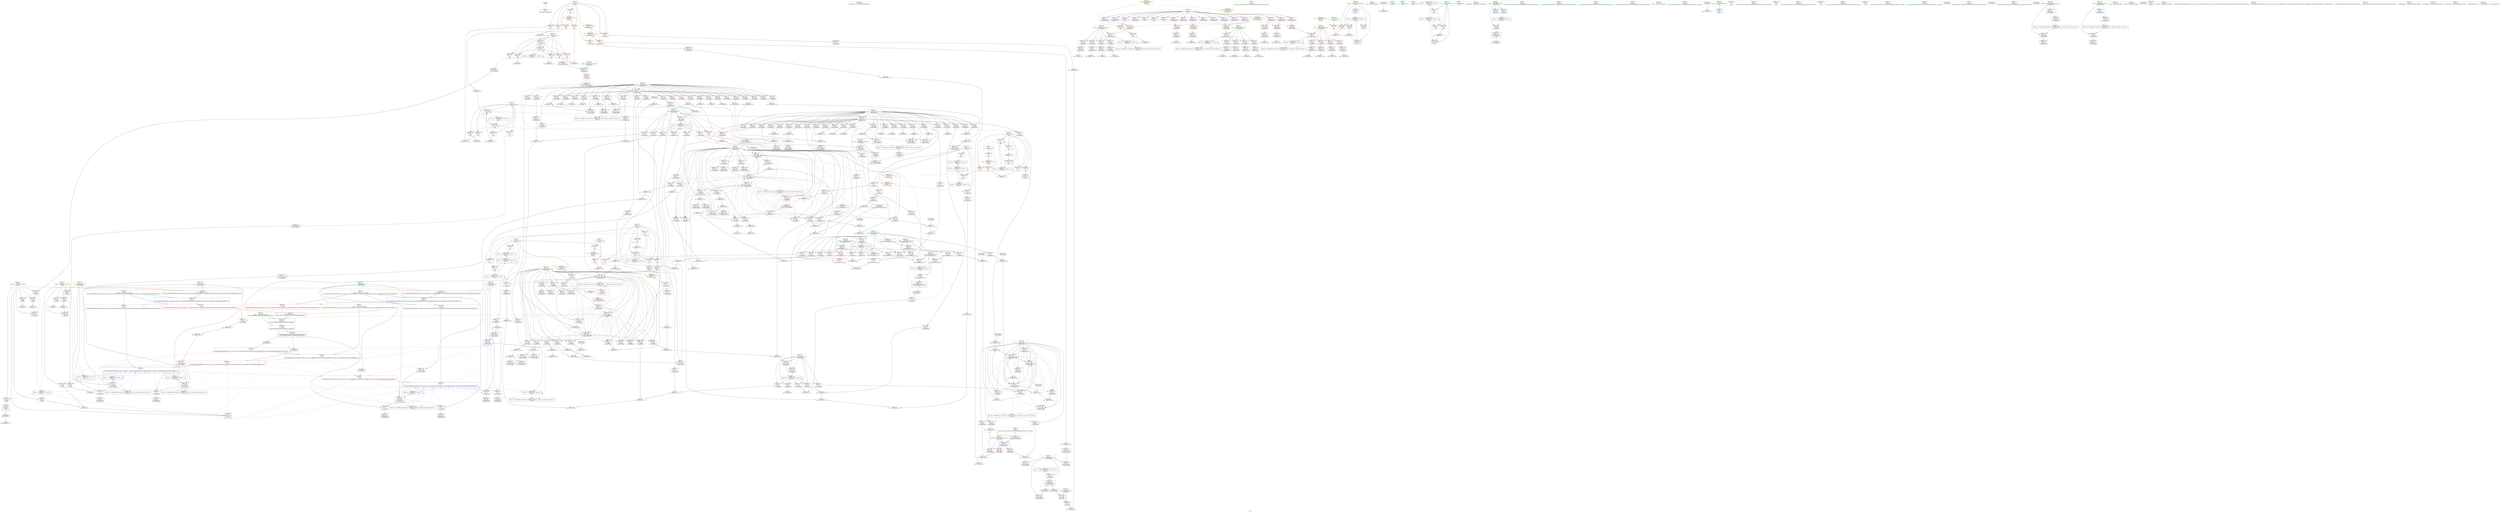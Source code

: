 digraph "SVFG" {
	label="SVFG";

	Node0x55cc827a41d0 [shape=record,color=grey,label="{NodeID: 0\nNullPtr}"];
	Node0x55cc827a41d0 -> Node0x55cc827d2ba0[style=solid];
	Node0x55cc8286ee10 [shape=record,color=black,label="{NodeID: 941\n206 = PHI()\n}"];
	Node0x55cc8286ee10 -> Node0x55cc827fb7b0[style=solid];
	Node0x55cc827e7bd0 [shape=record,color=black,label="{NodeID: 775\nMR_20V_2 = PHI(MR_20V_3, MR_20V_1, )\npts\{16 \}\n}"];
	Node0x55cc827e7bd0 -> Node0x55cc828394b0[style=dashed];
	Node0x55cc827f7130 [shape=record,color=grey,label="{NodeID: 609\n258 = Binary(255, 257, )\n}"];
	Node0x55cc827f7130 -> Node0x55cc827f7430[style=solid];
	Node0x55cc827dc940 [shape=record,color=blue,label="{NodeID: 443\n107\<--571\ndy.addr\<--sub229\n_Z7getdistddiid\n}"];
	Node0x55cc827dc940 -> Node0x55cc828241b0[style=dashed];
	Node0x55cc827dfdd0 [shape=record,color=red,label="{NodeID: 277\n286\<--107\n\<--dy.addr\n_Z7getdistddiid\n}"];
	Node0x55cc827dfdd0 -> Node0x55cc827f6fb0[style=solid];
	Node0x55cc827d0da0 [shape=record,color=black,label="{NodeID: 111\n413\<--411\nidxprom133\<--add131\n_Z7getdistddiid\n}"];
	Node0x55cc827d9bd0 [shape=record,color=red,label="{NodeID: 388\n850\<--847\n\<--__t.addr\n_ZSt4moveIRiEONSt16remove_referenceIT_E4typeEOS2_\n}"];
	Node0x55cc827d9bd0 -> Node0x55cc827d7dc0[style=solid];
	Node0x55cc827d52d0 [shape=record,color=red,label="{NodeID: 222\n393\<--101\n\<--x.addr\n_Z7getdistddiid\n}"];
	Node0x55cc827d52d0 -> Node0x55cc827f9b30[style=solid];
	Node0x55cc827d18a0 [shape=record,color=green,label="{NodeID: 56\n265\<--266\nllvm.fabs.f64\<--llvm.fabs.f64_field_insensitive\n}"];
	Node0x55cc827fc530 [shape=record,color=grey,label="{NodeID: 665\n167 = cmp(166, 5, )\n}"];
	Node0x55cc827e2b50 [shape=record,color=red,label="{NodeID: 333\n558\<--131\n\<--center\n_Z7getdistddiid\n}"];
	Node0x55cc827e2b50 -> Node0x55cc827d6d80[style=solid];
	Node0x55cc827d8440 [shape=record,color=purple,label="{NodeID: 167\n435\<--11\narrayidx150\<--dat\n_Z7getdistddiid\n}"];
	Node0x55cc827d8440 -> Node0x55cc827e36b0[style=solid];
	Node0x55cc82787750 [shape=record,color=green,label="{NodeID: 1\n5\<--1\n\<--dummyObj\nCan only get source location for instruction, argument, global var or function.}"];
	Node0x55cc8286ed40 [shape=record,color=black,label="{NodeID: 942\n625 = PHI(93, )\n}"];
	Node0x55cc8286ed40 -> Node0x55cc827dcc80[style=solid];
	Node0x55cc827e80d0 [shape=record,color=black,label="{NodeID: 776\nMR_93V_3 = PHI(MR_93V_4, MR_93V_2, )\npts\{710 \}\n}"];
	Node0x55cc827e80d0 -> Node0x55cc827e43b0[style=dashed];
	Node0x55cc827e80d0 -> Node0x55cc827e4480[style=dashed];
	Node0x55cc827e80d0 -> Node0x55cc827e4550[style=dashed];
	Node0x55cc827e80d0 -> Node0x55cc827edc30[style=dashed];
	Node0x55cc827f72b0 [shape=record,color=grey,label="{NodeID: 610\n824 = Binary(823, 727, )\n}"];
	Node0x55cc827f72b0 -> Node0x55cc827edb60[style=solid];
	Node0x55cc827dca10 [shape=record,color=blue,label="{NodeID: 444\n105\<--587\ndx.addr\<--sub240\n_Z7getdistddiid\n}"];
	Node0x55cc827dca10 -> Node0x55cc82823cb0[style=dashed];
	Node0x55cc827dfea0 [shape=record,color=red,label="{NodeID: 278\n287\<--107\n\<--dy.addr\n_Z7getdistddiid\n}"];
	Node0x55cc827dfea0 -> Node0x55cc827f6fb0[style=solid];
	Node0x55cc827d0e70 [shape=record,color=black,label="{NodeID: 112\n416\<--415\nconv135\<--\n_Z7getdistddiid\n}"];
	Node0x55cc827d9ca0 [shape=record,color=blue,label="{NodeID: 389\n4\<--5\nh\<--\nGlob }"];
	Node0x55cc827d9ca0 -> Node0x55cc8283fd80[style=dashed];
	Node0x55cc827d53a0 [shape=record,color=red,label="{NodeID: 223\n415\<--101\n\<--x.addr\n_Z7getdistddiid\n}"];
	Node0x55cc827d53a0 -> Node0x55cc827d0e70[style=solid];
	Node0x55cc827d53a0 -> Node0x55cc827d0f40[style=solid];
	Node0x55cc827d19a0 [shape=record,color=green,label="{NodeID: 57\n292\<--293\nsqrt\<--sqrt_field_insensitive\n}"];
	Node0x55cc827fc6b0 [shape=record,color=grey,label="{NodeID: 666\n267 = cmp(264, 155, )\n}"];
	Node0x55cc827e2c20 [shape=record,color=red,label="{NodeID: 334\n574\<--131\n\<--center\n_Z7getdistddiid\n}"];
	Node0x55cc827e2c20 -> Node0x55cc827d6ff0[style=solid];
	Node0x55cc827d8510 [shape=record,color=purple,label="{NodeID: 168\n503\<--11\narrayidx187\<--dat\n_Z7getdistddiid\n}"];
	Node0x55cc827a2250 [shape=record,color=green,label="{NodeID: 2\n17\<--1\n.str\<--dummyObj\nGlob }"];
	Node0x55cc82871f80 [shape=record,color=black,label="{NodeID: 943\n76 = PHI(845, )\n}"];
	Node0x55cc82871f80 -> Node0x55cc827d4840[style=solid];
	Node0x55cc827e85d0 [shape=record,color=black,label="{NodeID: 777\nMR_95V_2 = PHI(MR_95V_4, MR_95V_1, )\npts\{712 \}\n}"];
	Node0x55cc827e85d0 -> Node0x55cc827dd640[style=dashed];
	Node0x55cc827f7430 [shape=record,color=grey,label="{NodeID: 611\n259 = Binary(254, 258, )\n}"];
	Node0x55cc827f7430 -> Node0x55cc827f4130[style=solid];
	Node0x55cc827dcae0 [shape=record,color=blue,label="{NodeID: 445\n99\<--607\nretval\<--conv251\n_Z7getdistddiid\n}"];
	Node0x55cc827dcae0 -> Node0x55cc82838ab0[style=dashed];
	Node0x55cc827dff70 [shape=record,color=red,label="{NodeID: 279\n311\<--107\n\<--dy.addr\n_Z7getdistddiid\n}"];
	Node0x55cc827dff70 -> Node0x55cc827f9230[style=solid];
	Node0x55cc827d0f40 [shape=record,color=black,label="{NodeID: 113\n417\<--415\nidxprom136\<--\n_Z7getdistddiid\n}"];
	Node0x55cc827d9d70 [shape=record,color=blue,label="{NodeID: 390\n7\<--5\nw\<--\nGlob }"];
	Node0x55cc827d9d70 -> Node0x55cc8283fe90[style=dashed];
	Node0x55cc827d5470 [shape=record,color=red,label="{NodeID: 224\n432\<--101\n\<--x.addr\n_Z7getdistddiid\n}"];
	Node0x55cc827d5470 -> Node0x55cc827d5ba0[style=solid];
	Node0x55cc827d5470 -> Node0x55cc827d5c70[style=solid];
	Node0x55cc827d1aa0 [shape=record,color=green,label="{NodeID: 58\n637\<--638\nretval\<--retval_field_insensitive\n_ZSt3minIdERKT_S2_S2_\n}"];
	Node0x55cc827d1aa0 -> Node0x55cc827e39f0[style=solid];
	Node0x55cc827d1aa0 -> Node0x55cc827dcef0[style=solid];
	Node0x55cc827d1aa0 -> Node0x55cc827dcfc0[style=solid];
	Node0x55cc827fc830 [shape=record,color=grey,label="{NodeID: 667\n349 = cmp(348, 350, )\n}"];
	Node0x55cc827e2cf0 [shape=record,color=red,label="{NodeID: 335\n529\<--133\n\<--side1\n_Z7getdistddiid\n}"];
	Node0x55cc827e2cf0 -> Node0x55cc827d6970[style=solid];
	Node0x55cc827d85e0 [shape=record,color=purple,label="{NodeID: 169\n506\<--11\narrayidx189\<--dat\n_Z7getdistddiid\n}"];
	Node0x55cc827d85e0 -> Node0x55cc827e3780[style=solid];
	Node0x55cc827a20d0 [shape=record,color=green,label="{NodeID: 3\n19\<--1\n.str.1\<--dummyObj\nGlob }"];
	Node0x55cc82872080 [shape=record,color=black,label="{NodeID: 944\n82 = PHI(845, )\n}"];
	Node0x55cc82872080 -> Node0x55cc827d4910[style=solid];
	Node0x55cc827e8ad0 [shape=record,color=black,label="{NodeID: 778\nMR_97V_2 = PHI(MR_97V_3, MR_97V_1, )\npts\{714 \}\n}"];
	Node0x55cc827e8ad0 -> Node0x55cc827dd710[style=dashed];
	Node0x55cc827e8ad0 -> Node0x55cc827e8ad0[style=dashed];
	Node0x55cc827f75b0 [shape=record,color=grey,label="{NodeID: 612\n317 = Binary(307, 316, )\n}"];
	Node0x55cc827f75b0 -> Node0x55cc827f78b0[style=solid];
	Node0x55cc827dcbb0 [shape=record,color=blue,label="{NodeID: 446\n99\<--615\nretval\<--add255\n_Z7getdistddiid\n}"];
	Node0x55cc827dcbb0 -> Node0x55cc82838ab0[style=dashed];
	Node0x55cc827e0040 [shape=record,color=red,label="{NodeID: 280\n312\<--107\n\<--dy.addr\n_Z7getdistddiid\n}"];
	Node0x55cc827e0040 -> Node0x55cc827f9230[style=solid];
	Node0x55cc827d1010 [shape=record,color=black,label="{NodeID: 114\n420\<--419\nconv138\<--\n_Z7getdistddiid\n}"];
	Node0x55cc827d1010 -> Node0x55cc827fffb0[style=solid];
	Node0x55cc827d9e70 [shape=record,color=blue,label="{NodeID: 391\n9\<--5\nd\<--\nGlob }"];
	Node0x55cc827d9e70 -> Node0x55cc8283ff70[style=dashed];
	Node0x55cc827d5540 [shape=record,color=red,label="{NodeID: 225\n459\<--101\n\<--x.addr\n_Z7getdistddiid\n}"];
	Node0x55cc827d5540 -> Node0x55cc827f9830[style=solid];
	Node0x55cc827d1b70 [shape=record,color=green,label="{NodeID: 59\n639\<--640\n__a.addr\<--__a.addr_field_insensitive\n_ZSt3minIdERKT_S2_S2_\n}"];
	Node0x55cc827d1b70 -> Node0x55cc827e3ac0[style=solid];
	Node0x55cc827d1b70 -> Node0x55cc827e3b90[style=solid];
	Node0x55cc827d1b70 -> Node0x55cc827dcd50[style=solid];
	Node0x55cc827fc9b0 [shape=record,color=grey,label="{NodeID: 668\n367 = cmp(366, 350, )\n}"];
	Node0x55cc827e2dc0 [shape=record,color=red,label="{NodeID: 336\n548\<--133\n\<--side1\n_Z7getdistddiid\n}"];
	Node0x55cc827e2dc0 -> Node0x55cc827d6be0[style=solid];
	Node0x55cc827d86b0 [shape=record,color=purple,label="{NodeID: 170\n511\<--11\narrayidx191\<--dat\n_Z7getdistddiid\n}"];
	Node0x55cc827a2cd0 [shape=record,color=green,label="{NodeID: 4\n21\<--1\n.str.2\<--dummyObj\nGlob }"];
	Node0x55cc828721c0 [shape=record,color=black,label="{NodeID: 945\n86 = PHI(845, )\n}"];
	Node0x55cc828721c0 -> Node0x55cc827d49e0[style=solid];
	Node0x55cc827e8fd0 [shape=record,color=black,label="{NodeID: 779\nMR_99V_2 = PHI(MR_99V_4, MR_99V_1, )\npts\{716 \}\n}"];
	Node0x55cc827e8fd0 -> Node0x55cc827ed750[style=dashed];
	Node0x55cc827f7730 [shape=record,color=grey,label="{NodeID: 613\n819 = Binary(818, 727, )\n}"];
	Node0x55cc827f7730 -> Node0x55cc827eda90[style=solid];
	Node0x55cc827dcc80 [shape=record,color=blue,label="{NodeID: 447\n99\<--625\nretval\<--call258\n_Z7getdistddiid\n}"];
	Node0x55cc827dcc80 -> Node0x55cc82838ab0[style=dashed];
	Node0x55cc827e0110 [shape=record,color=red,label="{NodeID: 281\n329\<--107\n\<--dy.addr\n_Z7getdistddiid\n}"];
	Node0x55cc827e0110 -> Node0x55cc827d0170[style=solid];
	Node0x55cc827d10e0 [shape=record,color=black,label="{NodeID: 115\n429\<--428\nconv145\<--sub144\n_Z7getdistddiid\n}"];
	Node0x55cc827d9f70 [shape=record,color=blue,label="{NodeID: 392\n13\<--5\nsx\<--\nGlob }"];
	Node0x55cc827d9f70 -> Node0x55cc827e76d0[style=dashed];
	Node0x55cc827d5610 [shape=record,color=red,label="{NodeID: 226\n473\<--101\n\<--x.addr\n_Z7getdistddiid\n}"];
	Node0x55cc827d5610 -> Node0x55cc827f8930[style=solid];
	Node0x55cc827d1c40 [shape=record,color=green,label="{NodeID: 60\n641\<--642\n__b.addr\<--__b.addr_field_insensitive\n_ZSt3minIdERKT_S2_S2_\n}"];
	Node0x55cc827d1c40 -> Node0x55cc827e3c60[style=solid];
	Node0x55cc827d1c40 -> Node0x55cc827e3d30[style=solid];
	Node0x55cc827d1c40 -> Node0x55cc827dce20[style=solid];
	Node0x55cc827fcb30 [shape=record,color=grey,label="{NodeID: 669\n336 = cmp(335, 5, )\n}"];
	Node0x55cc827e2e90 [shape=record,color=red,label="{NodeID: 337\n562\<--133\n\<--side1\n_Z7getdistddiid\n}"];
	Node0x55cc827e2e90 -> Node0x55cc827d6e50[style=solid];
	Node0x55cc827d8780 [shape=record,color=purple,label="{NodeID: 171\n514\<--11\narrayidx193\<--dat\n_Z7getdistddiid\n}"];
	Node0x55cc827d8780 -> Node0x55cc827e3850[style=solid];
	Node0x55cc827a23d0 [shape=record,color=green,label="{NodeID: 5\n23\<--1\n.str.3\<--dummyObj\nGlob }"];
	Node0x55cc82872300 [shape=record,color=black,label="{NodeID: 946\n248 = PHI(634, )\n}"];
	Node0x55cc82872300 -> Node0x55cc827e3370[style=solid];
	Node0x55cc82835db0 [shape=record,color=black,label="{NodeID: 780\nMR_101V_2 = PHI(MR_101V_4, MR_101V_1, )\npts\{718 \}\n}"];
	Node0x55cc82835db0 -> Node0x55cc827ed820[style=dashed];
	Node0x55cc827f78b0 [shape=record,color=grey,label="{NodeID: 614\n319 = Binary(318, 317, )\n}"];
	Node0x55cc827f78b0 -> Node0x55cc827db830[style=solid];
	Node0x55cc827dcd50 [shape=record,color=blue,label="{NodeID: 448\n639\<--635\n__a.addr\<--__a\n_ZSt3minIdERKT_S2_S2_\n}"];
	Node0x55cc827dcd50 -> Node0x55cc827e3ac0[style=dashed];
	Node0x55cc827dcd50 -> Node0x55cc827e3b90[style=dashed];
	Node0x55cc827e01e0 [shape=record,color=red,label="{NodeID: 282\n383\<--107\n\<--dy.addr\n_Z7getdistddiid\n}"];
	Node0x55cc827e01e0 -> Node0x55cc827f54b0[style=solid];
	Node0x55cc827d5ad0 [shape=record,color=black,label="{NodeID: 116\n430\<--428\nidxprom146\<--sub144\n_Z7getdistddiid\n}"];
	Node0x55cc827da070 [shape=record,color=blue,label="{NodeID: 393\n15\<--5\nsy\<--\nGlob }"];
	Node0x55cc827da070 -> Node0x55cc827e7bd0[style=dashed];
	Node0x55cc827d56e0 [shape=record,color=red,label="{NodeID: 227\n478\<--101\n\<--x.addr\n_Z7getdistddiid\n}"];
	Node0x55cc827d56e0 -> Node0x55cc827f5f30[style=solid];
	Node0x55cc827d1d10 [shape=record,color=green,label="{NodeID: 61\n663\<--664\n_Z8simulateii\<--_Z8simulateii_field_insensitive\n}"];
	Node0x55cc827fccb0 [shape=record,color=grey,label="{NodeID: 670\n377 = cmp(374, 376, )\n}"];
	Node0x55cc827e2f60 [shape=record,color=red,label="{NodeID: 338\n578\<--133\n\<--side1\n_Z7getdistddiid\n}"];
	Node0x55cc827e2f60 -> Node0x55cc827d70c0[style=solid];
	Node0x55cc827d8850 [shape=record,color=purple,label="{NodeID: 172\n519\<--11\narrayidx195\<--dat\n_Z7getdistddiid\n}"];
	Node0x55cc827a2460 [shape=record,color=green,label="{NodeID: 6\n143\<--1\n\<--dummyObj\nCan only get source location for instruction, argument, global var or function.|{<s0>19}}"];
	Node0x55cc827a2460:s0 -> Node0x55cc82874850[style=solid,color=red];
	Node0x55cc82872440 [shape=record,color=black,label="{NodeID: 947\n264 = PHI()\n}"];
	Node0x55cc82872440 -> Node0x55cc827fc6b0[style=solid];
	Node0x55cc828362b0 [shape=record,color=black,label="{NodeID: 781\nMR_103V_2 = PHI(MR_103V_3, MR_103V_1, )\npts\{720 \}\n}"];
	Node0x55cc828362b0 -> Node0x55cc827ed8f0[style=dashed];
	Node0x55cc828362b0 -> Node0x55cc828362b0[style=dashed];
	Node0x55cc827f7a30 [shape=record,color=grey,label="{NodeID: 615\n814 = Binary(813, 727, )\n}"];
	Node0x55cc827f7a30 -> Node0x55cc827ed9c0[style=solid];
	Node0x55cc827dce20 [shape=record,color=blue,label="{NodeID: 449\n641\<--636\n__b.addr\<--__b\n_ZSt3minIdERKT_S2_S2_\n}"];
	Node0x55cc827dce20 -> Node0x55cc827e3c60[style=dashed];
	Node0x55cc827dce20 -> Node0x55cc827e3d30[style=dashed];
	Node0x55cc827e02b0 [shape=record,color=red,label="{NodeID: 283\n384\<--107\n\<--dy.addr\n_Z7getdistddiid\n}"];
	Node0x55cc827e02b0 -> Node0x55cc827f54b0[style=solid];
	Node0x55cc827d5ba0 [shape=record,color=black,label="{NodeID: 117\n433\<--432\nconv148\<--\n_Z7getdistddiid\n}"];
	Node0x55cc827da170 [shape=record,color=blue,label="{NodeID: 394\n30\<--28\na.addr\<--a\n_Z3gcdii\n}"];
	Node0x55cc827da170 -> Node0x55cc827d3e80[style=dashed];
	Node0x55cc827da170 -> Node0x55cc827d3f50[style=dashed];
	Node0x55cc827da170 -> Node0x55cc827da310[style=dashed];
	Node0x55cc827da170 -> Node0x55cc828380b0[style=dashed];
	Node0x55cc827d57b0 [shape=record,color=red,label="{NodeID: 228\n618\<--101\n\<--x.addr\n_Z7getdistddiid\n|{<s0>18}}"];
	Node0x55cc827d57b0:s0 -> Node0x55cc828741c0[style=solid,color=red];
	Node0x55cc827d1e10 [shape=record,color=green,label="{NodeID: 62\n668\<--669\nretval\<--retval_field_insensitive\n_Z8simulateii\n}"];
	Node0x55cc827d1e10 -> Node0x55cc827e3fa0[style=solid];
	Node0x55cc827d1e10 -> Node0x55cc827dd300[style=solid];
	Node0x55cc827d1e10 -> Node0x55cc827dd3d0[style=solid];
	Node0x55cc827fce30 [shape=record,color=grey,label="{NodeID: 671\n564 = cmp(563, 350, )\n}"];
	Node0x55cc827e3030 [shape=record,color=red,label="{NodeID: 339\n533\<--135\n\<--side2\n_Z7getdistddiid\n}"];
	Node0x55cc827e3030 -> Node0x55cc827d6a40[style=solid];
	Node0x55cc827d8920 [shape=record,color=purple,label="{NodeID: 173\n522\<--11\narrayidx197\<--dat\n_Z7getdistddiid\n}"];
	Node0x55cc827d8920 -> Node0x55cc827e3920[style=solid];
	Node0x55cc827a3220 [shape=record,color=green,label="{NodeID: 7\n145\<--1\n\<--dummyObj\nCan only get source location for instruction, argument, global var or function.}"];
	Node0x55cc82872510 [shape=record,color=black,label="{NodeID: 948\n156 = PHI()\n}"];
	Node0x55cc82872510 -> Node0x55cc827f3530[style=solid];
	Node0x55cc827f7bb0 [shape=record,color=grey,label="{NodeID: 616\n571 = Binary(5, 570, )\n}"];
	Node0x55cc827f7bb0 -> Node0x55cc827dc940[style=solid];
	Node0x55cc827dcef0 [shape=record,color=blue,label="{NodeID: 450\n637\<--651\nretval\<--\n_ZSt3minIdERKT_S2_S2_\n}"];
	Node0x55cc827dcef0 -> Node0x55cc8283a3b0[style=dashed];
	Node0x55cc827e0380 [shape=record,color=red,label="{NodeID: 284\n401\<--107\n\<--dy.addr\n_Z7getdistddiid\n}"];
	Node0x55cc827e0380 -> Node0x55cc827d0c00[style=solid];
	Node0x55cc827d5c70 [shape=record,color=black,label="{NodeID: 118\n434\<--432\nidxprom149\<--\n_Z7getdistddiid\n}"];
	Node0x55cc827f2930 [shape=record,color=grey,label="{NodeID: 561\n40 = Binary(5, 39, )\n}"];
	Node0x55cc827f2930 -> Node0x55cc827da310[style=solid];
	Node0x55cc827da240 [shape=record,color=blue,label="{NodeID: 395\n32\<--29\nb.addr\<--b\n_Z3gcdii\n}"];
	Node0x55cc827da240 -> Node0x55cc827d41c0[style=dashed];
	Node0x55cc827da240 -> Node0x55cc827d4290[style=dashed];
	Node0x55cc827da240 -> Node0x55cc827da3e0[style=dashed];
	Node0x55cc827da240 -> Node0x55cc828385b0[style=dashed];
	Node0x55cc827d5880 [shape=record,color=red,label="{NodeID: 229\n189\<--103\n\<--y.addr\n_Z7getdistddiid\n}"];
	Node0x55cc827d5880 -> Node0x55cc827f5030[style=solid];
	Node0x55cc827d1ee0 [shape=record,color=green,label="{NodeID: 63\n670\<--671\ndx.addr\<--dx.addr_field_insensitive\n_Z8simulateii\n}"];
	Node0x55cc827d1ee0 -> Node0x55cc827e4070[style=solid];
	Node0x55cc827d1ee0 -> Node0x55cc827dd090[style=solid];
	Node0x55cc827fcfb0 [shape=record,color=grey,label="{NodeID: 672\n560 = cmp(559, 350, )\n}"];
	Node0x55cc827e3100 [shape=record,color=red,label="{NodeID: 340\n552\<--135\n\<--side2\n_Z7getdistddiid\n}"];
	Node0x55cc827e3100 -> Node0x55cc827d6cb0[style=solid];
	Node0x55cc827d89f0 [shape=record,color=purple,label="{NodeID: 174\n743\<--11\narrayidx\<--dat\nmain\n}"];
	Node0x55cc827a32b0 [shape=record,color=green,label="{NodeID: 8\n153\<--1\n\<--dummyObj\nCan only get source location for instruction, argument, global var or function.}"];
	Node0x55cc828725e0 [shape=record,color=black,label="{NodeID: 949\n172 = PHI()\n}"];
	Node0x55cc828725e0 -> Node0x55cc827f2f30[style=solid];
	Node0x55cc827f7d30 [shape=record,color=grey,label="{NodeID: 617\n538 = Binary(5, 537, )\n}"];
	Node0x55cc827f7d30 -> Node0x55cc827dc6d0[style=solid];
	Node0x55cc827dcfc0 [shape=record,color=blue,label="{NodeID: 451\n637\<--654\nretval\<--\n_ZSt3minIdERKT_S2_S2_\n}"];
	Node0x55cc827dcfc0 -> Node0x55cc8283a3b0[style=dashed];
	Node0x55cc827e0450 [shape=record,color=red,label="{NodeID: 285\n407\<--107\n\<--dy.addr\n_Z7getdistddiid\n}"];
	Node0x55cc827e0450 -> Node0x55cc827ffcb0[style=solid];
	Node0x55cc827d5d40 [shape=record,color=black,label="{NodeID: 119\n437\<--436\nconv151\<--\n_Z7getdistddiid\n}"];
	Node0x55cc827d5d40 -> Node0x55cc82800130[style=solid];
	Node0x55cc827f2ab0 [shape=record,color=grey,label="{NodeID: 562\n47 = Binary(5, 46, )\n}"];
	Node0x55cc827f2ab0 -> Node0x55cc827da3e0[style=solid];
	Node0x55cc827da310 [shape=record,color=blue,label="{NodeID: 396\n30\<--40\na.addr\<--sub\n_Z3gcdii\n}"];
	Node0x55cc827da310 -> Node0x55cc828380b0[style=dashed];
	Node0x55cc827d5950 [shape=record,color=red,label="{NodeID: 230\n193\<--103\n\<--y.addr\n_Z7getdistddiid\n}"];
	Node0x55cc827d5950 -> Node0x55cc827f4d30[style=solid];
	Node0x55cc827d1fb0 [shape=record,color=green,label="{NodeID: 64\n672\<--673\ndy.addr\<--dy.addr_field_insensitive\n_Z8simulateii\n}"];
	Node0x55cc827d1fb0 -> Node0x55cc827e4140[style=solid];
	Node0x55cc827d1fb0 -> Node0x55cc827dd160[style=solid];
	Node0x55cc827fd130 [shape=record,color=grey,label="{NodeID: 673\n187 = cmp(186, 5, )\n}"];
	Node0x55cc827e31d0 [shape=record,color=red,label="{NodeID: 341\n566\<--135\n\<--side2\n_Z7getdistddiid\n}"];
	Node0x55cc827e31d0 -> Node0x55cc827d6f20[style=solid];
	Node0x55cc827d8ac0 [shape=record,color=purple,label="{NodeID: 175\n744\<--11\narraydecay\<--dat\nmain\n}"];
	Node0x55cc827a3340 [shape=record,color=green,label="{NodeID: 9\n155\<--1\n\<--dummyObj\nCan only get source location for instruction, argument, global var or function.}"];
	Node0x55cc828726b0 [shape=record,color=black,label="{NodeID: 950\n192 = PHI()\n}"];
	Node0x55cc828726b0 -> Node0x55cc827f4d30[style=solid];
	Node0x55cc827f7eb0 [shape=record,color=grey,label="{NodeID: 618\n587 = Binary(5, 586, )\n}"];
	Node0x55cc827f7eb0 -> Node0x55cc827dca10[style=solid];
	Node0x55cc827dd090 [shape=record,color=blue,label="{NodeID: 452\n670\<--666\ndx.addr\<--dx\n_Z8simulateii\n}"];
	Node0x55cc827dd090 -> Node0x55cc827e4070[style=dashed];
	Node0x55cc827e0520 [shape=record,color=red,label="{NodeID: 286\n423\<--107\n\<--dy.addr\n_Z7getdistddiid\n}"];
	Node0x55cc827e0520 -> Node0x55cc827ffe30[style=solid];
	Node0x55cc827d5e10 [shape=record,color=black,label="{NodeID: 120\n453\<--452\nconv160\<--add159\n_Z7getdistddiid\n}"];
	Node0x55cc827f2c30 [shape=record,color=grey,label="{NodeID: 563\n56 = Binary(55, 54, )\n}"];
	Node0x55cc827f2c30 -> Node0x55cc827da4b0[style=solid];
	Node0x55cc827da3e0 [shape=record,color=blue,label="{NodeID: 397\n32\<--47\nb.addr\<--sub3\n_Z3gcdii\n}"];
	Node0x55cc827da3e0 -> Node0x55cc828385b0[style=dashed];
	Node0x55cc827dd8b0 [shape=record,color=red,label="{NodeID: 231\n203\<--103\n\<--y.addr\n_Z7getdistddiid\n}"];
	Node0x55cc827dd8b0 -> Node0x55cc827f8330[style=solid];
	Node0x55cc827d2080 [shape=record,color=green,label="{NodeID: 65\n674\<--675\nres\<--res_field_insensitive\n_Z8simulateii\n}"];
	Node0x55cc827d2080 -> Node0x55cc827e4210[style=solid];
	Node0x55cc827d2080 -> Node0x55cc827dd230[style=solid];
	Node0x55cc827fd2b0 [shape=record,color=grey,label="{NodeID: 674\n602 = cmp(598, 601, )\n}"];
	Node0x55cc827e32a0 [shape=record,color=red,label="{NodeID: 342\n582\<--135\n\<--side2\n_Z7getdistddiid\n}"];
	Node0x55cc827e32a0 -> Node0x55cc827d7190[style=solid];
	Node0x55cc827d8b90 [shape=record,color=purple,label="{NodeID: 176\n755\<--11\narrayidx10\<--dat\nmain\n}"];
	Node0x55cc827a01a0 [shape=record,color=green,label="{NodeID: 10\n183\<--1\n\<--dummyObj\nCan only get source location for instruction, argument, global var or function.}"];
	Node0x55cc828727b0 [shape=record,color=black,label="{NodeID: 951\n454 = PHI()\n}"];
	Node0x55cc828727b0 -> Node0x55cc827f9530[style=solid];
	Node0x55cc827f8030 [shape=record,color=grey,label="{NodeID: 619\n241 = Binary(238, 240, )\n}"];
	Node0x55cc827f8030 -> Node0x55cc827db5c0[style=solid];
	Node0x55cc827dd160 [shape=record,color=blue,label="{NodeID: 453\n672\<--667\ndy.addr\<--dy\n_Z8simulateii\n}"];
	Node0x55cc827dd160 -> Node0x55cc827e4140[style=dashed];
	Node0x55cc827e05f0 [shape=record,color=red,label="{NodeID: 287\n440\<--107\n\<--dy.addr\n_Z7getdistddiid\n}"];
	Node0x55cc827e05f0 -> Node0x55cc827fa730[style=solid];
	Node0x55cc827d5ee0 [shape=record,color=black,label="{NodeID: 121\n461\<--460\nconv164\<--\n_Z7getdistddiid\n}"];
	Node0x55cc827d5ee0 -> Node0x55cc827f96b0[style=solid];
	Node0x55cc827f2db0 [shape=record,color=grey,label="{NodeID: 564\n179 = Binary(176, 178, )\n}"];
	Node0x55cc827f2db0 -> Node0x55cc827db0e0[style=solid];
	Node0x55cc827da4b0 [shape=record,color=blue,label="{NodeID: 398\n32\<--56\nb.addr\<--rem\n_Z3gcdii\n|{<s0>1|<s1>1|<s2>1|<s3>1}}"];
	Node0x55cc827da4b0:s0 -> Node0x55cc827d4840[style=dashed,color=red];
	Node0x55cc827da4b0:s1 -> Node0x55cc827d4910[style=dashed,color=red];
	Node0x55cc827da4b0:s2 -> Node0x55cc827d49e0[style=dashed,color=red];
	Node0x55cc827da4b0:s3 -> Node0x55cc827da8c0[style=dashed,color=red];
	Node0x55cc827dd940 [shape=record,color=red,label="{NodeID: 232\n207\<--103\n\<--y.addr\n_Z7getdistddiid\n}"];
	Node0x55cc827dd940 -> Node0x55cc827fb7b0[style=solid];
	Node0x55cc827d2150 [shape=record,color=green,label="{NodeID: 66\n702\<--703\nmain\<--main_field_insensitive\n}"];
	Node0x55cc827fd430 [shape=record,color=grey,label="{NodeID: 675\n554 = cmp(553, 350, )\n}"];
	Node0x55cc827e3370 [shape=record,color=red,label="{NodeID: 343\n251\<--248\n\<--call\n_Z7getdistddiid\n}"];
	Node0x55cc827e3370 -> Node0x55cc827fdd30[style=solid];
	Node0x55cc827d8c60 [shape=record,color=purple,label="{NodeID: 177\n758\<--11\narrayidx12\<--dat\nmain\n}"];
	Node0x55cc827d8c60 -> Node0x55cc827d9b00[style=solid];
	Node0x55cc827a0230 [shape=record,color=green,label="{NodeID: 11\n223\<--1\n\<--dummyObj\nCan only get source location for instruction, argument, global var or function.}"];
	Node0x55cc828728b0 [shape=record,color=black,label="{NodeID: 952\n279 = PHI()\n}"];
	Node0x55cc828728b0 -> Node0x55cc827fda30[style=solid];
	Node0x55cc827f81b0 [shape=record,color=grey,label="{NodeID: 620\n205 = Binary(204, 155, )\n}"];
	Node0x55cc827dd230 [shape=record,color=blue,label="{NodeID: 454\n674\<--686\nres\<--call\n_Z8simulateii\n}"];
	Node0x55cc827dd230 -> Node0x55cc827e4210[style=dashed];
	Node0x55cc827e06c0 [shape=record,color=red,label="{NodeID: 288\n449\<--107\n\<--dy.addr\n_Z7getdistddiid\n}"];
	Node0x55cc827e06c0 -> Node0x55cc827fabb0[style=solid];
	Node0x55cc827d5fb0 [shape=record,color=black,label="{NodeID: 122\n468\<--467\nconv167\<--\n_Z7getdistddiid\n}"];
	Node0x55cc827d5fb0 -> Node0x55cc827f9cb0[style=solid];
	Node0x55cc827f2f30 [shape=record,color=grey,label="{NodeID: 565\n176 = Binary(172, 175, )\n}"];
	Node0x55cc827f2f30 -> Node0x55cc827f2db0[style=solid];
	Node0x55cc827da580 [shape=record,color=blue,label="{NodeID: 399\n67\<--65\n__a.addr\<--__a\n_ZSt4swapIiENSt9enable_ifIXsr6__and_ISt6__not_ISt15__is_tuple_likeIT_EESt21is_move_constructibleIS3_ESt18is_move_assignableIS3_EEE5valueEvE4typeERS3_SC_\n}"];
	Node0x55cc827da580 -> Node0x55cc827d4500[style=dashed];
	Node0x55cc827da580 -> Node0x55cc827d45d0[style=dashed];
	Node0x55cc827dda10 [shape=record,color=red,label="{NodeID: 233\n224\<--103\n\<--y.addr\n_Z7getdistddiid\n}"];
	Node0x55cc827dda10 -> Node0x55cc827fb330[style=solid];
	Node0x55cc827d2250 [shape=record,color=green,label="{NodeID: 67\n705\<--706\nretval\<--retval_field_insensitive\nmain\n}"];
	Node0x55cc827d2250 -> Node0x55cc827dd4a0[style=solid];
	Node0x55cc8283fcd0 [shape=record,color=yellow,style=double,label="{NodeID: 842\n60V_1 = ENCHI(MR_60V_0)\npts\{120000 \}\nFun[_Z7getdistddiid]|{|<s7>18}}"];
	Node0x55cc8283fcd0 -> Node0x55cc827e3440[style=dashed];
	Node0x55cc8283fcd0 -> Node0x55cc827e3510[style=dashed];
	Node0x55cc8283fcd0 -> Node0x55cc827e35e0[style=dashed];
	Node0x55cc8283fcd0 -> Node0x55cc827e36b0[style=dashed];
	Node0x55cc8283fcd0 -> Node0x55cc827e3780[style=dashed];
	Node0x55cc8283fcd0 -> Node0x55cc827e3850[style=dashed];
	Node0x55cc8283fcd0 -> Node0x55cc827e3920[style=dashed];
	Node0x55cc8283fcd0:s7 -> Node0x55cc8283fcd0[style=dashed,color=red];
	Node0x55cc827fd5b0 [shape=record,color=grey,label="{NodeID: 676\n550 = cmp(549, 350, )\n}"];
	Node0x55cc827e3440 [shape=record,color=red,label="{NodeID: 344\n347\<--346\n\<--arrayidx94\n_Z7getdistddiid\n}"];
	Node0x55cc827e3440 -> Node0x55cc827d0580[style=solid];
	Node0x55cc827d8d30 [shape=record,color=purple,label="{NodeID: 178\n722\<--17\n\<--.str\nmain\n}"];
	Node0x55cc827866c0 [shape=record,color=green,label="{NodeID: 12\n299\<--1\n\<--dummyObj\nCan only get source location for instruction, argument, global var or function.}"];
	Node0x55cc828729b0 [shape=record,color=black,label="{NodeID: 953\n291 = PHI()\n}"];
	Node0x55cc828729b0 -> Node0x55cc827f87b0[style=solid];
	Node0x55cc828380b0 [shape=record,color=black,label="{NodeID: 787\nMR_2V_5 = PHI(MR_2V_6, MR_2V_4, )\npts\{31 \}\n|{|<s2>1|<s3>1|<s4>1}}"];
	Node0x55cc828380b0 -> Node0x55cc827d4020[style=dashed];
	Node0x55cc828380b0 -> Node0x55cc827d40f0[style=dashed];
	Node0x55cc828380b0:s2 -> Node0x55cc827d4840[style=dashed,color=red];
	Node0x55cc828380b0:s3 -> Node0x55cc827d4910[style=dashed,color=red];
	Node0x55cc828380b0:s4 -> Node0x55cc827da7f0[style=dashed,color=red];
	Node0x55cc827f8330 [shape=record,color=grey,label="{NodeID: 621\n204 = Binary(203, 153, )\n}"];
	Node0x55cc827f8330 -> Node0x55cc827f81b0[style=solid];
	Node0x55cc827dd300 [shape=record,color=blue,label="{NodeID: 455\n668\<--695\nretval\<--\n_Z8simulateii\n}"];
	Node0x55cc827dd300 -> Node0x55cc8283b2b0[style=dashed];
	Node0x55cc827e0790 [shape=record,color=red,label="{NodeID: 289\n450\<--107\n\<--dy.addr\n_Z7getdistddiid\n}"];
	Node0x55cc827e0790 -> Node0x55cc827fabb0[style=solid];
	Node0x55cc827d6080 [shape=record,color=black,label="{NodeID: 123\n476\<--475\nconv172\<--sub171\n_Z7getdistddiid\n}"];
	Node0x55cc827d6080 -> Node0x55cc827dc120[style=solid];
	Node0x55cc827f30b0 [shape=record,color=grey,label="{NodeID: 566\n170 = Binary(169, 153, )\n}"];
	Node0x55cc827f30b0 -> Node0x55cc827f3230[style=solid];
	Node0x55cc827da650 [shape=record,color=blue,label="{NodeID: 400\n69\<--66\n__b.addr\<--__b\n_ZSt4swapIiENSt9enable_ifIXsr6__and_ISt6__not_ISt15__is_tuple_likeIT_EESt21is_move_constructibleIS3_ESt18is_move_assignableIS3_EEE5valueEvE4typeERS3_SC_\n}"];
	Node0x55cc827da650 -> Node0x55cc827d46a0[style=dashed];
	Node0x55cc827da650 -> Node0x55cc827d4770[style=dashed];
	Node0x55cc827ddae0 [shape=record,color=red,label="{NodeID: 234\n269\<--103\n\<--y.addr\n_Z7getdistddiid\n}"];
	Node0x55cc827ddae0 -> Node0x55cc827fa2b0[style=solid];
	Node0x55cc827d2320 [shape=record,color=green,label="{NodeID: 68\n707\<--708\nT\<--T_field_insensitive\nmain\n}"];
	Node0x55cc827d2320 -> Node0x55cc827e42e0[style=solid];
	Node0x55cc8283fd80 [shape=record,color=yellow,style=double,label="{NodeID: 843\n82V_1 = ENCHI(MR_82V_0)\npts\{6 \}\nFun[main]}"];
	Node0x55cc8283fd80 -> Node0x55cc827d9070[style=dashed];
	Node0x55cc827fd730 [shape=record,color=grey,label="{NodeID: 677\n546 = cmp(545, 350, )\n}"];
	Node0x55cc827e3510 [shape=record,color=red,label="{NodeID: 345\n365\<--364\n\<--arrayidx106\n_Z7getdistddiid\n}"];
	Node0x55cc827e3510 -> Node0x55cc827d0990[style=solid];
	Node0x55cc827d8e00 [shape=record,color=purple,label="{NodeID: 179\n733\<--19\n\<--.str.1\nmain\n}"];
	Node0x55cc82786790 [shape=record,color=green,label="{NodeID: 13\n350\<--1\n\<--dummyObj\nCan only get source location for instruction, argument, global var or function.}"];
	Node0x55cc82872ab0 [shape=record,color=black,label="{NodeID: 954\n316 = PHI()\n}"];
	Node0x55cc82872ab0 -> Node0x55cc827f75b0[style=solid];
	Node0x55cc828385b0 [shape=record,color=black,label="{NodeID: 788\nMR_4V_5 = PHI(MR_4V_7, MR_4V_4, )\npts\{33 \}\n}"];
	Node0x55cc828385b0 -> Node0x55cc827d4360[style=dashed];
	Node0x55cc828385b0 -> Node0x55cc827d4430[style=dashed];
	Node0x55cc828385b0 -> Node0x55cc827da4b0[style=dashed];
	Node0x55cc827f84b0 [shape=record,color=grey,label="{NodeID: 622\n296 = Binary(295, 294, )\n}"];
	Node0x55cc827f84b0 -> Node0x55cc827db690[style=solid];
	Node0x55cc827dd3d0 [shape=record,color=blue,label="{NodeID: 456\n668\<--698\nretval\<--\n_Z8simulateii\n}"];
	Node0x55cc827dd3d0 -> Node0x55cc8283b2b0[style=dashed];
	Node0x55cc827e0860 [shape=record,color=red,label="{NodeID: 290\n467\<--107\n\<--dy.addr\n_Z7getdistddiid\n}"];
	Node0x55cc827e0860 -> Node0x55cc827d5fb0[style=solid];
	Node0x55cc827d6150 [shape=record,color=black,label="{NodeID: 124\n480\<--479\nconv174\<--add173\n_Z7getdistddiid\n}"];
	Node0x55cc827d6150 -> Node0x55cc827dc1f0[style=solid];
	Node0x55cc828232b0 [shape=record,color=black,label="{NodeID: 733\nMR_24V_4 = PHI(MR_24V_9, MR_24V_9, MR_24V_7, MR_24V_3, MR_24V_9, MR_24V_9, MR_24V_5, )\npts\{102 \}\n}"];
	Node0x55cc828232b0 -> Node0x55cc827d57b0[style=dashed];
	Node0x55cc827f3230 [shape=record,color=grey,label="{NodeID: 567\n171 = Binary(170, 155, )\n}"];
	Node0x55cc827da720 [shape=record,color=blue,label="{NodeID: 401\n71\<--79\n__tmp\<--\n_ZSt4swapIiENSt9enable_ifIXsr6__and_ISt6__not_ISt15__is_tuple_likeIT_EESt21is_move_constructibleIS3_ESt18is_move_assignableIS3_EEE5valueEvE4typeERS3_SC_\n}"];
	Node0x55cc827da720 -> Node0x55cc827d4910[style=dashed];
	Node0x55cc827da720 -> Node0x55cc827d49e0[style=dashed];
	Node0x55cc827ddbb0 [shape=record,color=red,label="{NodeID: 235\n328\<--103\n\<--y.addr\n_Z7getdistddiid\n}"];
	Node0x55cc827ddbb0 -> Node0x55cc827f3830[style=solid];
	Node0x55cc827d23f0 [shape=record,color=green,label="{NodeID: 69\n709\<--710\ntestcase\<--testcase_field_insensitive\nmain\n}"];
	Node0x55cc827d23f0 -> Node0x55cc827e43b0[style=solid];
	Node0x55cc827d23f0 -> Node0x55cc827e4480[style=solid];
	Node0x55cc827d23f0 -> Node0x55cc827e4550[style=solid];
	Node0x55cc827d23f0 -> Node0x55cc827dd570[style=solid];
	Node0x55cc827d23f0 -> Node0x55cc827edc30[style=solid];
	Node0x55cc8283fe90 [shape=record,color=yellow,style=double,label="{NodeID: 844\n84V_1 = ENCHI(MR_84V_0)\npts\{8 \}\nFun[main]}"];
	Node0x55cc8283fe90 -> Node0x55cc827d9140[style=dashed];
	Node0x55cc827fd8b0 [shape=record,color=grey,label="{NodeID: 678\n149 = cmp(148, 5, )\n}"];
	Node0x55cc827e35e0 [shape=record,color=red,label="{NodeID: 346\n419\<--418\n\<--arrayidx137\n_Z7getdistddiid\n}"];
	Node0x55cc827e35e0 -> Node0x55cc827d1010[style=solid];
	Node0x55cc827d8ed0 [shape=record,color=purple,label="{NodeID: 180\n745\<--21\n\<--.str.2\nmain\n}"];
	Node0x55cc82786860 [shape=record,color=green,label="{NodeID: 14\n606\<--1\n\<--dummyObj\nCan only get source location for instruction, argument, global var or function.}"];
	Node0x55cc82872bb0 [shape=record,color=black,label="{NodeID: 955\n686 = PHI(93, )\n}"];
	Node0x55cc82872bb0 -> Node0x55cc827dd230[style=solid];
	Node0x55cc82838ab0 [shape=record,color=black,label="{NodeID: 789\nMR_22V_3 = PHI(MR_22V_5, MR_22V_2, MR_22V_4, )\npts\{100 \}\n}"];
	Node0x55cc82838ab0 -> Node0x55cc827d4ab0[style=dashed];
	Node0x55cc827f8630 [shape=record,color=grey,label="{NodeID: 623\n475 = Binary(474, 153, )\n}"];
	Node0x55cc827f8630 -> Node0x55cc827d6080[style=solid];
	Node0x55cc827dd4a0 [shape=record,color=blue,label="{NodeID: 457\n705\<--5\nretval\<--\nmain\n}"];
	Node0x55cc827e0930 [shape=record,color=red,label="{NodeID: 291\n496\<--107\n\<--dy.addr\n_Z7getdistddiid\n}"];
	Node0x55cc827e0930 -> Node0x55cc827ff230[style=solid];
	Node0x55cc827d6220 [shape=record,color=black,label="{NodeID: 125\n485\<--484\nconv177\<--sub176\n_Z7getdistddiid\n}"];
	Node0x55cc827d6220 -> Node0x55cc827dc2c0[style=solid];
	Node0x55cc828237b0 [shape=record,color=black,label="{NodeID: 734\nMR_26V_4 = PHI(MR_26V_9, MR_26V_9, MR_26V_7, MR_26V_3, MR_26V_9, MR_26V_9, MR_26V_5, )\npts\{104 \}\n}"];
	Node0x55cc828237b0 -> Node0x55cc827de300[style=dashed];
	Node0x55cc827f33b0 [shape=record,color=grey,label="{NodeID: 568\n163 = Binary(160, 162, )\n}"];
	Node0x55cc827f33b0 -> Node0x55cc827db010[style=solid];
	Node0x55cc827da7f0 [shape=record,color=blue,label="{NodeID: 402\n84\<--83\n\<--\n_ZSt4swapIiENSt9enable_ifIXsr6__and_ISt6__not_ISt15__is_tuple_likeIT_EESt21is_move_constructibleIS3_ESt18is_move_assignableIS3_EEE5valueEvE4typeERS3_SC_\n|{|<s1>1|<s2>16|<s3>16|<s4>16|<s5>17|<s6>17|<s7>17}}"];
	Node0x55cc827da7f0 -> Node0x55cc827d49e0[style=dashed];
	Node0x55cc827da7f0:s1 -> Node0x55cc828380b0[style=dashed,color=blue];
	Node0x55cc827da7f0:s2 -> Node0x55cc827e24d0[style=dashed,color=blue];
	Node0x55cc827da7f0:s3 -> Node0x55cc828255b0[style=dashed,color=blue];
	Node0x55cc827da7f0:s4 -> Node0x55cc8282c3b0[style=dashed,color=blue];
	Node0x55cc827da7f0:s5 -> Node0x55cc827e2740[style=dashed,color=blue];
	Node0x55cc827da7f0:s6 -> Node0x55cc82825fb0[style=dashed,color=blue];
	Node0x55cc827da7f0:s7 -> Node0x55cc8282cdb0[style=dashed,color=blue];
	Node0x55cc827ddc80 [shape=record,color=red,label="{NodeID: 236\n338\<--103\n\<--y.addr\n_Z7getdistddiid\n}"];
	Node0x55cc827ddc80 -> Node0x55cc827d0240[style=solid];
	Node0x55cc827ddc80 -> Node0x55cc827d0310[style=solid];
	Node0x55cc827d24c0 [shape=record,color=green,label="{NodeID: 70\n711\<--712\ni\<--i_field_insensitive\nmain\n}"];
	Node0x55cc827d24c0 -> Node0x55cc827e4620[style=solid];
	Node0x55cc827d24c0 -> Node0x55cc827e46f0[style=solid];
	Node0x55cc827d24c0 -> Node0x55cc827e47c0[style=solid];
	Node0x55cc827d24c0 -> Node0x55cc827e4890[style=solid];
	Node0x55cc827d24c0 -> Node0x55cc827e4960[style=solid];
	Node0x55cc827d24c0 -> Node0x55cc827dd640[style=solid];
	Node0x55cc827d24c0 -> Node0x55cc827ed680[style=solid];
	Node0x55cc8283ff70 [shape=record,color=yellow,style=double,label="{NodeID: 845\n16V_1 = ENCHI(MR_16V_0)\npts\{10 \}\nFun[main]|{|<s4>24}}"];
	Node0x55cc8283ff70 -> Node0x55cc827d9480[style=dashed];
	Node0x55cc8283ff70 -> Node0x55cc827d9550[style=dashed];
	Node0x55cc8283ff70 -> Node0x55cc827d9620[style=dashed];
	Node0x55cc8283ff70 -> Node0x55cc827d96f0[style=dashed];
	Node0x55cc8283ff70:s4 -> Node0x55cc8283cb60[style=dashed,color=red];
	Node0x55cc827fda30 [shape=record,color=grey,label="{NodeID: 679\n280 = cmp(279, 155, )\n}"];
	Node0x55cc827e36b0 [shape=record,color=red,label="{NodeID: 347\n436\<--435\n\<--arrayidx150\n_Z7getdistddiid\n}"];
	Node0x55cc827e36b0 -> Node0x55cc827d5d40[style=solid];
	Node0x55cc827d8fa0 [shape=record,color=purple,label="{NodeID: 181\n829\<--23\n\<--.str.3\nmain\n}"];
	Node0x55cc827a1620 [shape=record,color=green,label="{NodeID: 15\n695\<--1\n\<--dummyObj\nCan only get source location for instruction, argument, global var or function.}"];
	Node0x55cc82872d80 [shape=record,color=black,label="{NodeID: 956\n388 = PHI()\n}"];
	Node0x55cc82872d80 -> Node0x55cc827f4eb0[style=solid];
	Node0x55cc82838fb0 [shape=record,color=black,label="{NodeID: 790\nMR_18V_3 = PHI(MR_18V_4, MR_18V_2, )\npts\{14 \}\n|{|<s4>24}}"];
	Node0x55cc82838fb0 -> Node0x55cc827ed4e0[style=dashed];
	Node0x55cc82838fb0 -> Node0x55cc827e76d0[style=dashed];
	Node0x55cc82838fb0 -> Node0x55cc82838fb0[style=dashed];
	Node0x55cc82838fb0 -> Node0x55cc8283a8b0[style=dashed];
	Node0x55cc82838fb0:s4 -> Node0x55cc8283cc70[style=dashed,color=red];
	Node0x55cc827f87b0 [shape=record,color=grey,label="{NodeID: 624\n294 = Binary(282, 291, )\n}"];
	Node0x55cc827f87b0 -> Node0x55cc827f84b0[style=solid];
	Node0x55cc827dd570 [shape=record,color=blue,label="{NodeID: 458\n709\<--727\ntestcase\<--\nmain\n}"];
	Node0x55cc827dd570 -> Node0x55cc827e80d0[style=dashed];
	Node0x55cc827e0a00 [shape=record,color=red,label="{NodeID: 292\n540\<--107\n\<--dy.addr\n_Z7getdistddiid\n}"];
	Node0x55cc827e0a00 -> Node0x55cc827f5ab0[style=solid];
	Node0x55cc827d62f0 [shape=record,color=black,label="{NodeID: 126\n489\<--488\nconv179\<--add178\n_Z7getdistddiid\n}"];
	Node0x55cc827d62f0 -> Node0x55cc827dc390[style=solid];
	Node0x55cc82823cb0 [shape=record,color=black,label="{NodeID: 735\nMR_28V_3 = PHI(MR_28V_6, MR_28V_2, MR_28V_2, MR_28V_2, MR_28V_2, MR_28V_5, MR_28V_4, )\npts\{106 \}\n}"];
	Node0x55cc82823cb0 -> Node0x55cc827df750[style=dashed];
	Node0x55cc827f3530 [shape=record,color=grey,label="{NodeID: 569\n160 = Binary(156, 159, )\n}"];
	Node0x55cc827f3530 -> Node0x55cc827f33b0[style=solid];
	Node0x55cc827da8c0 [shape=record,color=blue,label="{NodeID: 403\n88\<--87\n\<--\n_ZSt4swapIiENSt9enable_ifIXsr6__and_ISt6__not_ISt15__is_tuple_likeIT_EESt21is_move_constructibleIS3_ESt18is_move_assignableIS3_EEE5valueEvE4typeERS3_SC_\n|{<s0>1|<s1>16|<s2>16|<s3>16|<s4>16|<s5>17|<s6>17|<s7>17|<s8>17}}"];
	Node0x55cc827da8c0:s0 -> Node0x55cc828385b0[style=dashed,color=blue];
	Node0x55cc827da8c0:s1 -> Node0x55cc827e25a0[style=dashed,color=blue];
	Node0x55cc827da8c0:s2 -> Node0x55cc827e2670[style=dashed,color=blue];
	Node0x55cc827da8c0:s3 -> Node0x55cc82825ab0[style=dashed,color=blue];
	Node0x55cc827da8c0:s4 -> Node0x55cc8282c8b0[style=dashed,color=blue];
	Node0x55cc827da8c0:s5 -> Node0x55cc827e2810[style=dashed,color=blue];
	Node0x55cc827da8c0:s6 -> Node0x55cc827e28e0[style=dashed,color=blue];
	Node0x55cc827da8c0:s7 -> Node0x55cc828264b0[style=dashed,color=blue];
	Node0x55cc827da8c0:s8 -> Node0x55cc8282d2b0[style=dashed,color=blue];
	Node0x55cc827ddd50 [shape=record,color=red,label="{NodeID: 237\n355\<--103\n\<--y.addr\n_Z7getdistddiid\n}"];
	Node0x55cc827ddd50 -> Node0x55cc827d0650[style=solid];
	Node0x55cc827ddd50 -> Node0x55cc827d0720[style=solid];
	Node0x55cc827d2590 [shape=record,color=green,label="{NodeID: 71\n713\<--714\nj\<--j_field_insensitive\nmain\n}"];
	Node0x55cc827d2590 -> Node0x55cc827e4a30[style=solid];
	Node0x55cc827d2590 -> Node0x55cc827e4b00[style=solid];
	Node0x55cc827d2590 -> Node0x55cc827e4bd0[style=solid];
	Node0x55cc827d2590 -> Node0x55cc827e4ca0[style=solid];
	Node0x55cc827d2590 -> Node0x55cc827dd710[style=solid];
	Node0x55cc827d2590 -> Node0x55cc827ed5b0[style=solid];
	Node0x55cc827fdbb0 [shape=record,color=grey,label="{NodeID: 680\n786 = cmp(784, 785, )\n}"];
	Node0x55cc827e3780 [shape=record,color=red,label="{NodeID: 348\n507\<--506\n\<--arrayidx189\n_Z7getdistddiid\n}"];
	Node0x55cc827e3780 -> Node0x55cc827dc460[style=solid];
	Node0x55cc827d9070 [shape=record,color=red,label="{NodeID: 182\n738\<--4\n\<--h\nmain\n}"];
	Node0x55cc827d9070 -> Node0x55cc827ff9b0[style=solid];
	Node0x55cc827a16f0 [shape=record,color=green,label="{NodeID: 16\n698\<--1\n\<--dummyObj\nCan only get source location for instruction, argument, global var or function.}"];
	Node0x55cc82872e50 [shape=record,color=black,label="{NodeID: 957\n723 = PHI()\n}"];
	Node0x55cc828394b0 [shape=record,color=black,label="{NodeID: 791\nMR_20V_3 = PHI(MR_20V_4, MR_20V_2, )\npts\{16 \}\n|{|<s4>24}}"];
	Node0x55cc828394b0 -> Node0x55cc827dd7e0[style=dashed];
	Node0x55cc828394b0 -> Node0x55cc827e7bd0[style=dashed];
	Node0x55cc828394b0 -> Node0x55cc828394b0[style=dashed];
	Node0x55cc828394b0 -> Node0x55cc8283adb0[style=dashed];
	Node0x55cc828394b0:s4 -> Node0x55cc8283cd50[style=dashed,color=red];
	Node0x55cc827f8930 [shape=record,color=grey,label="{NodeID: 625\n474 = Binary(473, 155, )\n}"];
	Node0x55cc827f8930 -> Node0x55cc827f8630[style=solid];
	Node0x55cc827dd640 [shape=record,color=blue,label="{NodeID: 459\n711\<--5\ni\<--\nmain\n}"];
	Node0x55cc827dd640 -> Node0x55cc827e4620[style=dashed];
	Node0x55cc827dd640 -> Node0x55cc827e46f0[style=dashed];
	Node0x55cc827dd640 -> Node0x55cc827e47c0[style=dashed];
	Node0x55cc827dd640 -> Node0x55cc827e4890[style=dashed];
	Node0x55cc827dd640 -> Node0x55cc827e4960[style=dashed];
	Node0x55cc827dd640 -> Node0x55cc827ed680[style=dashed];
	Node0x55cc827dd640 -> Node0x55cc827e85d0[style=dashed];
	Node0x55cc827e0ad0 [shape=record,color=red,label="{NodeID: 293\n570\<--107\n\<--dy.addr\n_Z7getdistddiid\n}"];
	Node0x55cc827e0ad0 -> Node0x55cc827f7bb0[style=solid];
	Node0x55cc827d63c0 [shape=record,color=black,label="{NodeID: 127\n502\<--501\nidxprom186\<--\n_Z7getdistddiid\n}"];
	Node0x55cc828241b0 [shape=record,color=black,label="{NodeID: 736\nMR_30V_3 = PHI(MR_30V_2, MR_30V_2, MR_30V_4, MR_30V_2, MR_30V_6, MR_30V_5, MR_30V_2, )\npts\{108 \}\n}"];
	Node0x55cc828241b0 -> Node0x55cc827e0ba0[style=dashed];
	Node0x55cc827f36b0 [shape=record,color=grey,label="{NodeID: 570\n154 = Binary(152, 155, )\n}"];
	Node0x55cc827da990 [shape=record,color=blue,label="{NodeID: 404\n101\<--94\nx.addr\<--x\n_Z7getdistddiid\n}"];
	Node0x55cc827da990 -> Node0x55cc827d4b80[style=dashed];
	Node0x55cc827da990 -> Node0x55cc827d4c50[style=dashed];
	Node0x55cc827da990 -> Node0x55cc827d4d20[style=dashed];
	Node0x55cc827da990 -> Node0x55cc827d4df0[style=dashed];
	Node0x55cc827da990 -> Node0x55cc827d4ec0[style=dashed];
	Node0x55cc827da990 -> Node0x55cc827d4f90[style=dashed];
	Node0x55cc827da990 -> Node0x55cc827d5060[style=dashed];
	Node0x55cc827da990 -> Node0x55cc827d52d0[style=dashed];
	Node0x55cc827da990 -> Node0x55cc827d5540[style=dashed];
	Node0x55cc827da990 -> Node0x55cc827db900[style=dashed];
	Node0x55cc827da990 -> Node0x55cc827dbc40[style=dashed];
	Node0x55cc827da990 -> Node0x55cc827dbf80[style=dashed];
	Node0x55cc827da990 -> Node0x55cc828232b0[style=dashed];
	Node0x55cc827dde20 [shape=record,color=red,label="{NodeID: 238\n400\<--103\n\<--y.addr\n_Z7getdistddiid\n}"];
	Node0x55cc827dde20 -> Node0x55cc827f9fb0[style=solid];
	Node0x55cc827d2660 [shape=record,color=green,label="{NodeID: 72\n715\<--716\nans\<--ans_field_insensitive\nmain\n}"];
	Node0x55cc827d2660 -> Node0x55cc827e4d70[style=solid];
	Node0x55cc827d2660 -> Node0x55cc827e4e40[style=solid];
	Node0x55cc827d2660 -> Node0x55cc827ed750[style=solid];
	Node0x55cc827d2660 -> Node0x55cc827ed9c0[style=solid];
	Node0x55cc827fdd30 [shape=record,color=grey,label="{NodeID: 681\n252 = cmp(247, 251, )\n}"];
	Node0x55cc827e3850 [shape=record,color=red,label="{NodeID: 349\n515\<--514\n\<--arrayidx193\n_Z7getdistddiid\n}"];
	Node0x55cc827e3850 -> Node0x55cc827dc530[style=solid];
	Node0x55cc827d9140 [shape=record,color=red,label="{NodeID: 183\n750\<--7\n\<--w\nmain\n}"];
	Node0x55cc827d9140 -> Node0x55cc827ff830[style=solid];
	Node0x55cc827a17c0 [shape=record,color=green,label="{NodeID: 17\n727\<--1\n\<--dummyObj\nCan only get source location for instruction, argument, global var or function.}"];
	Node0x55cc82872f20 [shape=record,color=black,label="{NodeID: 958\n734 = PHI()\n}"];
	Node0x55cc827f8ab0 [shape=record,color=grey,label="{NodeID: 626\n771 = Binary(770, 727, )\n}"];
	Node0x55cc827f8ab0 -> Node0x55cc827ed5b0[style=solid];
	Node0x55cc827dd710 [shape=record,color=blue,label="{NodeID: 460\n713\<--5\nj\<--\nmain\n}"];
	Node0x55cc827dd710 -> Node0x55cc827e4a30[style=dashed];
	Node0x55cc827dd710 -> Node0x55cc827e4b00[style=dashed];
	Node0x55cc827dd710 -> Node0x55cc827e4bd0[style=dashed];
	Node0x55cc827dd710 -> Node0x55cc827e4ca0[style=dashed];
	Node0x55cc827dd710 -> Node0x55cc827dd710[style=dashed];
	Node0x55cc827dd710 -> Node0x55cc827ed5b0[style=dashed];
	Node0x55cc827dd710 -> Node0x55cc827e8ad0[style=dashed];
	Node0x55cc827e0ba0 [shape=record,color=red,label="{NodeID: 294\n621\<--107\n\<--dy.addr\n_Z7getdistddiid\n|{<s0>18}}"];
	Node0x55cc827e0ba0:s0 -> Node0x55cc828746d0[style=solid,color=red];
	Node0x55cc827d6490 [shape=record,color=black,label="{NodeID: 128\n505\<--504\nidxprom188\<--\n_Z7getdistddiid\n}"];
	Node0x55cc828246b0 [shape=record,color=black,label="{NodeID: 737\nMR_34V_5 = PHI(MR_34V_10, MR_34V_10, MR_34V_8, MR_34V_4, MR_34V_10, MR_34V_10, MR_34V_6, )\npts\{112 \}\n}"];
	Node0x55cc828246b0 -> Node0x55cc827e1220[style=dashed];
	Node0x55cc828246b0 -> Node0x55cc827e12f0[style=dashed];
	Node0x55cc828246b0 -> Node0x55cc827e13c0[style=dashed];
	Node0x55cc827f3830 [shape=record,color=grey,label="{NodeID: 571\n333 = Binary(328, 332, )\n}"];
	Node0x55cc827f3830 -> Node0x55cc827db9d0[style=solid];
	Node0x55cc827daa60 [shape=record,color=blue,label="{NodeID: 405\n103\<--95\ny.addr\<--y\n_Z7getdistddiid\n}"];
	Node0x55cc827daa60 -> Node0x55cc827d5880[style=dashed];
	Node0x55cc827daa60 -> Node0x55cc827d5950[style=dashed];
	Node0x55cc827daa60 -> Node0x55cc827dd8b0[style=dashed];
	Node0x55cc827daa60 -> Node0x55cc827dd940[style=dashed];
	Node0x55cc827daa60 -> Node0x55cc827dda10[style=dashed];
	Node0x55cc827daa60 -> Node0x55cc827ddae0[style=dashed];
	Node0x55cc827daa60 -> Node0x55cc827ddbb0[style=dashed];
	Node0x55cc827daa60 -> Node0x55cc827dde20[style=dashed];
	Node0x55cc827daa60 -> Node0x55cc827de090[style=dashed];
	Node0x55cc827daa60 -> Node0x55cc827db9d0[style=dashed];
	Node0x55cc827daa60 -> Node0x55cc827dbd10[style=dashed];
	Node0x55cc827daa60 -> Node0x55cc827dc050[style=dashed];
	Node0x55cc827daa60 -> Node0x55cc828237b0[style=dashed];
	Node0x55cc827ddef0 [shape=record,color=red,label="{NodeID: 239\n410\<--103\n\<--y.addr\n_Z7getdistddiid\n}"];
	Node0x55cc827ddef0 -> Node0x55cc827fa130[style=solid];
	Node0x55cc827d2730 [shape=record,color=green,label="{NodeID: 73\n717\<--718\ndx\<--dx_field_insensitive\nmain\n}"];
	Node0x55cc827d2730 -> Node0x55cc827e4f10[style=solid];
	Node0x55cc827d2730 -> Node0x55cc827e4fe0[style=solid];
	Node0x55cc827d2730 -> Node0x55cc827e50b0[style=solid];
	Node0x55cc827d2730 -> Node0x55cc827e5180[style=solid];
	Node0x55cc827d2730 -> Node0x55cc827e5250[style=solid];
	Node0x55cc827d2730 -> Node0x55cc827ed820[style=solid];
	Node0x55cc827d2730 -> Node0x55cc827edb60[style=solid];
	Node0x55cc827fdeb0 [shape=record,color=grey,label="{NodeID: 682\n576 = cmp(575, 350, )\n}"];
	Node0x55cc827e3920 [shape=record,color=red,label="{NodeID: 350\n523\<--522\n\<--arrayidx197\n_Z7getdistddiid\n}"];
	Node0x55cc827e3920 -> Node0x55cc827dc600[style=solid];
	Node0x55cc827d9210 [shape=record,color=red,label="{NodeID: 184\n599\<--9\n\<--d\n_Z7getdistddiid\n}"];
	Node0x55cc827d9210 -> Node0x55cc827d7330[style=solid];
	Node0x55cc827a1890 [shape=record,color=green,label="{NodeID: 18\n762\<--1\n\<--dummyObj\nCan only get source location for instruction, argument, global var or function.}"];
	Node0x55cc82872ff0 [shape=record,color=black,label="{NodeID: 959\n746 = PHI()\n}"];
	Node0x55cc827f8c30 [shape=record,color=grey,label="{NodeID: 627\n303 = Binary(302, 155, )\n}"];
	Node0x55cc827f8c30 -> Node0x55cc827ff530[style=solid];
	Node0x55cc827dd7e0 [shape=record,color=blue,label="{NodeID: 461\n15\<--764\nsy\<--\nmain\n}"];
	Node0x55cc827dd7e0 -> Node0x55cc8283adb0[style=dashed];
	Node0x55cc827e0c70 [shape=record,color=red,label="{NodeID: 295\n596\<--109\n\<--total.addr\n_Z7getdistddiid\n}"];
	Node0x55cc827e0c70 -> Node0x55cc827f57b0[style=solid];
	Node0x55cc827d6560 [shape=record,color=black,label="{NodeID: 129\n510\<--509\nidxprom190\<--\n_Z7getdistddiid\n}"];
	Node0x55cc82824bb0 [shape=record,color=black,label="{NodeID: 738\nMR_36V_3 = PHI(MR_36V_2, MR_36V_4, MR_36V_2, MR_36V_2, MR_36V_2, MR_36V_2, MR_36V_2, )\npts\{114 \}\n}"];
	Node0x55cc82824bb0 -> Node0x55cc827e1490[style=dashed];
	Node0x55cc827f39b0 [shape=record,color=grey,label="{NodeID: 572\n382 = Binary(380, 381, )\n}"];
	Node0x55cc827f39b0 -> Node0x55cc827f51b0[style=solid];
	Node0x55cc827dab30 [shape=record,color=blue,label="{NodeID: 406\n105\<--96\ndx.addr\<--dx\n_Z7getdistddiid\n}"];
	Node0x55cc827dab30 -> Node0x55cc827de3d0[style=dashed];
	Node0x55cc827dab30 -> Node0x55cc827de4a0[style=dashed];
	Node0x55cc827dab30 -> Node0x55cc827de570[style=dashed];
	Node0x55cc827dab30 -> Node0x55cc827de640[style=dashed];
	Node0x55cc827dab30 -> Node0x55cc827de710[style=dashed];
	Node0x55cc827dab30 -> Node0x55cc827de7e0[style=dashed];
	Node0x55cc827dab30 -> Node0x55cc827de8b0[style=dashed];
	Node0x55cc827dab30 -> Node0x55cc827de980[style=dashed];
	Node0x55cc827dab30 -> Node0x55cc827dea50[style=dashed];
	Node0x55cc827dab30 -> Node0x55cc827deb20[style=dashed];
	Node0x55cc827dab30 -> Node0x55cc827debf0[style=dashed];
	Node0x55cc827dab30 -> Node0x55cc827decc0[style=dashed];
	Node0x55cc827dab30 -> Node0x55cc827ded90[style=dashed];
	Node0x55cc827dab30 -> Node0x55cc827dee60[style=dashed];
	Node0x55cc827dab30 -> Node0x55cc827def30[style=dashed];
	Node0x55cc827dab30 -> Node0x55cc827df000[style=dashed];
	Node0x55cc827dab30 -> Node0x55cc827df0d0[style=dashed];
	Node0x55cc827dab30 -> Node0x55cc827df1a0[style=dashed];
	Node0x55cc827dab30 -> Node0x55cc827df270[style=dashed];
	Node0x55cc827dab30 -> Node0x55cc827df340[style=dashed];
	Node0x55cc827dab30 -> Node0x55cc827df410[style=dashed];
	Node0x55cc827dab30 -> Node0x55cc827df4e0[style=dashed];
	Node0x55cc827dab30 -> Node0x55cc827df5b0[style=dashed];
	Node0x55cc827dab30 -> Node0x55cc827df680[style=dashed];
	Node0x55cc827dab30 -> Node0x55cc827dbaa0[style=dashed];
	Node0x55cc827dab30 -> Node0x55cc827dc6d0[style=dashed];
	Node0x55cc827dab30 -> Node0x55cc827dca10[style=dashed];
	Node0x55cc827dab30 -> Node0x55cc82823cb0[style=dashed];
	Node0x55cc827ddfc0 [shape=record,color=red,label="{NodeID: 240\n426\<--103\n\<--y.addr\n_Z7getdistddiid\n}"];
	Node0x55cc827ddfc0 -> Node0x55cc827fa5b0[style=solid];
	Node0x55cc827d2800 [shape=record,color=green,label="{NodeID: 74\n719\<--720\ndy\<--dy_field_insensitive\nmain\n}"];
	Node0x55cc827d2800 -> Node0x55cc827e5320[style=solid];
	Node0x55cc827d2800 -> Node0x55cc827e53f0[style=solid];
	Node0x55cc827d2800 -> Node0x55cc827d9890[style=solid];
	Node0x55cc827d2800 -> Node0x55cc827d9960[style=solid];
	Node0x55cc827d2800 -> Node0x55cc827d9a30[style=solid];
	Node0x55cc827d2800 -> Node0x55cc827ed8f0[style=solid];
	Node0x55cc827d2800 -> Node0x55cc827eda90[style=solid];
	Node0x55cc828402f0 [shape=record,color=yellow,style=double,label="{NodeID: 849\n91V_1 = ENCHI(MR_91V_0)\npts\{708 \}\nFun[main]}"];
	Node0x55cc828402f0 -> Node0x55cc827e42e0[style=dashed];
	Node0x55cc827fe030 [shape=record,color=grey,label="{NodeID: 683\n568 = cmp(567, 350, )\n}"];
	Node0x55cc827e39f0 [shape=record,color=red,label="{NodeID: 351\n657\<--637\n\<--retval\n_ZSt3minIdERKT_S2_S2_\n}"];
	Node0x55cc827e39f0 -> Node0x55cc827d7670[style=solid];
	Node0x55cc827d92e0 [shape=record,color=red,label="{NodeID: 185\n604\<--9\n\<--d\n_Z7getdistddiid\n}"];
	Node0x55cc827d92e0 -> Node0x55cc827f5c30[style=solid];
	Node0x55cc827a1960 [shape=record,color=green,label="{NodeID: 19\n4\<--6\nh\<--h_field_insensitive\nGlob }"];
	Node0x55cc827a1960 -> Node0x55cc827d9070[style=solid];
	Node0x55cc827a1960 -> Node0x55cc827d9ca0[style=solid];
	Node0x55cc828730c0 [shape=record,color=black,label="{NodeID: 960\n805 = PHI(27, )\n}"];
	Node0x55cc828730c0 -> Node0x55cc827fe4b0[style=solid];
	Node0x55cc8283a3b0 [shape=record,color=black,label="{NodeID: 794\nMR_64V_3 = PHI(MR_64V_4, MR_64V_2, )\npts\{638 \}\n}"];
	Node0x55cc8283a3b0 -> Node0x55cc827e39f0[style=dashed];
	Node0x55cc827f8db0 [shape=record,color=grey,label="{NodeID: 628\n310 = Binary(308, 309, )\n}"];
	Node0x55cc827f8db0 -> Node0x55cc827f90b0[style=solid];
	Node0x55cc827ed4e0 [shape=record,color=blue,label="{NodeID: 462\n13\<--766\nsx\<--\nmain\n}"];
	Node0x55cc827ed4e0 -> Node0x55cc8283a8b0[style=dashed];
	Node0x55cc827e0d40 [shape=record,color=red,label="{NodeID: 296\n613\<--109\n\<--total.addr\n_Z7getdistddiid\n}"];
	Node0x55cc827e0d40 -> Node0x55cc827f5930[style=solid];
	Node0x55cc827d6630 [shape=record,color=black,label="{NodeID: 130\n513\<--512\nidxprom192\<--\n_Z7getdistddiid\n}"];
	Node0x55cc828250b0 [shape=record,color=black,label="{NodeID: 739\nMR_38V_4 = PHI(MR_38V_2, MR_38V_2, MR_38V_2, MR_38V_3, MR_38V_2, MR_38V_2, MR_38V_2, )\npts\{116 \}\n}"];
	Node0x55cc828250b0 -> Node0x55cc827e1560[style=dashed];
	Node0x55cc827f3b30 [shape=record,color=grey,label="{NodeID: 573\n332 = Binary(330, 331, )\n}"];
	Node0x55cc827f3b30 -> Node0x55cc827f3830[style=solid];
	Node0x55cc827dac00 [shape=record,color=blue,label="{NodeID: 407\n107\<--97\ndy.addr\<--dy\n_Z7getdistddiid\n}"];
	Node0x55cc827dac00 -> Node0x55cc827df820[style=dashed];
	Node0x55cc827dac00 -> Node0x55cc827df8f0[style=dashed];
	Node0x55cc827dac00 -> Node0x55cc827df9c0[style=dashed];
	Node0x55cc827dac00 -> Node0x55cc827dfa90[style=dashed];
	Node0x55cc827dac00 -> Node0x55cc827dfb60[style=dashed];
	Node0x55cc827dac00 -> Node0x55cc827dfc30[style=dashed];
	Node0x55cc827dac00 -> Node0x55cc827dfd00[style=dashed];
	Node0x55cc827dac00 -> Node0x55cc827dfdd0[style=dashed];
	Node0x55cc827dac00 -> Node0x55cc827dfea0[style=dashed];
	Node0x55cc827dac00 -> Node0x55cc827dff70[style=dashed];
	Node0x55cc827dac00 -> Node0x55cc827e0040[style=dashed];
	Node0x55cc827dac00 -> Node0x55cc827e0110[style=dashed];
	Node0x55cc827dac00 -> Node0x55cc827e01e0[style=dashed];
	Node0x55cc827dac00 -> Node0x55cc827e02b0[style=dashed];
	Node0x55cc827dac00 -> Node0x55cc827e0380[style=dashed];
	Node0x55cc827dac00 -> Node0x55cc827e0450[style=dashed];
	Node0x55cc827dac00 -> Node0x55cc827e0520[style=dashed];
	Node0x55cc827dac00 -> Node0x55cc827e05f0[style=dashed];
	Node0x55cc827dac00 -> Node0x55cc827e06c0[style=dashed];
	Node0x55cc827dac00 -> Node0x55cc827e0790[style=dashed];
	Node0x55cc827dac00 -> Node0x55cc827e0860[style=dashed];
	Node0x55cc827dac00 -> Node0x55cc827e0930[style=dashed];
	Node0x55cc827dac00 -> Node0x55cc827e0a00[style=dashed];
	Node0x55cc827dac00 -> Node0x55cc827e0ad0[style=dashed];
	Node0x55cc827dac00 -> Node0x55cc827dbde0[style=dashed];
	Node0x55cc827dac00 -> Node0x55cc827dc7a0[style=dashed];
	Node0x55cc827dac00 -> Node0x55cc827dc940[style=dashed];
	Node0x55cc827dac00 -> Node0x55cc828241b0[style=dashed];
	Node0x55cc827de090 [shape=record,color=red,label="{NodeID: 241\n466\<--103\n\<--y.addr\n_Z7getdistddiid\n}"];
	Node0x55cc827de090 -> Node0x55cc827f6cb0[style=solid];
	Node0x55cc827d28d0 [shape=record,color=green,label="{NodeID: 75\n724\<--725\nscanf\<--scanf_field_insensitive\n}"];
	Node0x55cc827fe1b0 [shape=record,color=grey,label="{NodeID: 684\n245 = cmp(244, 155, )\n}"];
	Node0x55cc827e3ac0 [shape=record,color=red,label="{NodeID: 352\n647\<--639\n\<--__a.addr\n_ZSt3minIdERKT_S2_S2_\n}"];
	Node0x55cc827e3ac0 -> Node0x55cc827e3ed0[style=solid];
	Node0x55cc827d93b0 [shape=record,color=red,label="{NodeID: 186\n689\<--9\n\<--d\n_Z8simulateii\n}"];
	Node0x55cc827d93b0 -> Node0x55cc827d78e0[style=solid];
	Node0x55cc827a1a30 [shape=record,color=green,label="{NodeID: 20\n7\<--8\nw\<--w_field_insensitive\nGlob }"];
	Node0x55cc827a1a30 -> Node0x55cc827d9140[style=solid];
	Node0x55cc827a1a30 -> Node0x55cc827d9d70[style=solid];
	Node0x55cc828732c0 [shape=record,color=black,label="{NodeID: 961\n811 = PHI(665, )\n}"];
	Node0x55cc8283a8b0 [shape=record,color=black,label="{NodeID: 795\nMR_18V_6 = PHI(MR_18V_5, MR_18V_4, )\npts\{14 \}\n}"];
	Node0x55cc8283a8b0 -> Node0x55cc827ed4e0[style=dashed];
	Node0x55cc8283a8b0 -> Node0x55cc82838fb0[style=dashed];
	Node0x55cc8283a8b0 -> Node0x55cc8283a8b0[style=dashed];
	Node0x55cc827f8f30 [shape=record,color=grey,label="{NodeID: 629\n488 = Binary(487, 155, )\n}"];
	Node0x55cc827f8f30 -> Node0x55cc827d62f0[style=solid];
	Node0x55cc827ed5b0 [shape=record,color=blue,label="{NodeID: 463\n713\<--771\nj\<--inc\nmain\n}"];
	Node0x55cc827ed5b0 -> Node0x55cc827e4a30[style=dashed];
	Node0x55cc827ed5b0 -> Node0x55cc827e4b00[style=dashed];
	Node0x55cc827ed5b0 -> Node0x55cc827e4bd0[style=dashed];
	Node0x55cc827ed5b0 -> Node0x55cc827e4ca0[style=dashed];
	Node0x55cc827ed5b0 -> Node0x55cc827dd710[style=dashed];
	Node0x55cc827ed5b0 -> Node0x55cc827ed5b0[style=dashed];
	Node0x55cc827ed5b0 -> Node0x55cc827e8ad0[style=dashed];
	Node0x55cc827e0e10 [shape=record,color=red,label="{NodeID: 297\n622\<--109\n\<--total.addr\n_Z7getdistddiid\n}"];
	Node0x55cc827e0e10 -> Node0x55cc827f5db0[style=solid];
	Node0x55cc827d6700 [shape=record,color=black,label="{NodeID: 131\n518\<--517\nidxprom194\<--\n_Z7getdistddiid\n}"];
	Node0x55cc828255b0 [shape=record,color=black,label="{NodeID: 740\nMR_46V_3 = PHI(MR_46V_8, MR_46V_8, MR_46V_2, MR_46V_2, MR_46V_8, MR_46V_8, MR_46V_2, )\npts\{124 \}\n}"];
	Node0x55cc827f3cb0 [shape=record,color=grey,label="{NodeID: 574\n273 = Binary(270, 272, )\n}"];
	Node0x55cc827f3cb0 -> Node0x55cc827fa2b0[style=solid];
	Node0x55cc827dacd0 [shape=record,color=blue,label="{NodeID: 408\n109\<--98\ntotal.addr\<--total\n_Z7getdistddiid\n}"];
	Node0x55cc827dacd0 -> Node0x55cc827e0c70[style=dashed];
	Node0x55cc827dacd0 -> Node0x55cc827e0d40[style=dashed];
	Node0x55cc827dacd0 -> Node0x55cc827e0e10[style=dashed];
	Node0x55cc827de160 [shape=record,color=red,label="{NodeID: 242\n482\<--103\n\<--y.addr\n_Z7getdistddiid\n}"];
	Node0x55cc827de160 -> Node0x55cc827f69b0[style=solid];
	Node0x55cc827d29d0 [shape=record,color=green,label="{NodeID: 76\n831\<--832\nprintf\<--printf_field_insensitive\n}"];
	Node0x55cc827fe330 [shape=record,color=grey,label="{NodeID: 685\n535 = cmp(534, 350, )\n}"];
	Node0x55cc827e3b90 [shape=record,color=red,label="{NodeID: 353\n654\<--639\n\<--__a.addr\n_ZSt3minIdERKT_S2_S2_\n}"];
	Node0x55cc827e3b90 -> Node0x55cc827dcfc0[style=solid];
	Node0x55cc827d9480 [shape=record,color=red,label="{NodeID: 187\n780\<--9\n\<--d\nmain\n}"];
	Node0x55cc827d9480 -> Node0x55cc827f6230[style=solid];
	Node0x55cc827a1b00 [shape=record,color=green,label="{NodeID: 21\n9\<--10\nd\<--d_field_insensitive\nGlob }"];
	Node0x55cc827a1b00 -> Node0x55cc827d9210[style=solid];
	Node0x55cc827a1b00 -> Node0x55cc827d92e0[style=solid];
	Node0x55cc827a1b00 -> Node0x55cc827d93b0[style=solid];
	Node0x55cc827a1b00 -> Node0x55cc827d9480[style=solid];
	Node0x55cc827a1b00 -> Node0x55cc827d9550[style=solid];
	Node0x55cc827a1b00 -> Node0x55cc827d9620[style=solid];
	Node0x55cc827a1b00 -> Node0x55cc827d96f0[style=solid];
	Node0x55cc827a1b00 -> Node0x55cc827d9e70[style=solid];
	Node0x55cc828733d0 [shape=record,color=black,label="{NodeID: 962\n830 = PHI()\n}"];
	Node0x55cc8283adb0 [shape=record,color=black,label="{NodeID: 796\nMR_20V_6 = PHI(MR_20V_5, MR_20V_4, )\npts\{16 \}\n}"];
	Node0x55cc8283adb0 -> Node0x55cc827dd7e0[style=dashed];
	Node0x55cc8283adb0 -> Node0x55cc828394b0[style=dashed];
	Node0x55cc8283adb0 -> Node0x55cc8283adb0[style=dashed];
	Node0x55cc827f90b0 [shape=record,color=grey,label="{NodeID: 630\n314 = Binary(310, 313, )\n}"];
	Node0x55cc827f90b0 -> Node0x55cc827d38d0[style=solid];
	Node0x55cc827ed680 [shape=record,color=blue,label="{NodeID: 464\n711\<--776\ni\<--inc15\nmain\n}"];
	Node0x55cc827ed680 -> Node0x55cc827e4620[style=dashed];
	Node0x55cc827ed680 -> Node0x55cc827e46f0[style=dashed];
	Node0x55cc827ed680 -> Node0x55cc827e47c0[style=dashed];
	Node0x55cc827ed680 -> Node0x55cc827e4890[style=dashed];
	Node0x55cc827ed680 -> Node0x55cc827e4960[style=dashed];
	Node0x55cc827ed680 -> Node0x55cc827ed680[style=dashed];
	Node0x55cc827ed680 -> Node0x55cc827e85d0[style=dashed];
	Node0x55cc827e0ee0 [shape=record,color=red,label="{NodeID: 298\n295\<--111\n\<--minLen\n_Z7getdistddiid\n}"];
	Node0x55cc827e0ee0 -> Node0x55cc827f84b0[style=solid];
	Node0x55cc827d67d0 [shape=record,color=black,label="{NodeID: 132\n521\<--520\nidxprom196\<--\n_Z7getdistddiid\n}"];
	Node0x55cc82825ab0 [shape=record,color=black,label="{NodeID: 741\nMR_48V_3 = PHI(MR_48V_8, MR_48V_8, MR_48V_2, MR_48V_2, MR_48V_8, MR_48V_8, MR_48V_2, )\npts\{126 \}\n}"];
	Node0x55cc827f3e30 [shape=record,color=grey,label="{NodeID: 575\n152 = Binary(151, 153, )\n}"];
	Node0x55cc827f3e30 -> Node0x55cc827f36b0[style=solid];
	Node0x55cc827dada0 [shape=record,color=blue,label="{NodeID: 409\n111\<--143\nminLen\<--\n_Z7getdistddiid\n}"];
	Node0x55cc827dada0 -> Node0x55cc827e0ee0[style=dashed];
	Node0x55cc827dada0 -> Node0x55cc827e0fb0[style=dashed];
	Node0x55cc827dada0 -> Node0x55cc827e1080[style=dashed];
	Node0x55cc827dada0 -> Node0x55cc827e1150[style=dashed];
	Node0x55cc827dada0 -> Node0x55cc827db690[style=dashed];
	Node0x55cc827dada0 -> Node0x55cc827db830[style=dashed];
	Node0x55cc827dada0 -> Node0x55cc827dbb70[style=dashed];
	Node0x55cc827dada0 -> Node0x55cc827dbeb0[style=dashed];
	Node0x55cc827de230 [shape=record,color=red,label="{NodeID: 243\n487\<--103\n\<--y.addr\n_Z7getdistddiid\n}"];
	Node0x55cc827de230 -> Node0x55cc827f8f30[style=solid];
	Node0x55cc827d2ad0 [shape=record,color=green,label="{NodeID: 77\n847\<--848\n__t.addr\<--__t.addr_field_insensitive\n_ZSt4moveIRiEONSt16remove_referenceIT_E4typeEOS2_\n}"];
	Node0x55cc827d2ad0 -> Node0x55cc827d9bd0[style=solid];
	Node0x55cc827d2ad0 -> Node0x55cc827edd00[style=solid];
	Node0x55cc827fe4b0 [shape=record,color=grey,label="{NodeID: 686\n806 = cmp(805, 727, )\n}"];
	Node0x55cc827e3c60 [shape=record,color=red,label="{NodeID: 354\n645\<--641\n\<--__b.addr\n_ZSt3minIdERKT_S2_S2_\n}"];
	Node0x55cc827e3c60 -> Node0x55cc827e3e00[style=solid];
	Node0x55cc827d9550 [shape=record,color=red,label="{NodeID: 188\n785\<--9\n\<--d\nmain\n}"];
	Node0x55cc827d9550 -> Node0x55cc827fdbb0[style=solid];
	Node0x55cc827a1bd0 [shape=record,color=green,label="{NodeID: 22\n11\<--12\ndat\<--dat_field_insensitive\nGlob }"];
	Node0x55cc827a1bd0 -> Node0x55cc827d7e90[style=solid];
	Node0x55cc827a1bd0 -> Node0x55cc827d7f60[style=solid];
	Node0x55cc827a1bd0 -> Node0x55cc827d8030[style=solid];
	Node0x55cc827a1bd0 -> Node0x55cc827d8100[style=solid];
	Node0x55cc827a1bd0 -> Node0x55cc827d81d0[style=solid];
	Node0x55cc827a1bd0 -> Node0x55cc827d82a0[style=solid];
	Node0x55cc827a1bd0 -> Node0x55cc827d8370[style=solid];
	Node0x55cc827a1bd0 -> Node0x55cc827d8440[style=solid];
	Node0x55cc827a1bd0 -> Node0x55cc827d8510[style=solid];
	Node0x55cc827a1bd0 -> Node0x55cc827d85e0[style=solid];
	Node0x55cc827a1bd0 -> Node0x55cc827d86b0[style=solid];
	Node0x55cc827a1bd0 -> Node0x55cc827d8780[style=solid];
	Node0x55cc827a1bd0 -> Node0x55cc827d8850[style=solid];
	Node0x55cc827a1bd0 -> Node0x55cc827d8920[style=solid];
	Node0x55cc827a1bd0 -> Node0x55cc827d89f0[style=solid];
	Node0x55cc827a1bd0 -> Node0x55cc827d8ac0[style=solid];
	Node0x55cc827a1bd0 -> Node0x55cc827d8b90[style=solid];
	Node0x55cc827a1bd0 -> Node0x55cc827d8c60[style=solid];
	Node0x55cc828734a0 [shape=record,color=black,label="{NodeID: 963\n65 = PHI(30, 123, 127, )\n0th arg _ZSt4swapIiENSt9enable_ifIXsr6__and_ISt6__not_ISt15__is_tuple_likeIT_EESt21is_move_constructibleIS3_ESt18is_move_assignableIS3_EEE5valueEvE4typeERS3_SC_ }"];
	Node0x55cc828734a0 -> Node0x55cc827da580[style=solid];
	Node0x55cc8283b2b0 [shape=record,color=black,label="{NodeID: 797\nMR_73V_3 = PHI(MR_73V_4, MR_73V_2, )\npts\{669 \}\n}"];
	Node0x55cc8283b2b0 -> Node0x55cc827e3fa0[style=dashed];
	Node0x55cc827f9230 [shape=record,color=grey,label="{NodeID: 631\n313 = Binary(311, 312, )\n}"];
	Node0x55cc827f9230 -> Node0x55cc827f90b0[style=solid];
	Node0x55cc827ed750 [shape=record,color=blue,label="{NodeID: 465\n715\<--5\nans\<--\nmain\n}"];
	Node0x55cc827ed750 -> Node0x55cc827e4e40[style=dashed];
	Node0x55cc827ed750 -> Node0x55cc828287b0[style=dashed];
	Node0x55cc827ed750 -> Node0x55cc827e8fd0[style=dashed];
	Node0x55cc827e0fb0 [shape=record,color=red,label="{NodeID: 299\n318\<--111\n\<--minLen\n_Z7getdistddiid\n}"];
	Node0x55cc827e0fb0 -> Node0x55cc827f78b0[style=solid];
	Node0x55cc827d68a0 [shape=record,color=black,label="{NodeID: 133\n526\<--525\nconv198\<--\n_Z7getdistddiid\n}"];
	Node0x55cc827d68a0 -> Node0x55cc827fedb0[style=solid];
	Node0x55cc82825fb0 [shape=record,color=black,label="{NodeID: 742\nMR_50V_3 = PHI(MR_50V_8, MR_50V_8, MR_50V_2, MR_50V_2, MR_50V_8, MR_50V_8, MR_50V_2, )\npts\{128 \}\n}"];
	Node0x55cc827f3fb0 [shape=record,color=grey,label="{NodeID: 576\n262 = Binary(261, 223, )\n}"];
	Node0x55cc827f3fb0 -> Node0x55cc827f4130[style=solid];
	Node0x55cc827dae70 [shape=record,color=blue,label="{NodeID: 410\n113\<--145\nisDestroy\<--\n_Z7getdistddiid\n}"];
	Node0x55cc827dae70 -> Node0x55cc827dc870[style=dashed];
	Node0x55cc827dae70 -> Node0x55cc82824bb0[style=dashed];
	Node0x55cc827de300 [shape=record,color=red,label="{NodeID: 244\n619\<--103\n\<--y.addr\n_Z7getdistddiid\n|{<s0>18}}"];
	Node0x55cc827de300:s0 -> Node0x55cc828743d0[style=solid,color=red];
	Node0x55cc827d2ba0 [shape=record,color=black,label="{NodeID: 78\n2\<--3\ndummyVal\<--dummyVal\n}"];
	Node0x55cc827fe630 [shape=record,color=grey,label="{NodeID: 687\n649 = cmp(646, 648, )\n}"];
	Node0x55cc827e3d30 [shape=record,color=red,label="{NodeID: 355\n651\<--641\n\<--__b.addr\n_ZSt3minIdERKT_S2_S2_\n}"];
	Node0x55cc827e3d30 -> Node0x55cc827dcef0[style=solid];
	Node0x55cc827d9620 [shape=record,color=red,label="{NodeID: 189\n788\<--9\n\<--d\nmain\n}"];
	Node0x55cc827d9620 -> Node0x55cc827f6530[style=solid];
	Node0x55cc827a1ca0 [shape=record,color=green,label="{NodeID: 23\n13\<--14\nsx\<--sx_field_insensitive\nGlob }"];
	Node0x55cc827a1ca0 -> Node0x55cc827d97c0[style=solid];
	Node0x55cc827a1ca0 -> Node0x55cc827d3a70[style=solid];
	Node0x55cc827a1ca0 -> Node0x55cc827d3b40[style=solid];
	Node0x55cc827a1ca0 -> Node0x55cc827d9f70[style=solid];
	Node0x55cc827a1ca0 -> Node0x55cc827ed4e0[style=solid];
	Node0x55cc828737e0 [shape=record,color=black,label="{NodeID: 964\n66 = PHI(32, 125, 129, )\n1st arg _ZSt4swapIiENSt9enable_ifIXsr6__and_ISt6__not_ISt15__is_tuple_likeIT_EESt21is_move_constructibleIS3_ESt18is_move_assignableIS3_EEE5valueEvE4typeERS3_SC_ }"];
	Node0x55cc828737e0 -> Node0x55cc827da650[style=solid];
	Node0x55cc8283b7b0 [shape=record,color=black,label="{NodeID: 798\nMR_40V_4 = PHI(MR_40V_6, MR_40V_3, )\npts\{118 \}\n|{|<s11>9}}"];
	Node0x55cc8283b7b0 -> Node0x55cc827e1630[style=dashed];
	Node0x55cc8283b7b0 -> Node0x55cc827e1700[style=dashed];
	Node0x55cc8283b7b0 -> Node0x55cc827e17d0[style=dashed];
	Node0x55cc8283b7b0 -> Node0x55cc827e18a0[style=dashed];
	Node0x55cc8283b7b0 -> Node0x55cc827e1970[style=dashed];
	Node0x55cc8283b7b0 -> Node0x55cc827e1a40[style=dashed];
	Node0x55cc8283b7b0 -> Node0x55cc827e1b10[style=dashed];
	Node0x55cc8283b7b0 -> Node0x55cc827e3370[style=dashed];
	Node0x55cc8283b7b0 -> Node0x55cc827db010[style=dashed];
	Node0x55cc8283b7b0 -> Node0x55cc827db0e0[style=dashed];
	Node0x55cc8283b7b0 -> Node0x55cc827db1b0[style=dashed];
	Node0x55cc8283b7b0:s11 -> Node0x55cc8283d560[style=dashed,color=red];
	Node0x55cc827f93b0 [shape=record,color=grey,label="{NodeID: 632\n457 = Binary(456, 455, )\n}"];
	Node0x55cc827f93b0 -> Node0x55cc827dbeb0[style=solid];
	Node0x55cc827ed820 [shape=record,color=blue,label="{NodeID: 466\n717\<--781\ndx\<--sub\nmain\n}"];
	Node0x55cc827ed820 -> Node0x55cc827e4f10[style=dashed];
	Node0x55cc827ed820 -> Node0x55cc827e4fe0[style=dashed];
	Node0x55cc827ed820 -> Node0x55cc827e50b0[style=dashed];
	Node0x55cc827ed820 -> Node0x55cc827e5180[style=dashed];
	Node0x55cc827ed820 -> Node0x55cc827e5250[style=dashed];
	Node0x55cc827ed820 -> Node0x55cc827edb60[style=dashed];
	Node0x55cc827ed820 -> Node0x55cc82835db0[style=dashed];
	Node0x55cc827e1080 [shape=record,color=red,label="{NodeID: 300\n390\<--111\n\<--minLen\n_Z7getdistddiid\n}"];
	Node0x55cc827e1080 -> Node0x55cc827f4bb0[style=solid];
	Node0x55cc827d6970 [shape=record,color=black,label="{NodeID: 134\n530\<--529\nconv201\<--\n_Z7getdistddiid\n}"];
	Node0x55cc827d6970 -> Node0x55cc827fe930[style=solid];
	Node0x55cc828264b0 [shape=record,color=black,label="{NodeID: 743\nMR_52V_3 = PHI(MR_52V_8, MR_52V_8, MR_52V_2, MR_52V_2, MR_52V_8, MR_52V_8, MR_52V_2, )\npts\{130 \}\n}"];
	Node0x55cc827f4130 [shape=record,color=grey,label="{NodeID: 577\n263 = Binary(259, 262, )\n}"];
	Node0x55cc827daf40 [shape=record,color=blue,label="{NodeID: 411\n115\<--145\nisSelf\<--\n_Z7getdistddiid\n}"];
	Node0x55cc827daf40 -> Node0x55cc827db760[style=dashed];
	Node0x55cc827daf40 -> Node0x55cc828250b0[style=dashed];
	Node0x55cc827de3d0 [shape=record,color=red,label="{NodeID: 245\n148\<--105\n\<--dx.addr\n_Z7getdistddiid\n}"];
	Node0x55cc827de3d0 -> Node0x55cc827fd8b0[style=solid];
	Node0x55cc827d2ca0 [shape=record,color=black,label="{NodeID: 79\n704\<--5\nmain_ret\<--\nmain\n}"];
	Node0x55cc827fe7b0 [shape=record,color=grey,label="{NodeID: 688\n584 = cmp(583, 350, )\n}"];
	Node0x55cc827e3e00 [shape=record,color=red,label="{NodeID: 356\n646\<--645\n\<--\n_ZSt3minIdERKT_S2_S2_\n}"];
	Node0x55cc827e3e00 -> Node0x55cc827fe630[style=solid];
	Node0x55cc827d96f0 [shape=record,color=red,label="{NodeID: 190\n793\<--9\n\<--d\nmain\n}"];
	Node0x55cc827d96f0 -> Node0x55cc827ff0b0[style=solid];
	Node0x55cc827a1da0 [shape=record,color=green,label="{NodeID: 24\n15\<--16\nsy\<--sy_field_insensitive\nGlob }"];
	Node0x55cc827a1da0 -> Node0x55cc827d3c10[style=solid];
	Node0x55cc827a1da0 -> Node0x55cc827d3ce0[style=solid];
	Node0x55cc827a1da0 -> Node0x55cc827d3db0[style=solid];
	Node0x55cc827a1da0 -> Node0x55cc827da070[style=solid];
	Node0x55cc827a1da0 -> Node0x55cc827dd7e0[style=solid];
	Node0x55cc828739a0 [shape=record,color=black,label="{NodeID: 965\n846 = PHI(75, 81, 71, )\n0th arg _ZSt4moveIRiEONSt16remove_referenceIT_E4typeEOS2_ }"];
	Node0x55cc828739a0 -> Node0x55cc827edd00[style=solid];
	Node0x55cc827f9530 [shape=record,color=grey,label="{NodeID: 633\n455 = Binary(445, 454, )\n}"];
	Node0x55cc827f9530 -> Node0x55cc827f93b0[style=solid];
	Node0x55cc827ed8f0 [shape=record,color=blue,label="{NodeID: 467\n719\<--789\ndy\<--sub20\nmain\n}"];
	Node0x55cc827ed8f0 -> Node0x55cc827e5320[style=dashed];
	Node0x55cc827ed8f0 -> Node0x55cc827e53f0[style=dashed];
	Node0x55cc827ed8f0 -> Node0x55cc827d9890[style=dashed];
	Node0x55cc827ed8f0 -> Node0x55cc827d9960[style=dashed];
	Node0x55cc827ed8f0 -> Node0x55cc827d9a30[style=dashed];
	Node0x55cc827ed8f0 -> Node0x55cc827ed8f0[style=dashed];
	Node0x55cc827ed8f0 -> Node0x55cc827eda90[style=dashed];
	Node0x55cc827ed8f0 -> Node0x55cc828362b0[style=dashed];
	Node0x55cc827e1150 [shape=record,color=red,label="{NodeID: 301\n456\<--111\n\<--minLen\n_Z7getdistddiid\n}"];
	Node0x55cc827e1150 -> Node0x55cc827f93b0[style=solid];
	Node0x55cc827d6a40 [shape=record,color=black,label="{NodeID: 135\n534\<--533\nconv204\<--\n_Z7getdistddiid\n}"];
	Node0x55cc827d6a40 -> Node0x55cc827fe330[style=solid];
	Node0x55cc828269b0 [shape=record,color=black,label="{NodeID: 744\nMR_54V_3 = PHI(MR_54V_6, MR_54V_6, MR_54V_2, MR_54V_2, MR_54V_6, MR_54V_6, MR_54V_2, )\npts\{132 \}\n}"];
	Node0x55cc827f42b0 [shape=record,color=grey,label="{NodeID: 578\n343 = Binary(342, 155, )\n}"];
	Node0x55cc827f42b0 -> Node0x55cc827d03e0[style=solid];
	Node0x55cc827f42b0 -> Node0x55cc827d04b0[style=solid];
	Node0x55cc827db010 [shape=record,color=blue,label="{NodeID: 412\n117\<--163\nnkx\<--div\n_Z7getdistddiid\n}"];
	Node0x55cc827db010 -> Node0x55cc8283b7b0[style=dashed];
	Node0x55cc827de4a0 [shape=record,color=red,label="{NodeID: 246\n161\<--105\n\<--dx.addr\n_Z7getdistddiid\n}"];
	Node0x55cc827de4a0 -> Node0x55cc827d2e40[style=solid];
	Node0x55cc827d2d70 [shape=record,color=black,label="{NodeID: 80\n27\<--62\n_Z3gcdii_ret\<--\n_Z3gcdii\n|{<s0>23}}"];
	Node0x55cc827d2d70:s0 -> Node0x55cc828730c0[style=solid,color=blue];
	Node0x55cc827fe930 [shape=record,color=grey,label="{NodeID: 689\n531 = cmp(530, 350, )\n}"];
	Node0x55cc827e3ed0 [shape=record,color=red,label="{NodeID: 357\n648\<--647\n\<--\n_ZSt3minIdERKT_S2_S2_\n}"];
	Node0x55cc827e3ed0 -> Node0x55cc827fe630[style=solid];
	Node0x55cc827d97c0 [shape=record,color=red,label="{NodeID: 191\n234\<--13\n\<--sx\n_Z7getdistddiid\n}"];
	Node0x55cc827d97c0 -> Node0x55cc827d3320[style=solid];
	Node0x55cc827a1ea0 [shape=record,color=green,label="{NodeID: 25\n25\<--26\n_Z3gcdii\<--_Z3gcdii_field_insensitive\n}"];
	Node0x55cc82873b60 [shape=record,color=black,label="{NodeID: 966\n666 = PHI(809, )\n0th arg _Z8simulateii }"];
	Node0x55cc82873b60 -> Node0x55cc827dd090[style=solid];
	Node0x55cc827f96b0 [shape=record,color=grey,label="{NodeID: 634\n463 = Binary(461, 462, )\n}"];
	Node0x55cc827f96b0 -> Node0x55cc827f9830[style=solid];
	Node0x55cc827ed9c0 [shape=record,color=blue,label="{NodeID: 468\n715\<--814\nans\<--inc34\nmain\n}"];
	Node0x55cc827ed9c0 -> Node0x55cc828287b0[style=dashed];
	Node0x55cc827e1220 [shape=record,color=red,label="{NodeID: 302\n597\<--111\n\<--minLen\n_Z7getdistddiid\n}"];
	Node0x55cc827e1220 -> Node0x55cc827f57b0[style=solid];
	Node0x55cc827d6b10 [shape=record,color=black,label="{NodeID: 136\n545\<--544\nconv210\<--\n_Z7getdistddiid\n}"];
	Node0x55cc827d6b10 -> Node0x55cc827fd730[style=solid];
	Node0x55cc82826eb0 [shape=record,color=black,label="{NodeID: 745\nMR_56V_3 = PHI(MR_56V_6, MR_56V_6, MR_56V_2, MR_56V_2, MR_56V_6, MR_56V_6, MR_56V_2, )\npts\{134 \}\n}"];
	Node0x55cc827f4430 [shape=record,color=grey,label="{NodeID: 579\n370 = Binary(5, 369, )\n}"];
	Node0x55cc827f4430 -> Node0x55cc827dbaa0[style=solid];
	Node0x55cc827db0e0 [shape=record,color=blue,label="{NodeID: 413\n117\<--179\nnkx\<--div8\n_Z7getdistddiid\n}"];
	Node0x55cc827db0e0 -> Node0x55cc8283b7b0[style=dashed];
	Node0x55cc827de570 [shape=record,color=red,label="{NodeID: 247\n166\<--105\n\<--dx.addr\n_Z7getdistddiid\n}"];
	Node0x55cc827de570 -> Node0x55cc827fc530[style=solid];
	Node0x55cc827d2e40 [shape=record,color=black,label="{NodeID: 81\n162\<--161\nconv\<--\n_Z7getdistddiid\n}"];
	Node0x55cc827d2e40 -> Node0x55cc827f33b0[style=solid];
	Node0x55cc82840910 [shape=record,color=yellow,style=double,label="{NodeID: 856\n60V_1 = ENCHI(MR_60V_0)\npts\{120000 \}\nFun[main]|{|<s1>24}}"];
	Node0x55cc82840910 -> Node0x55cc827d9b00[style=dashed];
	Node0x55cc82840910:s1 -> Node0x55cc8283d1b0[style=dashed,color=red];
	Node0x55cc827feab0 [shape=record,color=grey,label="{NodeID: 690\n800 = cmp(799, 5, )\n}"];
	Node0x55cc827e3fa0 [shape=record,color=red,label="{NodeID: 358\n700\<--668\n\<--retval\n_Z8simulateii\n}"];
	Node0x55cc827e3fa0 -> Node0x55cc827d79b0[style=solid];
	Node0x55cc827d3a70 [shape=record,color=red,label="{NodeID: 192\n260\<--13\n\<--sx\n_Z7getdistddiid\n}"];
	Node0x55cc827d3a70 -> Node0x55cc827d3590[style=solid];
	Node0x55cc827a1fa0 [shape=record,color=green,label="{NodeID: 26\n30\<--31\na.addr\<--a.addr_field_insensitive\n_Z3gcdii\n|{|<s6>1}}"];
	Node0x55cc827a1fa0 -> Node0x55cc827d3e80[style=solid];
	Node0x55cc827a1fa0 -> Node0x55cc827d3f50[style=solid];
	Node0x55cc827a1fa0 -> Node0x55cc827d4020[style=solid];
	Node0x55cc827a1fa0 -> Node0x55cc827d40f0[style=solid];
	Node0x55cc827a1fa0 -> Node0x55cc827da170[style=solid];
	Node0x55cc827a1fa0 -> Node0x55cc827da310[style=solid];
	Node0x55cc827a1fa0:s6 -> Node0x55cc828734a0[style=solid,color=red];
	Node0x55cc82873c70 [shape=record,color=black,label="{NodeID: 967\n667 = PHI(810, )\n1st arg _Z8simulateii }"];
	Node0x55cc82873c70 -> Node0x55cc827dd160[style=solid];
	Node0x55cc827f9830 [shape=record,color=grey,label="{NodeID: 635\n464 = Binary(459, 463, )\n}"];
	Node0x55cc827f9830 -> Node0x55cc827dbf80[style=solid];
	Node0x55cc827eda90 [shape=record,color=blue,label="{NodeID: 469\n719\<--819\ndy\<--inc37\nmain\n}"];
	Node0x55cc827eda90 -> Node0x55cc827e5320[style=dashed];
	Node0x55cc827eda90 -> Node0x55cc827e53f0[style=dashed];
	Node0x55cc827eda90 -> Node0x55cc827d9890[style=dashed];
	Node0x55cc827eda90 -> Node0x55cc827d9960[style=dashed];
	Node0x55cc827eda90 -> Node0x55cc827d9a30[style=dashed];
	Node0x55cc827eda90 -> Node0x55cc827ed8f0[style=dashed];
	Node0x55cc827eda90 -> Node0x55cc827eda90[style=dashed];
	Node0x55cc827eda90 -> Node0x55cc828362b0[style=dashed];
	Node0x55cc827e12f0 [shape=record,color=red,label="{NodeID: 303\n614\<--111\n\<--minLen\n_Z7getdistddiid\n}"];
	Node0x55cc827e12f0 -> Node0x55cc827f5930[style=solid];
	Node0x55cc827d6be0 [shape=record,color=black,label="{NodeID: 137\n549\<--548\nconv213\<--\n_Z7getdistddiid\n}"];
	Node0x55cc827d6be0 -> Node0x55cc827fd5b0[style=solid];
	Node0x55cc828273b0 [shape=record,color=black,label="{NodeID: 746\nMR_58V_3 = PHI(MR_58V_6, MR_58V_6, MR_58V_2, MR_58V_2, MR_58V_6, MR_58V_6, MR_58V_2, )\npts\{136 \}\n}"];
	Node0x55cc827f45b0 [shape=record,color=grey,label="{NodeID: 580\n326 = Binary(321, 325, )\n}"];
	Node0x55cc827f45b0 -> Node0x55cc827db900[style=solid];
	Node0x55cc827db1b0 [shape=record,color=blue,label="{NodeID: 414\n117\<--183\nnkx\<--\n_Z7getdistddiid\n}"];
	Node0x55cc827db1b0 -> Node0x55cc8283b7b0[style=dashed];
	Node0x55cc827de640 [shape=record,color=red,label="{NodeID: 248\n177\<--105\n\<--dx.addr\n_Z7getdistddiid\n}"];
	Node0x55cc827de640 -> Node0x55cc827d2f10[style=solid];
	Node0x55cc827d2f10 [shape=record,color=black,label="{NodeID: 82\n178\<--177\nconv7\<--\n_Z7getdistddiid\n}"];
	Node0x55cc827d2f10 -> Node0x55cc827f2db0[style=solid];
	Node0x55cc827fec30 [shape=record,color=grey,label="{NodeID: 691\n580 = cmp(579, 350, )\n}"];
	Node0x55cc827e4070 [shape=record,color=red,label="{NodeID: 359\n684\<--670\n\<--dx.addr\n_Z8simulateii\n|{<s0>19}}"];
	Node0x55cc827e4070:s0 -> Node0x55cc82874550[style=solid,color=red];
	Node0x55cc827d3b40 [shape=record,color=red,label="{NodeID: 193\n678\<--13\n\<--sx\n_Z8simulateii\n}"];
	Node0x55cc827d3b40 -> Node0x55cc827d7740[style=solid];
	Node0x55cc827cf140 [shape=record,color=green,label="{NodeID: 27\n32\<--33\nb.addr\<--b.addr_field_insensitive\n_Z3gcdii\n|{|<s7>1}}"];
	Node0x55cc827cf140 -> Node0x55cc827d41c0[style=solid];
	Node0x55cc827cf140 -> Node0x55cc827d4290[style=solid];
	Node0x55cc827cf140 -> Node0x55cc827d4360[style=solid];
	Node0x55cc827cf140 -> Node0x55cc827d4430[style=solid];
	Node0x55cc827cf140 -> Node0x55cc827da240[style=solid];
	Node0x55cc827cf140 -> Node0x55cc827da3e0[style=solid];
	Node0x55cc827cf140 -> Node0x55cc827da4b0[style=solid];
	Node0x55cc827cf140:s7 -> Node0x55cc828737e0[style=solid,color=red];
	Node0x55cc82873d80 [shape=record,color=black,label="{NodeID: 968\n635 = PHI(117, )\n0th arg _ZSt3minIdERKT_S2_S2_ }"];
	Node0x55cc82873d80 -> Node0x55cc827dcd50[style=solid];
	Node0x55cc827f99b0 [shape=record,color=grey,label="{NodeID: 636\n397 = Binary(395, 396, )\n}"];
	Node0x55cc827f99b0 -> Node0x55cc827f9b30[style=solid];
	Node0x55cc827edb60 [shape=record,color=blue,label="{NodeID: 470\n717\<--824\ndx\<--inc40\nmain\n}"];
	Node0x55cc827edb60 -> Node0x55cc827e4f10[style=dashed];
	Node0x55cc827edb60 -> Node0x55cc827e4fe0[style=dashed];
	Node0x55cc827edb60 -> Node0x55cc827e50b0[style=dashed];
	Node0x55cc827edb60 -> Node0x55cc827e5180[style=dashed];
	Node0x55cc827edb60 -> Node0x55cc827e5250[style=dashed];
	Node0x55cc827edb60 -> Node0x55cc827edb60[style=dashed];
	Node0x55cc827edb60 -> Node0x55cc82835db0[style=dashed];
	Node0x55cc827e13c0 [shape=record,color=red,label="{NodeID: 304\n623\<--111\n\<--minLen\n_Z7getdistddiid\n}"];
	Node0x55cc827e13c0 -> Node0x55cc827f5db0[style=solid];
	Node0x55cc827d6cb0 [shape=record,color=black,label="{NodeID: 138\n553\<--552\nconv216\<--\n_Z7getdistddiid\n}"];
	Node0x55cc827d6cb0 -> Node0x55cc827fd430[style=solid];
	Node0x55cc827f4730 [shape=record,color=grey,label="{NodeID: 581\n376 = Binary(375, 155, )\n}"];
	Node0x55cc827f4730 -> Node0x55cc827fccb0[style=solid];
	Node0x55cc827db280 [shape=record,color=blue,label="{NodeID: 415\n119\<--197\nnky\<--div17\n_Z7getdistddiid\n}"];
	Node0x55cc827db280 -> Node0x55cc82829bb0[style=dashed];
	Node0x55cc827de710 [shape=record,color=red,label="{NodeID: 249\n231\<--105\n\<--dx.addr\n_Z7getdistddiid\n}"];
	Node0x55cc827de710 -> Node0x55cc82800730[style=solid];
	Node0x55cc827d2fe0 [shape=record,color=black,label="{NodeID: 83\n196\<--195\nconv16\<--\n_Z7getdistddiid\n}"];
	Node0x55cc827d2fe0 -> Node0x55cc827fbc30[style=solid];
	Node0x55cc827fedb0 [shape=record,color=grey,label="{NodeID: 692\n527 = cmp(526, 350, )\n}"];
	Node0x55cc827e4140 [shape=record,color=red,label="{NodeID: 360\n685\<--672\n\<--dy.addr\n_Z8simulateii\n|{<s0>19}}"];
	Node0x55cc827e4140:s0 -> Node0x55cc828746d0[style=solid,color=red];
	Node0x55cc827d3c10 [shape=record,color=red,label="{NodeID: 194\n220\<--15\n\<--sy\n_Z7getdistddiid\n}"];
	Node0x55cc827d3c10 -> Node0x55cc827d3180[style=solid];
	Node0x55cc827cf1d0 [shape=record,color=green,label="{NodeID: 28\n59\<--60\n_ZSt4swapIiENSt9enable_ifIXsr6__and_ISt6__not_ISt15__is_tuple_likeIT_EESt21is_move_constructibleIS3_ESt18is_move_assignableIS3_EEE5valueEvE4typeERS3_SC_\<--_ZSt4swapIiENSt9enable_ifIXsr6__and_ISt6__not_ISt15__is_tuple_likeIT_EESt21is_move_constructibleIS3_ESt18is_move_assignableIS3_EEE5valueEvE4typeERS3_SC__field_insensitive\n}"];
	Node0x55cc82873e90 [shape=record,color=black,label="{NodeID: 969\n636 = PHI(119, )\n1st arg _ZSt3minIdERKT_S2_S2_ }"];
	Node0x55cc82873e90 -> Node0x55cc827dce20[style=solid];
	Node0x55cc827f9b30 [shape=record,color=grey,label="{NodeID: 637\n398 = Binary(393, 397, )\n}"];
	Node0x55cc827f9b30 -> Node0x55cc827dbc40[style=solid];
	Node0x55cc827edc30 [shape=record,color=blue,label="{NodeID: 471\n709\<--835\ntestcase\<--inc44\nmain\n}"];
	Node0x55cc827edc30 -> Node0x55cc827e80d0[style=dashed];
	Node0x55cc827e1490 [shape=record,color=red,label="{NodeID: 305\n593\<--113\n\<--isDestroy\n_Z7getdistddiid\n}"];
	Node0x55cc827e1490 -> Node0x55cc827d7260[style=solid];
	Node0x55cc827d6d80 [shape=record,color=black,label="{NodeID: 139\n559\<--558\nconv220\<--\n_Z7getdistddiid\n}"];
	Node0x55cc827d6d80 -> Node0x55cc827fcfb0[style=solid];
	Node0x55cc82827db0 [shape=record,color=black,label="{NodeID: 748\nMR_44V_6 = PHI(MR_44V_5, MR_44V_4, )\npts\{122 \}\n}"];
	Node0x55cc82827db0 -> Node0x55cc827e20c0[style=dashed];
	Node0x55cc82827db0 -> Node0x55cc827e2190[style=dashed];
	Node0x55cc82827db0 -> Node0x55cc827e2260[style=dashed];
	Node0x55cc82827db0 -> Node0x55cc827e2330[style=dashed];
	Node0x55cc82827db0 -> Node0x55cc827e2400[style=dashed];
	Node0x55cc82827db0 -> Node0x55cc827db4f0[style=dashed];
	Node0x55cc82827db0 -> Node0x55cc827db5c0[style=dashed];
	Node0x55cc82827db0 -> Node0x55cc82827db0[style=dashed];
	Node0x55cc827f48b0 [shape=record,color=grey,label="{NodeID: 582\n325 = Binary(323, 324, )\n}"];
	Node0x55cc827f48b0 -> Node0x55cc827f45b0[style=solid];
	Node0x55cc827db350 [shape=record,color=blue,label="{NodeID: 416\n119\<--211\nnky\<--div25\n_Z7getdistddiid\n}"];
	Node0x55cc827db350 -> Node0x55cc82829bb0[style=dashed];
	Node0x55cc827de7e0 [shape=record,color=red,label="{NodeID: 250\n239\<--105\n\<--dx.addr\n_Z7getdistddiid\n}"];
	Node0x55cc827de7e0 -> Node0x55cc827d33f0[style=solid];
	Node0x55cc827d30b0 [shape=record,color=black,label="{NodeID: 84\n210\<--209\nconv24\<--\n_Z7getdistddiid\n}"];
	Node0x55cc827d30b0 -> Node0x55cc827fb930[style=solid];
	Node0x55cc827fef30 [shape=record,color=grey,label="{NodeID: 693\n797 = cmp(796, 5, )\n}"];
	Node0x55cc827e4210 [shape=record,color=red,label="{NodeID: 361\n688\<--674\n\<--res\n_Z8simulateii\n}"];
	Node0x55cc827e4210 -> Node0x55cc82800430[style=solid];
	Node0x55cc827d3ce0 [shape=record,color=red,label="{NodeID: 195\n275\<--15\n\<--sy\n_Z7getdistddiid\n}"];
	Node0x55cc827d3ce0 -> Node0x55cc827d3730[style=solid];
	Node0x55cc827cf260 [shape=record,color=green,label="{NodeID: 29\n67\<--68\n__a.addr\<--__a.addr_field_insensitive\n_ZSt4swapIiENSt9enable_ifIXsr6__and_ISt6__not_ISt15__is_tuple_likeIT_EESt21is_move_constructibleIS3_ESt18is_move_assignableIS3_EEE5valueEvE4typeERS3_SC_\n}"];
	Node0x55cc827cf260 -> Node0x55cc827d4500[style=solid];
	Node0x55cc827cf260 -> Node0x55cc827d45d0[style=solid];
	Node0x55cc827cf260 -> Node0x55cc827da580[style=solid];
	Node0x55cc82873fa0 [shape=record,color=black,label="{NodeID: 970\n28 = PHI(803, )\n0th arg _Z3gcdii }"];
	Node0x55cc82873fa0 -> Node0x55cc827da170[style=solid];
	Node0x55cc827f9cb0 [shape=record,color=grey,label="{NodeID: 638\n470 = Binary(468, 469, )\n}"];
	Node0x55cc827f9cb0 -> Node0x55cc827f6cb0[style=solid];
	Node0x55cc827edd00 [shape=record,color=blue,label="{NodeID: 472\n847\<--846\n__t.addr\<--__t\n_ZSt4moveIRiEONSt16remove_referenceIT_E4typeEOS2_\n}"];
	Node0x55cc827edd00 -> Node0x55cc827d9bd0[style=dashed];
	Node0x55cc827e1560 [shape=record,color=red,label="{NodeID: 306\n610\<--115\n\<--isSelf\n_Z7getdistddiid\n}"];
	Node0x55cc827e1560 -> Node0x55cc827d74d0[style=solid];
	Node0x55cc827d6e50 [shape=record,color=black,label="{NodeID: 140\n563\<--562\nconv223\<--\n_Z7getdistddiid\n}"];
	Node0x55cc827d6e50 -> Node0x55cc827fce30[style=solid];
	Node0x55cc827f4a30 [shape=record,color=grey,label="{NodeID: 583\n835 = Binary(834, 727, )\n}"];
	Node0x55cc827f4a30 -> Node0x55cc827edc30[style=solid];
	Node0x55cc827db420 [shape=record,color=blue,label="{NodeID: 417\n119\<--183\nnky\<--\n_Z7getdistddiid\n}"];
	Node0x55cc827db420 -> Node0x55cc82829bb0[style=dashed];
	Node0x55cc827de8b0 [shape=record,color=red,label="{NodeID: 251\n256\<--105\n\<--dx.addr\n_Z7getdistddiid\n}"];
	Node0x55cc827de8b0 -> Node0x55cc827d34c0[style=solid];
	Node0x55cc827d3180 [shape=record,color=black,label="{NodeID: 85\n221\<--220\nconv31\<--\n_Z7getdistddiid\n}"];
	Node0x55cc827d3180 -> Node0x55cc827fb1b0[style=solid];
	Node0x55cc827ff0b0 [shape=record,color=grey,label="{NodeID: 694\n794 = cmp(792, 793, )\n}"];
	Node0x55cc827e42e0 [shape=record,color=red,label="{NodeID: 362\n730\<--707\n\<--T\nmain\n}"];
	Node0x55cc827e42e0 -> Node0x55cc827ffb30[style=solid];
	Node0x55cc827d3db0 [shape=record,color=red,label="{NodeID: 196\n681\<--15\n\<--sy\n_Z8simulateii\n}"];
	Node0x55cc827d3db0 -> Node0x55cc827d7810[style=solid];
	Node0x55cc827cf2f0 [shape=record,color=green,label="{NodeID: 30\n69\<--70\n__b.addr\<--__b.addr_field_insensitive\n_ZSt4swapIiENSt9enable_ifIXsr6__and_ISt6__not_ISt15__is_tuple_likeIT_EESt21is_move_constructibleIS3_ESt18is_move_assignableIS3_EEE5valueEvE4typeERS3_SC_\n}"];
	Node0x55cc827cf2f0 -> Node0x55cc827d46a0[style=solid];
	Node0x55cc827cf2f0 -> Node0x55cc827d4770[style=solid];
	Node0x55cc827cf2f0 -> Node0x55cc827da650[style=solid];
	Node0x55cc828740b0 [shape=record,color=black,label="{NodeID: 971\n29 = PHI(804, )\n1st arg _Z3gcdii }"];
	Node0x55cc828740b0 -> Node0x55cc827da240[style=solid];
	Node0x55cc8283cb60 [shape=record,color=yellow,style=double,label="{NodeID: 805\n16V_1 = ENCHI(MR_16V_0)\npts\{10 \}\nFun[_Z8simulateii]|{|<s1>19}}"];
	Node0x55cc8283cb60 -> Node0x55cc827d93b0[style=dashed];
	Node0x55cc8283cb60:s1 -> Node0x55cc8283d910[style=dashed,color=red];
	Node0x55cc827f9e30 [shape=record,color=grey,label="{NodeID: 639\n404 = Binary(402, 403, )\n}"];
	Node0x55cc827f9e30 -> Node0x55cc827f9fb0[style=solid];
	Node0x55cc827e1630 [shape=record,color=red,label="{NodeID: 307\n302\<--117\n\<--nkx\n_Z7getdistddiid\n}"];
	Node0x55cc827e1630 -> Node0x55cc827f8c30[style=solid];
	Node0x55cc827d6f20 [shape=record,color=black,label="{NodeID: 141\n567\<--566\nconv226\<--\n_Z7getdistddiid\n}"];
	Node0x55cc827d6f20 -> Node0x55cc827fe030[style=solid];
	Node0x55cc828287b0 [shape=record,color=black,label="{NodeID: 750\nMR_99V_5 = PHI(MR_99V_6, MR_99V_4, )\npts\{716 \}\n}"];
	Node0x55cc828287b0 -> Node0x55cc827e4d70[style=dashed];
	Node0x55cc828287b0 -> Node0x55cc827e4e40[style=dashed];
	Node0x55cc828287b0 -> Node0x55cc827ed9c0[style=dashed];
	Node0x55cc828287b0 -> Node0x55cc828287b0[style=dashed];
	Node0x55cc828287b0 -> Node0x55cc827e8fd0[style=dashed];
	Node0x55cc827f4bb0 [shape=record,color=grey,label="{NodeID: 584\n391 = Binary(390, 389, )\n}"];
	Node0x55cc827f4bb0 -> Node0x55cc827dbb70[style=solid];
	Node0x55cc827db4f0 [shape=record,color=blue,label="{NodeID: 418\n121\<--228\nnkG\<--div35\n_Z7getdistddiid\n}"];
	Node0x55cc827db4f0 -> Node0x55cc827db5c0[style=dashed];
	Node0x55cc827db4f0 -> Node0x55cc82827db0[style=dashed];
	Node0x55cc827de980 [shape=record,color=red,label="{NodeID: 252\n283\<--105\n\<--dx.addr\n_Z7getdistddiid\n}"];
	Node0x55cc827de980 -> Node0x55cc827f66b0[style=solid];
	Node0x55cc827d3250 [shape=record,color=black,label="{NodeID: 86\n227\<--226\nconv34\<--\n_Z7getdistddiid\n}"];
	Node0x55cc827d3250 -> Node0x55cc827fb630[style=solid];
	Node0x55cc827ff230 [shape=record,color=grey,label="{NodeID: 695\n497 = cmp(496, 5, )\n}"];
	Node0x55cc827e43b0 [shape=record,color=red,label="{NodeID: 363\n729\<--709\n\<--testcase\nmain\n}"];
	Node0x55cc827e43b0 -> Node0x55cc827ffb30[style=solid];
	Node0x55cc827d3e80 [shape=record,color=red,label="{NodeID: 197\n36\<--30\n\<--a.addr\n_Z3gcdii\n}"];
	Node0x55cc827d3e80 -> Node0x55cc827fc3b0[style=solid];
	Node0x55cc827cf380 [shape=record,color=green,label="{NodeID: 31\n71\<--72\n__tmp\<--__tmp_field_insensitive\n_ZSt4swapIiENSt9enable_ifIXsr6__and_ISt6__not_ISt15__is_tuple_likeIT_EESt21is_move_constructibleIS3_ESt18is_move_assignableIS3_EEE5valueEvE4typeERS3_SC_\n|{|<s1>4}}"];
	Node0x55cc827cf380 -> Node0x55cc827da720[style=solid];
	Node0x55cc827cf380:s1 -> Node0x55cc828739a0[style=solid,color=red];
	Node0x55cc828741c0 [shape=record,color=black,label="{NodeID: 972\n94 = PHI(618, 680, )\n0th arg _Z7getdistddiid }"];
	Node0x55cc828741c0 -> Node0x55cc827da990[style=solid];
	Node0x55cc8283cc70 [shape=record,color=yellow,style=double,label="{NodeID: 806\n18V_1 = ENCHI(MR_18V_0)\npts\{14 \}\nFun[_Z8simulateii]|{|<s1>19}}"];
	Node0x55cc8283cc70 -> Node0x55cc827d3b40[style=dashed];
	Node0x55cc8283cc70:s1 -> Node0x55cc8283da20[style=dashed,color=red];
	Node0x55cc827f9fb0 [shape=record,color=grey,label="{NodeID: 640\n405 = Binary(400, 404, )\n}"];
	Node0x55cc827f9fb0 -> Node0x55cc827dbd10[style=solid];
	Node0x55cc827e1700 [shape=record,color=red,label="{NodeID: 308\n307\<--117\n\<--nkx\n_Z7getdistddiid\n}"];
	Node0x55cc827e1700 -> Node0x55cc827f75b0[style=solid];
	Node0x55cc827d6ff0 [shape=record,color=black,label="{NodeID: 142\n575\<--574\nconv231\<--\n_Z7getdistddiid\n}"];
	Node0x55cc827d6ff0 -> Node0x55cc827fdeb0[style=solid];
	Node0x55cc827f4d30 [shape=record,color=grey,label="{NodeID: 585\n194 = Binary(192, 193, )\n}"];
	Node0x55cc827f4d30 -> Node0x55cc827fbc30[style=solid];
	Node0x55cc827db5c0 [shape=record,color=blue,label="{NodeID: 419\n121\<--241\nnkG\<--div43\n_Z7getdistddiid\n}"];
	Node0x55cc827db5c0 -> Node0x55cc82827db0[style=dashed];
	Node0x55cc827dea50 [shape=record,color=red,label="{NodeID: 253\n284\<--105\n\<--dx.addr\n_Z7getdistddiid\n}"];
	Node0x55cc827dea50 -> Node0x55cc827f66b0[style=solid];
	Node0x55cc827d3320 [shape=record,color=black,label="{NodeID: 87\n235\<--234\nconv39\<--\n_Z7getdistddiid\n}"];
	Node0x55cc827d3320 -> Node0x55cc827fbdb0[style=solid];
	Node0x55cc827ff3b0 [shape=record,color=grey,label="{NodeID: 696\n761 = cmp(760, 762, )\n}"];
	Node0x55cc827e4480 [shape=record,color=red,label="{NodeID: 364\n827\<--709\n\<--testcase\nmain\n}"];
	Node0x55cc827d3f50 [shape=record,color=red,label="{NodeID: 198\n39\<--30\n\<--a.addr\n_Z3gcdii\n}"];
	Node0x55cc827d3f50 -> Node0x55cc827f2930[style=solid];
	Node0x55cc827cf410 [shape=record,color=green,label="{NodeID: 32\n77\<--78\n_ZSt4moveIRiEONSt16remove_referenceIT_E4typeEOS2_\<--_ZSt4moveIRiEONSt16remove_referenceIT_E4typeEOS2__field_insensitive\n}"];
	Node0x55cc828743d0 [shape=record,color=black,label="{NodeID: 973\n95 = PHI(619, 683, )\n1st arg _Z7getdistddiid }"];
	Node0x55cc828743d0 -> Node0x55cc827daa60[style=solid];
	Node0x55cc8283cd50 [shape=record,color=yellow,style=double,label="{NodeID: 807\n20V_1 = ENCHI(MR_20V_0)\npts\{16 \}\nFun[_Z8simulateii]|{|<s1>19}}"];
	Node0x55cc8283cd50 -> Node0x55cc827d3db0[style=dashed];
	Node0x55cc8283cd50:s1 -> Node0x55cc8283db00[style=dashed,color=red];
	Node0x55cc827fa130 [shape=record,color=grey,label="{NodeID: 641\n411 = Binary(410, 155, )\n}"];
	Node0x55cc827fa130 -> Node0x55cc827d0cd0[style=solid];
	Node0x55cc827fa130 -> Node0x55cc827d0da0[style=solid];
	Node0x55cc827e17d0 [shape=record,color=red,label="{NodeID: 309\n324\<--117\n\<--nkx\n_Z7getdistddiid\n}"];
	Node0x55cc827e17d0 -> Node0x55cc827f48b0[style=solid];
	Node0x55cc827d70c0 [shape=record,color=black,label="{NodeID: 143\n579\<--578\nconv234\<--\n_Z7getdistddiid\n}"];
	Node0x55cc827d70c0 -> Node0x55cc827fec30[style=solid];
	Node0x55cc827f4eb0 [shape=record,color=grey,label="{NodeID: 586\n389 = Binary(379, 388, )\n}"];
	Node0x55cc827f4eb0 -> Node0x55cc827f4bb0[style=solid];
	Node0x55cc827db690 [shape=record,color=blue,label="{NodeID: 420\n111\<--296\nminLen\<--add69\n_Z7getdistddiid\n}"];
	Node0x55cc827db690 -> Node0x55cc828246b0[style=dashed];
	Node0x55cc827deb20 [shape=record,color=red,label="{NodeID: 254\n308\<--105\n\<--dx.addr\n_Z7getdistddiid\n}"];
	Node0x55cc827deb20 -> Node0x55cc827f8db0[style=solid];
	Node0x55cc827d33f0 [shape=record,color=black,label="{NodeID: 88\n240\<--239\nconv42\<--\n_Z7getdistddiid\n}"];
	Node0x55cc827d33f0 -> Node0x55cc827f8030[style=solid];
	Node0x55cc827ff530 [shape=record,color=grey,label="{NodeID: 697\n305 = cmp(303, 304, )\n}"];
	Node0x55cc827e4550 [shape=record,color=red,label="{NodeID: 365\n834\<--709\n\<--testcase\nmain\n}"];
	Node0x55cc827e4550 -> Node0x55cc827f4a30[style=solid];
	Node0x55cc827d4020 [shape=record,color=red,label="{NodeID: 199\n51\<--30\n\<--a.addr\n_Z3gcdii\n}"];
	Node0x55cc827d4020 -> Node0x55cc827fc230[style=solid];
	Node0x55cc827cf510 [shape=record,color=green,label="{NodeID: 33\n91\<--92\n_Z7getdistddiid\<--_Z7getdistddiid_field_insensitive\n}"];
	Node0x55cc82874550 [shape=record,color=black,label="{NodeID: 974\n96 = PHI(620, 684, )\n2nd arg _Z7getdistddiid }"];
	Node0x55cc82874550 -> Node0x55cc827dab30[style=solid];
	Node0x55cc827fa2b0 [shape=record,color=grey,label="{NodeID: 642\n274 = Binary(269, 273, )\n}"];
	Node0x55cc827fa2b0 -> Node0x55cc827f60b0[style=solid];
	Node0x55cc827e18a0 [shape=record,color=red,label="{NodeID: 310\n331\<--117\n\<--nkx\n_Z7getdistddiid\n}"];
	Node0x55cc827e18a0 -> Node0x55cc827f3b30[style=solid];
	Node0x55cc827d7190 [shape=record,color=black,label="{NodeID: 144\n583\<--582\nconv237\<--\n_Z7getdistddiid\n}"];
	Node0x55cc827d7190 -> Node0x55cc827fe7b0[style=solid];
	Node0x55cc827f5030 [shape=record,color=grey,label="{NodeID: 587\n190 = Binary(189, 153, )\n}"];
	Node0x55cc827f5030 -> Node0x55cc827f5330[style=solid];
	Node0x55cc827db760 [shape=record,color=blue,label="{NodeID: 421\n115\<--299\nisSelf\<--\n_Z7getdistddiid\n}"];
	Node0x55cc827db760 -> Node0x55cc828250b0[style=dashed];
	Node0x55cc827debf0 [shape=record,color=red,label="{NodeID: 255\n309\<--105\n\<--dx.addr\n_Z7getdistddiid\n}"];
	Node0x55cc827debf0 -> Node0x55cc827f8db0[style=solid];
	Node0x55cc827d34c0 [shape=record,color=black,label="{NodeID: 89\n257\<--256\nconv48\<--\n_Z7getdistddiid\n}"];
	Node0x55cc827d34c0 -> Node0x55cc827f7130[style=solid];
	Node0x55cc827ff6b0 [shape=record,color=grey,label="{NodeID: 698\n492 = cmp(491, 5, )\n}"];
	Node0x55cc827e4620 [shape=record,color=red,label="{NodeID: 366\n737\<--711\n\<--i\nmain\n}"];
	Node0x55cc827e4620 -> Node0x55cc827ff9b0[style=solid];
	Node0x55cc827d40f0 [shape=record,color=red,label="{NodeID: 200\n54\<--30\n\<--a.addr\n_Z3gcdii\n}"];
	Node0x55cc827d40f0 -> Node0x55cc827f2c30[style=solid];
	Node0x55cc827cf610 [shape=record,color=green,label="{NodeID: 34\n99\<--100\nretval\<--retval_field_insensitive\n_Z7getdistddiid\n}"];
	Node0x55cc827cf610 -> Node0x55cc827d4ab0[style=solid];
	Node0x55cc827cf610 -> Node0x55cc827dcae0[style=solid];
	Node0x55cc827cf610 -> Node0x55cc827dcbb0[style=solid];
	Node0x55cc827cf610 -> Node0x55cc827dcc80[style=solid];
	Node0x55cc828746d0 [shape=record,color=black,label="{NodeID: 975\n97 = PHI(621, 685, )\n3rd arg _Z7getdistddiid }"];
	Node0x55cc828746d0 -> Node0x55cc827dac00[style=solid];
	Node0x55cc827fa430 [shape=record,color=grey,label="{NodeID: 643\n428 = Binary(427, 153, )\n}"];
	Node0x55cc827fa430 -> Node0x55cc827d10e0[style=solid];
	Node0x55cc827fa430 -> Node0x55cc827d5ad0[style=solid];
	Node0x55cc827e1970 [shape=record,color=red,label="{NodeID: 311\n374\<--117\n\<--nkx\n_Z7getdistddiid\n}"];
	Node0x55cc827e1970 -> Node0x55cc827fccb0[style=solid];
	Node0x55cc827d7260 [shape=record,color=black,label="{NodeID: 145\n594\<--593\ntobool\<--\n_Z7getdistddiid\n}"];
	Node0x55cc82829bb0 [shape=record,color=black,label="{NodeID: 754\nMR_42V_4 = PHI(MR_42V_6, MR_42V_3, )\npts\{120 \}\n|{|<s10>9}}"];
	Node0x55cc82829bb0 -> Node0x55cc827e1be0[style=dashed];
	Node0x55cc82829bb0 -> Node0x55cc827e1cb0[style=dashed];
	Node0x55cc82829bb0 -> Node0x55cc827e1d80[style=dashed];
	Node0x55cc82829bb0 -> Node0x55cc827e1e50[style=dashed];
	Node0x55cc82829bb0 -> Node0x55cc827e1f20[style=dashed];
	Node0x55cc82829bb0 -> Node0x55cc827e1ff0[style=dashed];
	Node0x55cc82829bb0 -> Node0x55cc827e3370[style=dashed];
	Node0x55cc82829bb0 -> Node0x55cc827db280[style=dashed];
	Node0x55cc82829bb0 -> Node0x55cc827db350[style=dashed];
	Node0x55cc82829bb0 -> Node0x55cc827db420[style=dashed];
	Node0x55cc82829bb0:s10 -> Node0x55cc8283d480[style=dashed,color=red];
	Node0x55cc827f51b0 [shape=record,color=grey,label="{NodeID: 588\n386 = Binary(382, 385, )\n}"];
	Node0x55cc827f51b0 -> Node0x55cc827d0a60[style=solid];
	Node0x55cc827db830 [shape=record,color=blue,label="{NodeID: 422\n111\<--319\nminLen\<--add81\n_Z7getdistddiid\n}"];
	Node0x55cc827db830 -> Node0x55cc827e0ee0[style=dashed];
	Node0x55cc827db830 -> Node0x55cc827e0fb0[style=dashed];
	Node0x55cc827db830 -> Node0x55cc827e1080[style=dashed];
	Node0x55cc827db830 -> Node0x55cc827e1150[style=dashed];
	Node0x55cc827db830 -> Node0x55cc827db690[style=dashed];
	Node0x55cc827db830 -> Node0x55cc827db830[style=dashed];
	Node0x55cc827db830 -> Node0x55cc827dbb70[style=dashed];
	Node0x55cc827db830 -> Node0x55cc827dbeb0[style=dashed];
	Node0x55cc827db830 -> Node0x55cc828246b0[style=dashed];
	Node0x55cc827decc0 [shape=record,color=red,label="{NodeID: 256\n322\<--105\n\<--dx.addr\n_Z7getdistddiid\n}"];
	Node0x55cc827decc0 -> Node0x55cc827d39a0[style=solid];
	Node0x55cc827d3590 [shape=record,color=black,label="{NodeID: 90\n261\<--260\nconv50\<--\n_Z7getdistddiid\n}"];
	Node0x55cc827d3590 -> Node0x55cc827f3fb0[style=solid];
	Node0x55cc827ff830 [shape=record,color=grey,label="{NodeID: 699\n751 = cmp(749, 750, )\n}"];
	Node0x55cc827e46f0 [shape=record,color=red,label="{NodeID: 367\n741\<--711\n\<--i\nmain\n}"];
	Node0x55cc827e46f0 -> Node0x55cc827d7a80[style=solid];
	Node0x55cc827d41c0 [shape=record,color=red,label="{NodeID: 201\n43\<--32\n\<--b.addr\n_Z3gcdii\n}"];
	Node0x55cc827d41c0 -> Node0x55cc827fc0b0[style=solid];
	Node0x55cc827cf6e0 [shape=record,color=green,label="{NodeID: 35\n101\<--102\nx.addr\<--x.addr_field_insensitive\n_Z7getdistddiid\n}"];
	Node0x55cc827cf6e0 -> Node0x55cc827d4b80[style=solid];
	Node0x55cc827cf6e0 -> Node0x55cc827d4c50[style=solid];
	Node0x55cc827cf6e0 -> Node0x55cc827d4d20[style=solid];
	Node0x55cc827cf6e0 -> Node0x55cc827d4df0[style=solid];
	Node0x55cc827cf6e0 -> Node0x55cc827d4ec0[style=solid];
	Node0x55cc827cf6e0 -> Node0x55cc827d4f90[style=solid];
	Node0x55cc827cf6e0 -> Node0x55cc827d5060[style=solid];
	Node0x55cc827cf6e0 -> Node0x55cc827d5130[style=solid];
	Node0x55cc827cf6e0 -> Node0x55cc827d5200[style=solid];
	Node0x55cc827cf6e0 -> Node0x55cc827d52d0[style=solid];
	Node0x55cc827cf6e0 -> Node0x55cc827d53a0[style=solid];
	Node0x55cc827cf6e0 -> Node0x55cc827d5470[style=solid];
	Node0x55cc827cf6e0 -> Node0x55cc827d5540[style=solid];
	Node0x55cc827cf6e0 -> Node0x55cc827d5610[style=solid];
	Node0x55cc827cf6e0 -> Node0x55cc827d56e0[style=solid];
	Node0x55cc827cf6e0 -> Node0x55cc827d57b0[style=solid];
	Node0x55cc827cf6e0 -> Node0x55cc827da990[style=solid];
	Node0x55cc827cf6e0 -> Node0x55cc827db900[style=solid];
	Node0x55cc827cf6e0 -> Node0x55cc827dbc40[style=solid];
	Node0x55cc827cf6e0 -> Node0x55cc827dbf80[style=solid];
	Node0x55cc82874850 [shape=record,color=black,label="{NodeID: 976\n98 = PHI(624, 143, )\n4th arg _Z7getdistddiid }"];
	Node0x55cc82874850 -> Node0x55cc827dacd0[style=solid];
	Node0x55cc827fa5b0 [shape=record,color=grey,label="{NodeID: 644\n427 = Binary(426, 155, )\n}"];
	Node0x55cc827fa5b0 -> Node0x55cc827fa430[style=solid];
	Node0x55cc827e1a40 [shape=record,color=red,label="{NodeID: 312\n445\<--117\n\<--nkx\n_Z7getdistddiid\n}"];
	Node0x55cc827e1a40 -> Node0x55cc827f9530[style=solid];
	Node0x55cc827d7330 [shape=record,color=black,label="{NodeID: 146\n600\<--599\nconv246\<--\n_Z7getdistddiid\n}"];
	Node0x55cc827d7330 -> Node0x55cc827f5630[style=solid];
	Node0x55cc827f5330 [shape=record,color=grey,label="{NodeID: 589\n191 = Binary(190, 155, )\n}"];
	Node0x55cc827db900 [shape=record,color=blue,label="{NodeID: 423\n101\<--326\nx.addr\<--add84\n_Z7getdistddiid\n}"];
	Node0x55cc827db900 -> Node0x55cc827d4b80[style=dashed];
	Node0x55cc827db900 -> Node0x55cc827d4c50[style=dashed];
	Node0x55cc827db900 -> Node0x55cc827d4d20[style=dashed];
	Node0x55cc827db900 -> Node0x55cc827d4df0[style=dashed];
	Node0x55cc827db900 -> Node0x55cc827d4ec0[style=dashed];
	Node0x55cc827db900 -> Node0x55cc827d4f90[style=dashed];
	Node0x55cc827db900 -> Node0x55cc827d5060[style=dashed];
	Node0x55cc827db900 -> Node0x55cc827d5130[style=dashed];
	Node0x55cc827db900 -> Node0x55cc827d5200[style=dashed];
	Node0x55cc827db900 -> Node0x55cc827d52d0[style=dashed];
	Node0x55cc827db900 -> Node0x55cc827d5540[style=dashed];
	Node0x55cc827db900 -> Node0x55cc827db900[style=dashed];
	Node0x55cc827db900 -> Node0x55cc827dbc40[style=dashed];
	Node0x55cc827db900 -> Node0x55cc827dbf80[style=dashed];
	Node0x55cc827db900 -> Node0x55cc828232b0[style=dashed];
	Node0x55cc827ded90 [shape=record,color=red,label="{NodeID: 257\n335\<--105\n\<--dx.addr\n_Z7getdistddiid\n}"];
	Node0x55cc827ded90 -> Node0x55cc827fcb30[style=solid];
	Node0x55cc827d3660 [shape=record,color=black,label="{NodeID: 91\n272\<--271\nconv55\<--\n_Z7getdistddiid\n}"];
	Node0x55cc827d3660 -> Node0x55cc827f3cb0[style=solid];
	Node0x55cc827ff9b0 [shape=record,color=grey,label="{NodeID: 700\n739 = cmp(737, 738, )\n}"];
	Node0x55cc827e47c0 [shape=record,color=red,label="{NodeID: 368\n753\<--711\n\<--i\nmain\n}"];
	Node0x55cc827e47c0 -> Node0x55cc827d7b50[style=solid];
	Node0x55cc827d4290 [shape=record,color=red,label="{NodeID: 202\n46\<--32\n\<--b.addr\n_Z3gcdii\n}"];
	Node0x55cc827d4290 -> Node0x55cc827f2ab0[style=solid];
	Node0x55cc827cf7b0 [shape=record,color=green,label="{NodeID: 36\n103\<--104\ny.addr\<--y.addr_field_insensitive\n_Z7getdistddiid\n}"];
	Node0x55cc827cf7b0 -> Node0x55cc827d5880[style=solid];
	Node0x55cc827cf7b0 -> Node0x55cc827d5950[style=solid];
	Node0x55cc827cf7b0 -> Node0x55cc827dd8b0[style=solid];
	Node0x55cc827cf7b0 -> Node0x55cc827dd940[style=solid];
	Node0x55cc827cf7b0 -> Node0x55cc827dda10[style=solid];
	Node0x55cc827cf7b0 -> Node0x55cc827ddae0[style=solid];
	Node0x55cc827cf7b0 -> Node0x55cc827ddbb0[style=solid];
	Node0x55cc827cf7b0 -> Node0x55cc827ddc80[style=solid];
	Node0x55cc827cf7b0 -> Node0x55cc827ddd50[style=solid];
	Node0x55cc827cf7b0 -> Node0x55cc827dde20[style=solid];
	Node0x55cc827cf7b0 -> Node0x55cc827ddef0[style=solid];
	Node0x55cc827cf7b0 -> Node0x55cc827ddfc0[style=solid];
	Node0x55cc827cf7b0 -> Node0x55cc827de090[style=solid];
	Node0x55cc827cf7b0 -> Node0x55cc827de160[style=solid];
	Node0x55cc827cf7b0 -> Node0x55cc827de230[style=solid];
	Node0x55cc827cf7b0 -> Node0x55cc827de300[style=solid];
	Node0x55cc827cf7b0 -> Node0x55cc827daa60[style=solid];
	Node0x55cc827cf7b0 -> Node0x55cc827db9d0[style=solid];
	Node0x55cc827cf7b0 -> Node0x55cc827dbd10[style=solid];
	Node0x55cc827cf7b0 -> Node0x55cc827dc050[style=solid];
	Node0x55cc827fa730 [shape=record,color=grey,label="{NodeID: 645\n441 = Binary(5, 440, )\n}"];
	Node0x55cc827fa730 -> Node0x55cc827dbde0[style=solid];
	Node0x55cc827e1b10 [shape=record,color=red,label="{NodeID: 313\n462\<--117\n\<--nkx\n_Z7getdistddiid\n}"];
	Node0x55cc827e1b10 -> Node0x55cc827f96b0[style=solid];
	Node0x55cc827d7400 [shape=record,color=black,label="{NodeID: 147\n607\<--605\nconv251\<--mul250\n_Z7getdistddiid\n}"];
	Node0x55cc827d7400 -> Node0x55cc827dcae0[style=solid];
	Node0x55cc827f54b0 [shape=record,color=grey,label="{NodeID: 590\n385 = Binary(383, 384, )\n}"];
	Node0x55cc827f54b0 -> Node0x55cc827f51b0[style=solid];
	Node0x55cc827db9d0 [shape=record,color=blue,label="{NodeID: 424\n103\<--333\ny.addr\<--add87\n_Z7getdistddiid\n}"];
	Node0x55cc827db9d0 -> Node0x55cc827d5880[style=dashed];
	Node0x55cc827db9d0 -> Node0x55cc827d5950[style=dashed];
	Node0x55cc827db9d0 -> Node0x55cc827dd8b0[style=dashed];
	Node0x55cc827db9d0 -> Node0x55cc827dd940[style=dashed];
	Node0x55cc827db9d0 -> Node0x55cc827dda10[style=dashed];
	Node0x55cc827db9d0 -> Node0x55cc827ddae0[style=dashed];
	Node0x55cc827db9d0 -> Node0x55cc827ddbb0[style=dashed];
	Node0x55cc827db9d0 -> Node0x55cc827ddc80[style=dashed];
	Node0x55cc827db9d0 -> Node0x55cc827ddd50[style=dashed];
	Node0x55cc827db9d0 -> Node0x55cc827dde20[style=dashed];
	Node0x55cc827db9d0 -> Node0x55cc827de090[style=dashed];
	Node0x55cc827db9d0 -> Node0x55cc827db9d0[style=dashed];
	Node0x55cc827db9d0 -> Node0x55cc827dbd10[style=dashed];
	Node0x55cc827db9d0 -> Node0x55cc827dc050[style=dashed];
	Node0x55cc827db9d0 -> Node0x55cc828237b0[style=dashed];
	Node0x55cc827dee60 [shape=record,color=red,label="{NodeID: 258\n352\<--105\n\<--dx.addr\n_Z7getdistddiid\n}"];
	Node0x55cc827dee60 -> Node0x55cc828002b0[style=solid];
	Node0x55cc827d3730 [shape=record,color=black,label="{NodeID: 92\n276\<--275\nconv58\<--\n_Z7getdistddiid\n}"];
	Node0x55cc827d3730 -> Node0x55cc827f63b0[style=solid];
	Node0x55cc827ffb30 [shape=record,color=grey,label="{NodeID: 701\n731 = cmp(729, 730, )\n}"];
	Node0x55cc827e4890 [shape=record,color=red,label="{NodeID: 369\n764\<--711\n\<--i\nmain\n}"];
	Node0x55cc827e4890 -> Node0x55cc827dd7e0[style=solid];
	Node0x55cc827d4360 [shape=record,color=red,label="{NodeID: 203\n55\<--32\n\<--b.addr\n_Z3gcdii\n}"];
	Node0x55cc827d4360 -> Node0x55cc827f2c30[style=solid];
	Node0x55cc827cf880 [shape=record,color=green,label="{NodeID: 37\n105\<--106\ndx.addr\<--dx.addr_field_insensitive\n_Z7getdistddiid\n}"];
	Node0x55cc827cf880 -> Node0x55cc827de3d0[style=solid];
	Node0x55cc827cf880 -> Node0x55cc827de4a0[style=solid];
	Node0x55cc827cf880 -> Node0x55cc827de570[style=solid];
	Node0x55cc827cf880 -> Node0x55cc827de640[style=solid];
	Node0x55cc827cf880 -> Node0x55cc827de710[style=solid];
	Node0x55cc827cf880 -> Node0x55cc827de7e0[style=solid];
	Node0x55cc827cf880 -> Node0x55cc827de8b0[style=solid];
	Node0x55cc827cf880 -> Node0x55cc827de980[style=solid];
	Node0x55cc827cf880 -> Node0x55cc827dea50[style=solid];
	Node0x55cc827cf880 -> Node0x55cc827deb20[style=solid];
	Node0x55cc827cf880 -> Node0x55cc827debf0[style=solid];
	Node0x55cc827cf880 -> Node0x55cc827decc0[style=solid];
	Node0x55cc827cf880 -> Node0x55cc827ded90[style=solid];
	Node0x55cc827cf880 -> Node0x55cc827dee60[style=solid];
	Node0x55cc827cf880 -> Node0x55cc827def30[style=solid];
	Node0x55cc827cf880 -> Node0x55cc827df000[style=solid];
	Node0x55cc827cf880 -> Node0x55cc827df0d0[style=solid];
	Node0x55cc827cf880 -> Node0x55cc827df1a0[style=solid];
	Node0x55cc827cf880 -> Node0x55cc827df270[style=solid];
	Node0x55cc827cf880 -> Node0x55cc827df340[style=solid];
	Node0x55cc827cf880 -> Node0x55cc827df410[style=solid];
	Node0x55cc827cf880 -> Node0x55cc827df4e0[style=solid];
	Node0x55cc827cf880 -> Node0x55cc827df5b0[style=solid];
	Node0x55cc827cf880 -> Node0x55cc827df680[style=solid];
	Node0x55cc827cf880 -> Node0x55cc827df750[style=solid];
	Node0x55cc827cf880 -> Node0x55cc827dab30[style=solid];
	Node0x55cc827cf880 -> Node0x55cc827dbaa0[style=solid];
	Node0x55cc827cf880 -> Node0x55cc827dc6d0[style=solid];
	Node0x55cc827cf880 -> Node0x55cc827dca10[style=solid];
	Node0x55cc8283d1b0 [shape=record,color=yellow,style=double,label="{NodeID: 812\n60V_1 = ENCHI(MR_60V_0)\npts\{120000 \}\nFun[_Z8simulateii]|{<s0>19}}"];
	Node0x55cc8283d1b0:s0 -> Node0x55cc8283fcd0[style=dashed,color=red];
	Node0x55cc827fa8b0 [shape=record,color=grey,label="{NodeID: 646\n448 = Binary(446, 447, )\n}"];
	Node0x55cc827fa8b0 -> Node0x55cc827faa30[style=solid];
	Node0x55cc827e1be0 [shape=record,color=red,label="{NodeID: 314\n304\<--119\n\<--nky\n_Z7getdistddiid\n}"];
	Node0x55cc827e1be0 -> Node0x55cc827ff530[style=solid];
	Node0x55cc827d74d0 [shape=record,color=black,label="{NodeID: 148\n611\<--610\ntobool253\<--\n_Z7getdistddiid\n}"];
	Node0x55cc827f5630 [shape=record,color=grey,label="{NodeID: 591\n601 = Binary(600, 155, )\n}"];
	Node0x55cc827f5630 -> Node0x55cc827fd2b0[style=solid];
	Node0x55cc827dbaa0 [shape=record,color=blue,label="{NodeID: 425\n105\<--370\ndx.addr\<--sub110\n_Z7getdistddiid\n}"];
	Node0x55cc827dbaa0 -> Node0x55cc82823cb0[style=dashed];
	Node0x55cc827def30 [shape=record,color=red,label="{NodeID: 259\n369\<--105\n\<--dx.addr\n_Z7getdistddiid\n}"];
	Node0x55cc827def30 -> Node0x55cc827f4430[style=solid];
	Node0x55cc827d3800 [shape=record,color=black,label="{NodeID: 93\n290\<--289\nconv66\<--add65\n_Z7getdistddiid\n}"];
	Node0x55cc827ffcb0 [shape=record,color=grey,label="{NodeID: 702\n408 = cmp(407, 5, )\n}"];
	Node0x55cc827e4960 [shape=record,color=red,label="{NodeID: 370\n775\<--711\n\<--i\nmain\n}"];
	Node0x55cc827e4960 -> Node0x55cc827f6e30[style=solid];
	Node0x55cc827d4430 [shape=record,color=red,label="{NodeID: 204\n62\<--32\n\<--b.addr\n_Z3gcdii\n}"];
	Node0x55cc827d4430 -> Node0x55cc827d2d70[style=solid];
	Node0x55cc827cf950 [shape=record,color=green,label="{NodeID: 38\n107\<--108\ndy.addr\<--dy.addr_field_insensitive\n_Z7getdistddiid\n}"];
	Node0x55cc827cf950 -> Node0x55cc827df820[style=solid];
	Node0x55cc827cf950 -> Node0x55cc827df8f0[style=solid];
	Node0x55cc827cf950 -> Node0x55cc827df9c0[style=solid];
	Node0x55cc827cf950 -> Node0x55cc827dfa90[style=solid];
	Node0x55cc827cf950 -> Node0x55cc827dfb60[style=solid];
	Node0x55cc827cf950 -> Node0x55cc827dfc30[style=solid];
	Node0x55cc827cf950 -> Node0x55cc827dfd00[style=solid];
	Node0x55cc827cf950 -> Node0x55cc827dfdd0[style=solid];
	Node0x55cc827cf950 -> Node0x55cc827dfea0[style=solid];
	Node0x55cc827cf950 -> Node0x55cc827dff70[style=solid];
	Node0x55cc827cf950 -> Node0x55cc827e0040[style=solid];
	Node0x55cc827cf950 -> Node0x55cc827e0110[style=solid];
	Node0x55cc827cf950 -> Node0x55cc827e01e0[style=solid];
	Node0x55cc827cf950 -> Node0x55cc827e02b0[style=solid];
	Node0x55cc827cf950 -> Node0x55cc827e0380[style=solid];
	Node0x55cc827cf950 -> Node0x55cc827e0450[style=solid];
	Node0x55cc827cf950 -> Node0x55cc827e0520[style=solid];
	Node0x55cc827cf950 -> Node0x55cc827e05f0[style=solid];
	Node0x55cc827cf950 -> Node0x55cc827e06c0[style=solid];
	Node0x55cc827cf950 -> Node0x55cc827e0790[style=solid];
	Node0x55cc827cf950 -> Node0x55cc827e0860[style=solid];
	Node0x55cc827cf950 -> Node0x55cc827e0930[style=solid];
	Node0x55cc827cf950 -> Node0x55cc827e0a00[style=solid];
	Node0x55cc827cf950 -> Node0x55cc827e0ad0[style=solid];
	Node0x55cc827cf950 -> Node0x55cc827e0ba0[style=solid];
	Node0x55cc827cf950 -> Node0x55cc827dac00[style=solid];
	Node0x55cc827cf950 -> Node0x55cc827dbde0[style=solid];
	Node0x55cc827cf950 -> Node0x55cc827dc7a0[style=solid];
	Node0x55cc827cf950 -> Node0x55cc827dc940[style=solid];
	Node0x55cc827faa30 [shape=record,color=grey,label="{NodeID: 647\n452 = Binary(448, 451, )\n}"];
	Node0x55cc827faa30 -> Node0x55cc827d5e10[style=solid];
	Node0x55cc827e1cb0 [shape=record,color=red,label="{NodeID: 315\n375\<--119\n\<--nky\n_Z7getdistddiid\n}"];
	Node0x55cc827e1cb0 -> Node0x55cc827f4730[style=solid];
	Node0x55cc827d75a0 [shape=record,color=black,label="{NodeID: 149\n93\<--628\n_Z7getdistddiid_ret\<--\n_Z7getdistddiid\n|{<s0>18|<s1>19}}"];
	Node0x55cc827d75a0:s0 -> Node0x55cc8286ed40[style=solid,color=blue];
	Node0x55cc827d75a0:s1 -> Node0x55cc82872bb0[style=solid,color=blue];
	Node0x55cc827f57b0 [shape=record,color=grey,label="{NodeID: 592\n598 = Binary(596, 597, )\n}"];
	Node0x55cc827f57b0 -> Node0x55cc827fd2b0[style=solid];
	Node0x55cc827dbb70 [shape=record,color=blue,label="{NodeID: 426\n111\<--391\nminLen\<--add122\n_Z7getdistddiid\n}"];
	Node0x55cc827dbb70 -> Node0x55cc827e0ee0[style=dashed];
	Node0x55cc827dbb70 -> Node0x55cc827e0fb0[style=dashed];
	Node0x55cc827dbb70 -> Node0x55cc827e1080[style=dashed];
	Node0x55cc827dbb70 -> Node0x55cc827e1150[style=dashed];
	Node0x55cc827dbb70 -> Node0x55cc827db690[style=dashed];
	Node0x55cc827dbb70 -> Node0x55cc827db830[style=dashed];
	Node0x55cc827dbb70 -> Node0x55cc827dbb70[style=dashed];
	Node0x55cc827dbb70 -> Node0x55cc827dbeb0[style=dashed];
	Node0x55cc827dbb70 -> Node0x55cc828246b0[style=dashed];
	Node0x55cc827df000 [shape=record,color=red,label="{NodeID: 260\n380\<--105\n\<--dx.addr\n_Z7getdistddiid\n}"];
	Node0x55cc827df000 -> Node0x55cc827f39b0[style=solid];
	Node0x55cc827d38d0 [shape=record,color=black,label="{NodeID: 94\n315\<--314\nconv78\<--add77\n_Z7getdistddiid\n}"];
	Node0x55cc827ffe30 [shape=record,color=grey,label="{NodeID: 703\n424 = cmp(423, 5, )\n}"];
	Node0x55cc827e4a30 [shape=record,color=red,label="{NodeID: 371\n749\<--713\n\<--j\nmain\n}"];
	Node0x55cc827e4a30 -> Node0x55cc827ff830[style=solid];
	Node0x55cc827d4500 [shape=record,color=red,label="{NodeID: 205\n75\<--67\n\<--__a.addr\n_ZSt4swapIiENSt9enable_ifIXsr6__and_ISt6__not_ISt15__is_tuple_likeIT_EESt21is_move_constructibleIS3_ESt18is_move_assignableIS3_EEE5valueEvE4typeERS3_SC_\n|{<s0>2}}"];
	Node0x55cc827d4500:s0 -> Node0x55cc828739a0[style=solid,color=red];
	Node0x55cc827cfa20 [shape=record,color=green,label="{NodeID: 39\n109\<--110\ntotal.addr\<--total.addr_field_insensitive\n_Z7getdistddiid\n}"];
	Node0x55cc827cfa20 -> Node0x55cc827e0c70[style=solid];
	Node0x55cc827cfa20 -> Node0x55cc827e0d40[style=solid];
	Node0x55cc827cfa20 -> Node0x55cc827e0e10[style=solid];
	Node0x55cc827cfa20 -> Node0x55cc827dacd0[style=solid];
	Node0x55cc827fabb0 [shape=record,color=grey,label="{NodeID: 648\n451 = Binary(449, 450, )\n}"];
	Node0x55cc827fabb0 -> Node0x55cc827faa30[style=solid];
	Node0x55cc827e1d80 [shape=record,color=red,label="{NodeID: 316\n379\<--119\n\<--nky\n_Z7getdistddiid\n}"];
	Node0x55cc827e1d80 -> Node0x55cc827f4eb0[style=solid];
	Node0x55cc827d7670 [shape=record,color=black,label="{NodeID: 150\n634\<--657\n_ZSt3minIdERKT_S2_S2__ret\<--\n_ZSt3minIdERKT_S2_S2_\n|{<s0>9}}"];
	Node0x55cc827d7670:s0 -> Node0x55cc82872300[style=solid,color=blue];
	Node0x55cc827f5930 [shape=record,color=grey,label="{NodeID: 593\n615 = Binary(613, 614, )\n}"];
	Node0x55cc827f5930 -> Node0x55cc827dcbb0[style=solid];
	Node0x55cc827dbc40 [shape=record,color=blue,label="{NodeID: 427\n101\<--398\nx.addr\<--add125\n_Z7getdistddiid\n}"];
	Node0x55cc827dbc40 -> Node0x55cc827d4b80[style=dashed];
	Node0x55cc827dbc40 -> Node0x55cc827d4c50[style=dashed];
	Node0x55cc827dbc40 -> Node0x55cc827d4d20[style=dashed];
	Node0x55cc827dbc40 -> Node0x55cc827d4df0[style=dashed];
	Node0x55cc827dbc40 -> Node0x55cc827d4ec0[style=dashed];
	Node0x55cc827dbc40 -> Node0x55cc827d4f90[style=dashed];
	Node0x55cc827dbc40 -> Node0x55cc827d5060[style=dashed];
	Node0x55cc827dbc40 -> Node0x55cc827d52d0[style=dashed];
	Node0x55cc827dbc40 -> Node0x55cc827d53a0[style=dashed];
	Node0x55cc827dbc40 -> Node0x55cc827d5470[style=dashed];
	Node0x55cc827dbc40 -> Node0x55cc827d5540[style=dashed];
	Node0x55cc827dbc40 -> Node0x55cc827db900[style=dashed];
	Node0x55cc827dbc40 -> Node0x55cc827dbc40[style=dashed];
	Node0x55cc827dbc40 -> Node0x55cc827dbf80[style=dashed];
	Node0x55cc827dbc40 -> Node0x55cc828232b0[style=dashed];
	Node0x55cc827df0d0 [shape=record,color=red,label="{NodeID: 261\n381\<--105\n\<--dx.addr\n_Z7getdistddiid\n}"];
	Node0x55cc827df0d0 -> Node0x55cc827f39b0[style=solid];
	Node0x55cc827d39a0 [shape=record,color=black,label="{NodeID: 95\n323\<--322\nconv82\<--\n_Z7getdistddiid\n}"];
	Node0x55cc827d39a0 -> Node0x55cc827f48b0[style=solid];
	Node0x55cc827fffb0 [shape=record,color=grey,label="{NodeID: 704\n421 = cmp(420, 350, )\n}"];
	Node0x55cc827e4b00 [shape=record,color=red,label="{NodeID: 372\n756\<--713\n\<--j\nmain\n}"];
	Node0x55cc827e4b00 -> Node0x55cc827d7c20[style=solid];
	Node0x55cc827d45d0 [shape=record,color=red,label="{NodeID: 206\n84\<--67\n\<--__a.addr\n_ZSt4swapIiENSt9enable_ifIXsr6__and_ISt6__not_ISt15__is_tuple_likeIT_EESt21is_move_constructibleIS3_ESt18is_move_assignableIS3_EEE5valueEvE4typeERS3_SC_\n}"];
	Node0x55cc827d45d0 -> Node0x55cc827da7f0[style=solid];
	Node0x55cc827cfaf0 [shape=record,color=green,label="{NodeID: 40\n111\<--112\nminLen\<--minLen_field_insensitive\n_Z7getdistddiid\n}"];
	Node0x55cc827cfaf0 -> Node0x55cc827e0ee0[style=solid];
	Node0x55cc827cfaf0 -> Node0x55cc827e0fb0[style=solid];
	Node0x55cc827cfaf0 -> Node0x55cc827e1080[style=solid];
	Node0x55cc827cfaf0 -> Node0x55cc827e1150[style=solid];
	Node0x55cc827cfaf0 -> Node0x55cc827e1220[style=solid];
	Node0x55cc827cfaf0 -> Node0x55cc827e12f0[style=solid];
	Node0x55cc827cfaf0 -> Node0x55cc827e13c0[style=solid];
	Node0x55cc827cfaf0 -> Node0x55cc827dada0[style=solid];
	Node0x55cc827cfaf0 -> Node0x55cc827db690[style=solid];
	Node0x55cc827cfaf0 -> Node0x55cc827db830[style=solid];
	Node0x55cc827cfaf0 -> Node0x55cc827dbb70[style=solid];
	Node0x55cc827cfaf0 -> Node0x55cc827dbeb0[style=solid];
	Node0x55cc8283d480 [shape=record,color=yellow,style=double,label="{NodeID: 815\n42V_1 = ENCHI(MR_42V_0)\npts\{120 \}\nFun[_ZSt3minIdERKT_S2_S2_]}"];
	Node0x55cc8283d480 -> Node0x55cc827e3e00[style=dashed];
	Node0x55cc827fad30 [shape=record,color=grey,label="{NodeID: 649\n360 = Binary(359, 155, )\n}"];
	Node0x55cc827fad30 -> Node0x55cc827faeb0[style=solid];
	Node0x55cc827e1e50 [shape=record,color=red,label="{NodeID: 317\n396\<--119\n\<--nky\n_Z7getdistddiid\n}"];
	Node0x55cc827e1e50 -> Node0x55cc827f99b0[style=solid];
	Node0x55cc827d7740 [shape=record,color=black,label="{NodeID: 151\n679\<--678\nconv\<--\n_Z8simulateii\n}"];
	Node0x55cc827d7740 -> Node0x55cc827fbab0[style=solid];
	Node0x55cc827f5ab0 [shape=record,color=grey,label="{NodeID: 594\n541 = Binary(5, 540, )\n}"];
	Node0x55cc827f5ab0 -> Node0x55cc827dc7a0[style=solid];
	Node0x55cc827dbd10 [shape=record,color=blue,label="{NodeID: 428\n103\<--405\ny.addr\<--add128\n_Z7getdistddiid\n}"];
	Node0x55cc827dbd10 -> Node0x55cc827d5880[style=dashed];
	Node0x55cc827dbd10 -> Node0x55cc827d5950[style=dashed];
	Node0x55cc827dbd10 -> Node0x55cc827dd8b0[style=dashed];
	Node0x55cc827dbd10 -> Node0x55cc827dd940[style=dashed];
	Node0x55cc827dbd10 -> Node0x55cc827dda10[style=dashed];
	Node0x55cc827dbd10 -> Node0x55cc827ddae0[style=dashed];
	Node0x55cc827dbd10 -> Node0x55cc827ddbb0[style=dashed];
	Node0x55cc827dbd10 -> Node0x55cc827dde20[style=dashed];
	Node0x55cc827dbd10 -> Node0x55cc827ddef0[style=dashed];
	Node0x55cc827dbd10 -> Node0x55cc827ddfc0[style=dashed];
	Node0x55cc827dbd10 -> Node0x55cc827de090[style=dashed];
	Node0x55cc827dbd10 -> Node0x55cc827db9d0[style=dashed];
	Node0x55cc827dbd10 -> Node0x55cc827dbd10[style=dashed];
	Node0x55cc827dbd10 -> Node0x55cc827dc050[style=dashed];
	Node0x55cc827dbd10 -> Node0x55cc828237b0[style=dashed];
	Node0x55cc827df1a0 [shape=record,color=red,label="{NodeID: 262\n394\<--105\n\<--dx.addr\n_Z7getdistddiid\n}"];
	Node0x55cc827df1a0 -> Node0x55cc827d0b30[style=solid];
	Node0x55cc827d0170 [shape=record,color=black,label="{NodeID: 96\n330\<--329\nconv85\<--\n_Z7getdistddiid\n}"];
	Node0x55cc827d0170 -> Node0x55cc827f3b30[style=solid];
	Node0x55cc82800130 [shape=record,color=grey,label="{NodeID: 705\n438 = cmp(437, 350, )\n}"];
	Node0x55cc827e4bd0 [shape=record,color=red,label="{NodeID: 373\n766\<--713\n\<--j\nmain\n}"];
	Node0x55cc827e4bd0 -> Node0x55cc827ed4e0[style=solid];
	Node0x55cc827d46a0 [shape=record,color=red,label="{NodeID: 207\n81\<--69\n\<--__b.addr\n_ZSt4swapIiENSt9enable_ifIXsr6__and_ISt6__not_ISt15__is_tuple_likeIT_EESt21is_move_constructibleIS3_ESt18is_move_assignableIS3_EEE5valueEvE4typeERS3_SC_\n|{<s0>3}}"];
	Node0x55cc827d46a0:s0 -> Node0x55cc828739a0[style=solid,color=red];
	Node0x55cc827cfbc0 [shape=record,color=green,label="{NodeID: 41\n113\<--114\nisDestroy\<--isDestroy_field_insensitive\n_Z7getdistddiid\n}"];
	Node0x55cc827cfbc0 -> Node0x55cc827e1490[style=solid];
	Node0x55cc827cfbc0 -> Node0x55cc827dae70[style=solid];
	Node0x55cc827cfbc0 -> Node0x55cc827dc870[style=solid];
	Node0x55cc8283d560 [shape=record,color=yellow,style=double,label="{NodeID: 816\n40V_1 = ENCHI(MR_40V_0)\npts\{118 \}\nFun[_ZSt3minIdERKT_S2_S2_]}"];
	Node0x55cc8283d560 -> Node0x55cc827e3ed0[style=dashed];
	Node0x55cc827faeb0 [shape=record,color=grey,label="{NodeID: 650\n361 = Binary(360, 153, )\n}"];
	Node0x55cc827faeb0 -> Node0x55cc827d07f0[style=solid];
	Node0x55cc827faeb0 -> Node0x55cc827d08c0[style=solid];
	Node0x55cc827e1f20 [shape=record,color=red,label="{NodeID: 318\n403\<--119\n\<--nky\n_Z7getdistddiid\n}"];
	Node0x55cc827e1f20 -> Node0x55cc827f9e30[style=solid];
	Node0x55cc827d7810 [shape=record,color=black,label="{NodeID: 152\n682\<--681\nconv1\<--\n_Z8simulateii\n}"];
	Node0x55cc827d7810 -> Node0x55cc827fb030[style=solid];
	Node0x55cc827f5c30 [shape=record,color=grey,label="{NodeID: 595\n605 = Binary(604, 606, )\n}"];
	Node0x55cc827f5c30 -> Node0x55cc827d7400[style=solid];
	Node0x55cc827dbde0 [shape=record,color=blue,label="{NodeID: 429\n107\<--441\ndy.addr\<--sub154\n_Z7getdistddiid\n}"];
	Node0x55cc827dbde0 -> Node0x55cc828241b0[style=dashed];
	Node0x55cc827df270 [shape=record,color=red,label="{NodeID: 263\n446\<--105\n\<--dx.addr\n_Z7getdistddiid\n}"];
	Node0x55cc827df270 -> Node0x55cc827fa8b0[style=solid];
	Node0x55cc827d0240 [shape=record,color=black,label="{NodeID: 97\n339\<--338\nconv90\<--\n_Z7getdistddiid\n}"];
	Node0x55cc828002b0 [shape=record,color=grey,label="{NodeID: 706\n353 = cmp(352, 5, )\n}"];
	Node0x55cc827e4ca0 [shape=record,color=red,label="{NodeID: 374\n770\<--713\n\<--j\nmain\n}"];
	Node0x55cc827e4ca0 -> Node0x55cc827f8ab0[style=solid];
	Node0x55cc827d4770 [shape=record,color=red,label="{NodeID: 208\n88\<--69\n\<--__b.addr\n_ZSt4swapIiENSt9enable_ifIXsr6__and_ISt6__not_ISt15__is_tuple_likeIT_EESt21is_move_constructibleIS3_ESt18is_move_assignableIS3_EEE5valueEvE4typeERS3_SC_\n}"];
	Node0x55cc827d4770 -> Node0x55cc827da8c0[style=solid];
	Node0x55cc827cfc90 [shape=record,color=green,label="{NodeID: 42\n115\<--116\nisSelf\<--isSelf_field_insensitive\n_Z7getdistddiid\n}"];
	Node0x55cc827cfc90 -> Node0x55cc827e1560[style=solid];
	Node0x55cc827cfc90 -> Node0x55cc827daf40[style=solid];
	Node0x55cc827cfc90 -> Node0x55cc827db760[style=solid];
	Node0x55cc827fb030 [shape=record,color=grey,label="{NodeID: 651\n683 = Binary(682, 223, )\n|{<s0>19}}"];
	Node0x55cc827fb030:s0 -> Node0x55cc828743d0[style=solid,color=red];
	Node0x55cc827e1ff0 [shape=record,color=red,label="{NodeID: 319\n469\<--119\n\<--nky\n_Z7getdistddiid\n}"];
	Node0x55cc827e1ff0 -> Node0x55cc827f9cb0[style=solid];
	Node0x55cc827d78e0 [shape=record,color=black,label="{NodeID: 153\n690\<--689\nconv3\<--\n_Z8simulateii\n}"];
	Node0x55cc827d78e0 -> Node0x55cc827fb4b0[style=solid];
	Node0x55cc8282c3b0 [shape=record,color=black,label="{NodeID: 762\nMR_46V_2 = PHI(MR_46V_4, MR_46V_1, )\npts\{124 \}\n}"];
	Node0x55cc8282c3b0 -> Node0x55cc827dc120[style=dashed];
	Node0x55cc8282c3b0 -> Node0x55cc828255b0[style=dashed];
	Node0x55cc8282c3b0 -> Node0x55cc8282c3b0[style=dashed];
	Node0x55cc827f5db0 [shape=record,color=grey,label="{NodeID: 596\n624 = Binary(622, 623, )\n|{<s0>18}}"];
	Node0x55cc827f5db0:s0 -> Node0x55cc82874850[style=solid,color=red];
	Node0x55cc827dbeb0 [shape=record,color=blue,label="{NodeID: 430\n111\<--457\nminLen\<--add163\n_Z7getdistddiid\n}"];
	Node0x55cc827dbeb0 -> Node0x55cc827e0ee0[style=dashed];
	Node0x55cc827dbeb0 -> Node0x55cc827e0fb0[style=dashed];
	Node0x55cc827dbeb0 -> Node0x55cc827e1080[style=dashed];
	Node0x55cc827dbeb0 -> Node0x55cc827e1150[style=dashed];
	Node0x55cc827dbeb0 -> Node0x55cc827db690[style=dashed];
	Node0x55cc827dbeb0 -> Node0x55cc827db830[style=dashed];
	Node0x55cc827dbeb0 -> Node0x55cc827dbb70[style=dashed];
	Node0x55cc827dbeb0 -> Node0x55cc827dbeb0[style=dashed];
	Node0x55cc827dbeb0 -> Node0x55cc828246b0[style=dashed];
	Node0x55cc827df340 [shape=record,color=red,label="{NodeID: 264\n447\<--105\n\<--dx.addr\n_Z7getdistddiid\n}"];
	Node0x55cc827df340 -> Node0x55cc827fa8b0[style=solid];
	Node0x55cc827d0310 [shape=record,color=black,label="{NodeID: 98\n340\<--338\nidxprom\<--\n_Z7getdistddiid\n}"];
	Node0x55cc82800430 [shape=record,color=grey,label="{NodeID: 707\n692 = cmp(688, 691, )\n}"];
	Node0x55cc827e4d70 [shape=record,color=red,label="{NodeID: 375\n813\<--715\n\<--ans\nmain\n}"];
	Node0x55cc827e4d70 -> Node0x55cc827f7a30[style=solid];
	Node0x55cc827d4840 [shape=record,color=red,label="{NodeID: 209\n79\<--76\n\<--call\n_ZSt4swapIiENSt9enable_ifIXsr6__and_ISt6__not_ISt15__is_tuple_likeIT_EESt21is_move_constructibleIS3_ESt18is_move_assignableIS3_EEE5valueEvE4typeERS3_SC_\n}"];
	Node0x55cc827d4840 -> Node0x55cc827da720[style=solid];
	Node0x55cc827cfd60 [shape=record,color=green,label="{NodeID: 43\n117\<--118\nnkx\<--nkx_field_insensitive\n_Z7getdistddiid\n|{|<s10>9}}"];
	Node0x55cc827cfd60 -> Node0x55cc827e1630[style=solid];
	Node0x55cc827cfd60 -> Node0x55cc827e1700[style=solid];
	Node0x55cc827cfd60 -> Node0x55cc827e17d0[style=solid];
	Node0x55cc827cfd60 -> Node0x55cc827e18a0[style=solid];
	Node0x55cc827cfd60 -> Node0x55cc827e1970[style=solid];
	Node0x55cc827cfd60 -> Node0x55cc827e1a40[style=solid];
	Node0x55cc827cfd60 -> Node0x55cc827e1b10[style=solid];
	Node0x55cc827cfd60 -> Node0x55cc827db010[style=solid];
	Node0x55cc827cfd60 -> Node0x55cc827db0e0[style=solid];
	Node0x55cc827cfd60 -> Node0x55cc827db1b0[style=solid];
	Node0x55cc827cfd60:s10 -> Node0x55cc82873d80[style=solid,color=red];
	Node0x55cc827fb1b0 [shape=record,color=grey,label="{NodeID: 652\n222 = Binary(221, 223, )\n}"];
	Node0x55cc827fb1b0 -> Node0x55cc827fb330[style=solid];
	Node0x55cc827e20c0 [shape=record,color=red,label="{NodeID: 320\n244\<--121\n\<--nkG\n_Z7getdistddiid\n}"];
	Node0x55cc827e20c0 -> Node0x55cc827fe1b0[style=solid];
	Node0x55cc827d79b0 [shape=record,color=black,label="{NodeID: 154\n665\<--700\n_Z8simulateii_ret\<--\n_Z8simulateii\n|{<s0>24}}"];
	Node0x55cc827d79b0:s0 -> Node0x55cc828732c0[style=solid,color=blue];
	Node0x55cc8282c8b0 [shape=record,color=black,label="{NodeID: 763\nMR_48V_2 = PHI(MR_48V_4, MR_48V_1, )\npts\{126 \}\n}"];
	Node0x55cc8282c8b0 -> Node0x55cc827dc1f0[style=dashed];
	Node0x55cc8282c8b0 -> Node0x55cc82825ab0[style=dashed];
	Node0x55cc8282c8b0 -> Node0x55cc8282c8b0[style=dashed];
	Node0x55cc827f5f30 [shape=record,color=grey,label="{NodeID: 597\n479 = Binary(478, 155, )\n}"];
	Node0x55cc827f5f30 -> Node0x55cc827d6150[style=solid];
	Node0x55cc827dbf80 [shape=record,color=blue,label="{NodeID: 431\n101\<--464\nx.addr\<--add166\n_Z7getdistddiid\n}"];
	Node0x55cc827dbf80 -> Node0x55cc827d4b80[style=dashed];
	Node0x55cc827dbf80 -> Node0x55cc827d4c50[style=dashed];
	Node0x55cc827dbf80 -> Node0x55cc827d4d20[style=dashed];
	Node0x55cc827dbf80 -> Node0x55cc827d4df0[style=dashed];
	Node0x55cc827dbf80 -> Node0x55cc827d4ec0[style=dashed];
	Node0x55cc827dbf80 -> Node0x55cc827d4f90[style=dashed];
	Node0x55cc827dbf80 -> Node0x55cc827d5060[style=dashed];
	Node0x55cc827dbf80 -> Node0x55cc827d52d0[style=dashed];
	Node0x55cc827dbf80 -> Node0x55cc827d5540[style=dashed];
	Node0x55cc827dbf80 -> Node0x55cc827d5610[style=dashed];
	Node0x55cc827dbf80 -> Node0x55cc827d56e0[style=dashed];
	Node0x55cc827dbf80 -> Node0x55cc827db900[style=dashed];
	Node0x55cc827dbf80 -> Node0x55cc827dbc40[style=dashed];
	Node0x55cc827dbf80 -> Node0x55cc827dbf80[style=dashed];
	Node0x55cc827dbf80 -> Node0x55cc828232b0[style=dashed];
	Node0x55cc827df410 [shape=record,color=red,label="{NodeID: 265\n460\<--105\n\<--dx.addr\n_Z7getdistddiid\n}"];
	Node0x55cc827df410 -> Node0x55cc827d5ee0[style=solid];
	Node0x55cc827d03e0 [shape=record,color=black,label="{NodeID: 99\n344\<--343\nconv92\<--add91\n_Z7getdistddiid\n}"];
	Node0x55cc828005b0 [shape=record,color=grey,label="{NodeID: 708\n218 = cmp(217, 5, )\n}"];
	Node0x55cc827e4e40 [shape=record,color=red,label="{NodeID: 376\n828\<--715\n\<--ans\nmain\n}"];
	Node0x55cc827d4910 [shape=record,color=red,label="{NodeID: 210\n83\<--82\n\<--call1\n_ZSt4swapIiENSt9enable_ifIXsr6__and_ISt6__not_ISt15__is_tuple_likeIT_EESt21is_move_constructibleIS3_ESt18is_move_assignableIS3_EEE5valueEvE4typeERS3_SC_\n}"];
	Node0x55cc827d4910 -> Node0x55cc827da7f0[style=solid];
	Node0x55cc827cfe30 [shape=record,color=green,label="{NodeID: 44\n119\<--120\nnky\<--nky_field_insensitive\n_Z7getdistddiid\n|{|<s9>9}}"];
	Node0x55cc827cfe30 -> Node0x55cc827e1be0[style=solid];
	Node0x55cc827cfe30 -> Node0x55cc827e1cb0[style=solid];
	Node0x55cc827cfe30 -> Node0x55cc827e1d80[style=solid];
	Node0x55cc827cfe30 -> Node0x55cc827e1e50[style=solid];
	Node0x55cc827cfe30 -> Node0x55cc827e1f20[style=solid];
	Node0x55cc827cfe30 -> Node0x55cc827e1ff0[style=solid];
	Node0x55cc827cfe30 -> Node0x55cc827db280[style=solid];
	Node0x55cc827cfe30 -> Node0x55cc827db350[style=solid];
	Node0x55cc827cfe30 -> Node0x55cc827db420[style=solid];
	Node0x55cc827cfe30:s9 -> Node0x55cc82873e90[style=solid,color=red];
	Node0x55cc827fb330 [shape=record,color=grey,label="{NodeID: 653\n225 = Binary(222, 224, )\n}"];
	Node0x55cc827fb330 -> Node0x55cc827fb630[style=solid];
	Node0x55cc827e2190 [shape=record,color=red,label="{NodeID: 321\n247\<--121\n\<--nkG\n_Z7getdistddiid\n}"];
	Node0x55cc827e2190 -> Node0x55cc827fdd30[style=solid];
	Node0x55cc827d7a80 [shape=record,color=black,label="{NodeID: 155\n742\<--741\nidxprom\<--\nmain\n}"];
	Node0x55cc8282cdb0 [shape=record,color=black,label="{NodeID: 764\nMR_50V_2 = PHI(MR_50V_4, MR_50V_1, )\npts\{128 \}\n}"];
	Node0x55cc8282cdb0 -> Node0x55cc827dc2c0[style=dashed];
	Node0x55cc8282cdb0 -> Node0x55cc82825fb0[style=dashed];
	Node0x55cc8282cdb0 -> Node0x55cc8282cdb0[style=dashed];
	Node0x55cc827f60b0 [shape=record,color=grey,label="{NodeID: 598\n278 = Binary(274, 277, )\n}"];
	Node0x55cc827dc050 [shape=record,color=blue,label="{NodeID: 432\n103\<--471\ny.addr\<--add169\n_Z7getdistddiid\n}"];
	Node0x55cc827dc050 -> Node0x55cc827d5880[style=dashed];
	Node0x55cc827dc050 -> Node0x55cc827d5950[style=dashed];
	Node0x55cc827dc050 -> Node0x55cc827dd8b0[style=dashed];
	Node0x55cc827dc050 -> Node0x55cc827dd940[style=dashed];
	Node0x55cc827dc050 -> Node0x55cc827dda10[style=dashed];
	Node0x55cc827dc050 -> Node0x55cc827ddae0[style=dashed];
	Node0x55cc827dc050 -> Node0x55cc827ddbb0[style=dashed];
	Node0x55cc827dc050 -> Node0x55cc827dde20[style=dashed];
	Node0x55cc827dc050 -> Node0x55cc827de090[style=dashed];
	Node0x55cc827dc050 -> Node0x55cc827de160[style=dashed];
	Node0x55cc827dc050 -> Node0x55cc827de230[style=dashed];
	Node0x55cc827dc050 -> Node0x55cc827db9d0[style=dashed];
	Node0x55cc827dc050 -> Node0x55cc827dbd10[style=dashed];
	Node0x55cc827dc050 -> Node0x55cc827dc050[style=dashed];
	Node0x55cc827dc050 -> Node0x55cc828237b0[style=dashed];
	Node0x55cc827df4e0 [shape=record,color=red,label="{NodeID: 266\n491\<--105\n\<--dx.addr\n_Z7getdistddiid\n}"];
	Node0x55cc827df4e0 -> Node0x55cc827ff6b0[style=solid];
	Node0x55cc827d04b0 [shape=record,color=black,label="{NodeID: 100\n345\<--343\nidxprom93\<--add91\n_Z7getdistddiid\n}"];
	Node0x55cc82800730 [shape=record,color=grey,label="{NodeID: 709\n232 = cmp(231, 5, )\n}"];
	Node0x55cc827e4f10 [shape=record,color=red,label="{NodeID: 377\n784\<--717\n\<--dx\nmain\n}"];
	Node0x55cc827e4f10 -> Node0x55cc827fdbb0[style=solid];
	Node0x55cc827d49e0 [shape=record,color=red,label="{NodeID: 211\n87\<--86\n\<--call2\n_ZSt4swapIiENSt9enable_ifIXsr6__and_ISt6__not_ISt15__is_tuple_likeIT_EESt21is_move_constructibleIS3_ESt18is_move_assignableIS3_EEE5valueEvE4typeERS3_SC_\n}"];
	Node0x55cc827d49e0 -> Node0x55cc827da8c0[style=solid];
	Node0x55cc827cff00 [shape=record,color=green,label="{NodeID: 45\n121\<--122\nnkG\<--nkG_field_insensitive\n_Z7getdistddiid\n}"];
	Node0x55cc827cff00 -> Node0x55cc827e20c0[style=solid];
	Node0x55cc827cff00 -> Node0x55cc827e2190[style=solid];
	Node0x55cc827cff00 -> Node0x55cc827e2260[style=solid];
	Node0x55cc827cff00 -> Node0x55cc827e2330[style=solid];
	Node0x55cc827cff00 -> Node0x55cc827e2400[style=solid];
	Node0x55cc827cff00 -> Node0x55cc827db4f0[style=solid];
	Node0x55cc827cff00 -> Node0x55cc827db5c0[style=solid];
	Node0x55cc8283d910 [shape=record,color=yellow,style=double,label="{NodeID: 820\n16V_1 = ENCHI(MR_16V_0)\npts\{10 \}\nFun[_Z7getdistddiid]|{|<s2>18}}"];
	Node0x55cc8283d910 -> Node0x55cc827d9210[style=dashed];
	Node0x55cc8283d910 -> Node0x55cc827d92e0[style=dashed];
	Node0x55cc8283d910:s2 -> Node0x55cc8283d910[style=dashed,color=red];
	Node0x55cc827fb4b0 [shape=record,color=grey,label="{NodeID: 654\n691 = Binary(690, 155, )\n}"];
	Node0x55cc827fb4b0 -> Node0x55cc82800430[style=solid];
	Node0x55cc827e2260 [shape=record,color=red,label="{NodeID: 322\n255\<--121\n\<--nkG\n_Z7getdistddiid\n}"];
	Node0x55cc827e2260 -> Node0x55cc827f7130[style=solid];
	Node0x55cc827d7b50 [shape=record,color=black,label="{NodeID: 156\n754\<--753\nidxprom9\<--\nmain\n}"];
	Node0x55cc8282d2b0 [shape=record,color=black,label="{NodeID: 765\nMR_52V_2 = PHI(MR_52V_4, MR_52V_1, )\npts\{130 \}\n}"];
	Node0x55cc8282d2b0 -> Node0x55cc827dc390[style=dashed];
	Node0x55cc8282d2b0 -> Node0x55cc828264b0[style=dashed];
	Node0x55cc8282d2b0 -> Node0x55cc8282d2b0[style=dashed];
	Node0x55cc827f6230 [shape=record,color=grey,label="{NodeID: 599\n781 = Binary(5, 780, )\n}"];
	Node0x55cc827f6230 -> Node0x55cc827ed820[style=solid];
	Node0x55cc827dc120 [shape=record,color=blue,label="{NodeID: 433\n123\<--476\nc1\<--conv172\n_Z7getdistddiid\n|{|<s3>16|<s4>16|<s5>16}}"];
	Node0x55cc827dc120 -> Node0x55cc827e24d0[style=dashed];
	Node0x55cc827dc120 -> Node0x55cc828255b0[style=dashed];
	Node0x55cc827dc120 -> Node0x55cc8282c3b0[style=dashed];
	Node0x55cc827dc120:s3 -> Node0x55cc827d4840[style=dashed,color=red];
	Node0x55cc827dc120:s4 -> Node0x55cc827d4910[style=dashed,color=red];
	Node0x55cc827dc120:s5 -> Node0x55cc827da7f0[style=dashed,color=red];
	Node0x55cc827df5b0 [shape=record,color=red,label="{NodeID: 267\n537\<--105\n\<--dx.addr\n_Z7getdistddiid\n}"];
	Node0x55cc827df5b0 -> Node0x55cc827f7d30[style=solid];
	Node0x55cc827d0580 [shape=record,color=black,label="{NodeID: 101\n348\<--347\nconv95\<--\n_Z7getdistddiid\n}"];
	Node0x55cc827d0580 -> Node0x55cc827fc830[style=solid];
	Node0x55cc828008b0 [shape=record,color=grey,label="{NodeID: 710\n201 = cmp(200, 5, )\n}"];
	Node0x55cc827e4fe0 [shape=record,color=red,label="{NodeID: 378\n796\<--717\n\<--dx\nmain\n}"];
	Node0x55cc827e4fe0 -> Node0x55cc827fef30[style=solid];
	Node0x55cc827d4ab0 [shape=record,color=red,label="{NodeID: 212\n628\<--99\n\<--retval\n_Z7getdistddiid\n}"];
	Node0x55cc827d4ab0 -> Node0x55cc827d75a0[style=solid];
	Node0x55cc827cffd0 [shape=record,color=green,label="{NodeID: 46\n123\<--124\nc1\<--c1_field_insensitive\n_Z7getdistddiid\n|{|<s2>16}}"];
	Node0x55cc827cffd0 -> Node0x55cc827e24d0[style=solid];
	Node0x55cc827cffd0 -> Node0x55cc827dc120[style=solid];
	Node0x55cc827cffd0:s2 -> Node0x55cc828734a0[style=solid,color=red];
	Node0x55cc8283da20 [shape=record,color=yellow,style=double,label="{NodeID: 821\n18V_1 = ENCHI(MR_18V_0)\npts\{14 \}\nFun[_Z7getdistddiid]|{|<s2>18}}"];
	Node0x55cc8283da20 -> Node0x55cc827d97c0[style=dashed];
	Node0x55cc8283da20 -> Node0x55cc827d3a70[style=dashed];
	Node0x55cc8283da20:s2 -> Node0x55cc8283da20[style=dashed,color=red];
	Node0x55cc827fb630 [shape=record,color=grey,label="{NodeID: 655\n228 = Binary(225, 227, )\n}"];
	Node0x55cc827fb630 -> Node0x55cc827db4f0[style=solid];
	Node0x55cc827e2330 [shape=record,color=red,label="{NodeID: 323\n270\<--121\n\<--nkG\n_Z7getdistddiid\n}"];
	Node0x55cc827e2330 -> Node0x55cc827f3cb0[style=solid];
	Node0x55cc827d7c20 [shape=record,color=black,label="{NodeID: 157\n757\<--756\nidxprom11\<--\nmain\n}"];
	Node0x55cc8282d7b0 [shape=record,color=black,label="{NodeID: 766\nMR_54V_2 = PHI(MR_54V_4, MR_54V_1, )\npts\{132 \}\n}"];
	Node0x55cc8282d7b0 -> Node0x55cc827dc460[style=dashed];
	Node0x55cc8282d7b0 -> Node0x55cc828269b0[style=dashed];
	Node0x55cc8282d7b0 -> Node0x55cc8282d7b0[style=dashed];
	Node0x55cc827f63b0 [shape=record,color=grey,label="{NodeID: 600\n277 = Binary(276, 223, )\n}"];
	Node0x55cc827f63b0 -> Node0x55cc827f60b0[style=solid];
	Node0x55cc827dc1f0 [shape=record,color=blue,label="{NodeID: 434\n125\<--480\nc2\<--conv174\n_Z7getdistddiid\n|{|<s4>16|<s5>16|<s6>16|<s7>16}}"];
	Node0x55cc827dc1f0 -> Node0x55cc827e25a0[style=dashed];
	Node0x55cc827dc1f0 -> Node0x55cc827e2670[style=dashed];
	Node0x55cc827dc1f0 -> Node0x55cc82825ab0[style=dashed];
	Node0x55cc827dc1f0 -> Node0x55cc8282c8b0[style=dashed];
	Node0x55cc827dc1f0:s4 -> Node0x55cc827d4840[style=dashed,color=red];
	Node0x55cc827dc1f0:s5 -> Node0x55cc827d4910[style=dashed,color=red];
	Node0x55cc827dc1f0:s6 -> Node0x55cc827d49e0[style=dashed,color=red];
	Node0x55cc827dc1f0:s7 -> Node0x55cc827da8c0[style=dashed,color=red];
	Node0x55cc827df680 [shape=record,color=red,label="{NodeID: 268\n586\<--105\n\<--dx.addr\n_Z7getdistddiid\n}"];
	Node0x55cc827df680 -> Node0x55cc827f7eb0[style=solid];
	Node0x55cc827d0650 [shape=record,color=black,label="{NodeID: 102\n356\<--355\nconv99\<--\n_Z7getdistddiid\n}"];
	Node0x55cc827e50b0 [shape=record,color=red,label="{NodeID: 379\n803\<--717\n\<--dx\nmain\n|{<s0>23}}"];
	Node0x55cc827e50b0:s0 -> Node0x55cc82873fa0[style=solid,color=red];
	Node0x55cc827d4b80 [shape=record,color=red,label="{NodeID: 213\n151\<--101\n\<--x.addr\n_Z7getdistddiid\n}"];
	Node0x55cc827d4b80 -> Node0x55cc827f3e30[style=solid];
	Node0x55cc827d00a0 [shape=record,color=green,label="{NodeID: 47\n125\<--126\nc2\<--c2_field_insensitive\n_Z7getdistddiid\n|{|<s3>16}}"];
	Node0x55cc827d00a0 -> Node0x55cc827e25a0[style=solid];
	Node0x55cc827d00a0 -> Node0x55cc827e2670[style=solid];
	Node0x55cc827d00a0 -> Node0x55cc827dc1f0[style=solid];
	Node0x55cc827d00a0:s3 -> Node0x55cc828737e0[style=solid,color=red];
	Node0x55cc8283db00 [shape=record,color=yellow,style=double,label="{NodeID: 822\n20V_1 = ENCHI(MR_20V_0)\npts\{16 \}\nFun[_Z7getdistddiid]|{|<s2>18}}"];
	Node0x55cc8283db00 -> Node0x55cc827d3c10[style=dashed];
	Node0x55cc8283db00 -> Node0x55cc827d3ce0[style=dashed];
	Node0x55cc8283db00:s2 -> Node0x55cc8283db00[style=dashed,color=red];
	Node0x55cc827fb7b0 [shape=record,color=grey,label="{NodeID: 656\n208 = Binary(206, 207, )\n}"];
	Node0x55cc827fb7b0 -> Node0x55cc827fb930[style=solid];
	Node0x55cc827e2400 [shape=record,color=red,label="{NodeID: 324\n282\<--121\n\<--nkG\n_Z7getdistddiid\n}"];
	Node0x55cc827e2400 -> Node0x55cc827f87b0[style=solid];
	Node0x55cc827d7cf0 [shape=record,color=black,label="{NodeID: 158\n760\<--759\nconv\<--\nmain\n}"];
	Node0x55cc827d7cf0 -> Node0x55cc827ff3b0[style=solid];
	Node0x55cc8282dcb0 [shape=record,color=black,label="{NodeID: 767\nMR_56V_2 = PHI(MR_56V_4, MR_56V_1, )\npts\{134 \}\n}"];
	Node0x55cc8282dcb0 -> Node0x55cc827dc530[style=dashed];
	Node0x55cc8282dcb0 -> Node0x55cc82826eb0[style=dashed];
	Node0x55cc8282dcb0 -> Node0x55cc8282dcb0[style=dashed];
	Node0x55cc827f6530 [shape=record,color=grey,label="{NodeID: 601\n789 = Binary(5, 788, )\n}"];
	Node0x55cc827f6530 -> Node0x55cc827ed8f0[style=solid];
	Node0x55cc827dc2c0 [shape=record,color=blue,label="{NodeID: 435\n127\<--485\nr1\<--conv177\n_Z7getdistddiid\n|{|<s3>17|<s4>17|<s5>17}}"];
	Node0x55cc827dc2c0 -> Node0x55cc827e2740[style=dashed];
	Node0x55cc827dc2c0 -> Node0x55cc82825fb0[style=dashed];
	Node0x55cc827dc2c0 -> Node0x55cc8282cdb0[style=dashed];
	Node0x55cc827dc2c0:s3 -> Node0x55cc827d4840[style=dashed,color=red];
	Node0x55cc827dc2c0:s4 -> Node0x55cc827d4910[style=dashed,color=red];
	Node0x55cc827dc2c0:s5 -> Node0x55cc827da7f0[style=dashed,color=red];
	Node0x55cc827df750 [shape=record,color=red,label="{NodeID: 269\n620\<--105\n\<--dx.addr\n_Z7getdistddiid\n|{<s0>18}}"];
	Node0x55cc827df750:s0 -> Node0x55cc82874550[style=solid,color=red];
	Node0x55cc827d0720 [shape=record,color=black,label="{NodeID: 103\n357\<--355\nidxprom100\<--\n_Z7getdistddiid\n}"];
	Node0x55cc827e5180 [shape=record,color=red,label="{NodeID: 380\n809\<--717\n\<--dx\nmain\n|{<s0>24}}"];
	Node0x55cc827e5180:s0 -> Node0x55cc82873b60[style=solid,color=red];
	Node0x55cc827d4c50 [shape=record,color=red,label="{NodeID: 214\n159\<--101\n\<--x.addr\n_Z7getdistddiid\n}"];
	Node0x55cc827d4c50 -> Node0x55cc827f3530[style=solid];
	Node0x55cc827d1190 [shape=record,color=green,label="{NodeID: 48\n127\<--128\nr1\<--r1_field_insensitive\n_Z7getdistddiid\n|{|<s2>17}}"];
	Node0x55cc827d1190 -> Node0x55cc827e2740[style=solid];
	Node0x55cc827d1190 -> Node0x55cc827dc2c0[style=solid];
	Node0x55cc827d1190:s2 -> Node0x55cc828734a0[style=solid,color=red];
	Node0x55cc827fb930 [shape=record,color=grey,label="{NodeID: 657\n211 = Binary(208, 210, )\n}"];
	Node0x55cc827fb930 -> Node0x55cc827db350[style=solid];
	Node0x55cc827e24d0 [shape=record,color=red,label="{NodeID: 325\n512\<--123\n\<--c1\n_Z7getdistddiid\n}"];
	Node0x55cc827e24d0 -> Node0x55cc827d6630[style=solid];
	Node0x55cc827d7dc0 [shape=record,color=black,label="{NodeID: 159\n845\<--850\n_ZSt4moveIRiEONSt16remove_referenceIT_E4typeEOS2__ret\<--\n_ZSt4moveIRiEONSt16remove_referenceIT_E4typeEOS2_\n|{<s0>2|<s1>3|<s2>4}}"];
	Node0x55cc827d7dc0:s0 -> Node0x55cc82871f80[style=solid,color=blue];
	Node0x55cc827d7dc0:s1 -> Node0x55cc82872080[style=solid,color=blue];
	Node0x55cc827d7dc0:s2 -> Node0x55cc828721c0[style=solid,color=blue];
	Node0x55cc827e58d0 [shape=record,color=black,label="{NodeID: 768\nMR_58V_2 = PHI(MR_58V_4, MR_58V_1, )\npts\{136 \}\n}"];
	Node0x55cc827e58d0 -> Node0x55cc827dc600[style=dashed];
	Node0x55cc827e58d0 -> Node0x55cc828273b0[style=dashed];
	Node0x55cc827e58d0 -> Node0x55cc827e58d0[style=dashed];
	Node0x55cc827f66b0 [shape=record,color=grey,label="{NodeID: 602\n285 = Binary(283, 284, )\n}"];
	Node0x55cc827f66b0 -> Node0x55cc827f6b30[style=solid];
	Node0x55cc827dc390 [shape=record,color=blue,label="{NodeID: 436\n129\<--489\nr2\<--conv179\n_Z7getdistddiid\n|{|<s4>17|<s5>17|<s6>17|<s7>17}}"];
	Node0x55cc827dc390 -> Node0x55cc827e2810[style=dashed];
	Node0x55cc827dc390 -> Node0x55cc827e28e0[style=dashed];
	Node0x55cc827dc390 -> Node0x55cc828264b0[style=dashed];
	Node0x55cc827dc390 -> Node0x55cc8282d2b0[style=dashed];
	Node0x55cc827dc390:s4 -> Node0x55cc827d4840[style=dashed,color=red];
	Node0x55cc827dc390:s5 -> Node0x55cc827d4910[style=dashed,color=red];
	Node0x55cc827dc390:s6 -> Node0x55cc827d49e0[style=dashed,color=red];
	Node0x55cc827dc390:s7 -> Node0x55cc827da8c0[style=dashed,color=red];
	Node0x55cc827df820 [shape=record,color=red,label="{NodeID: 270\n186\<--107\n\<--dy.addr\n_Z7getdistddiid\n}"];
	Node0x55cc827df820 -> Node0x55cc827fd130[style=solid];
	Node0x55cc827d07f0 [shape=record,color=black,label="{NodeID: 104\n362\<--361\nconv104\<--sub103\n_Z7getdistddiid\n}"];
	Node0x55cc827e5250 [shape=record,color=red,label="{NodeID: 381\n823\<--717\n\<--dx\nmain\n}"];
	Node0x55cc827e5250 -> Node0x55cc827f72b0[style=solid];
	Node0x55cc827d4d20 [shape=record,color=red,label="{NodeID: 215\n169\<--101\n\<--x.addr\n_Z7getdistddiid\n}"];
	Node0x55cc827d4d20 -> Node0x55cc827f30b0[style=solid];
	Node0x55cc827d1260 [shape=record,color=green,label="{NodeID: 49\n129\<--130\nr2\<--r2_field_insensitive\n_Z7getdistddiid\n|{|<s3>17}}"];
	Node0x55cc827d1260 -> Node0x55cc827e2810[style=solid];
	Node0x55cc827d1260 -> Node0x55cc827e28e0[style=solid];
	Node0x55cc827d1260 -> Node0x55cc827dc390[style=solid];
	Node0x55cc827d1260:s3 -> Node0x55cc828737e0[style=solid,color=red];
	Node0x55cc827fbab0 [shape=record,color=grey,label="{NodeID: 658\n680 = Binary(679, 223, )\n|{<s0>19}}"];
	Node0x55cc827fbab0:s0 -> Node0x55cc828741c0[style=solid,color=red];
	Node0x55cc827e25a0 [shape=record,color=red,label="{NodeID: 326\n504\<--125\n\<--c2\n_Z7getdistddiid\n}"];
	Node0x55cc827e25a0 -> Node0x55cc827d6490[style=solid];
	Node0x55cc827d7e90 [shape=record,color=purple,label="{NodeID: 160\n341\<--11\narrayidx\<--dat\n_Z7getdistddiid\n}"];
	Node0x55cc827f6830 [shape=record,color=grey,label="{NodeID: 603\n484 = Binary(483, 153, )\n}"];
	Node0x55cc827f6830 -> Node0x55cc827d6220[style=solid];
	Node0x55cc827dc460 [shape=record,color=blue,label="{NodeID: 437\n131\<--507\ncenter\<--\n_Z7getdistddiid\n}"];
	Node0x55cc827dc460 -> Node0x55cc827e29b0[style=dashed];
	Node0x55cc827dc460 -> Node0x55cc827e2a80[style=dashed];
	Node0x55cc827dc460 -> Node0x55cc827e2b50[style=dashed];
	Node0x55cc827dc460 -> Node0x55cc827e2c20[style=dashed];
	Node0x55cc827dc460 -> Node0x55cc828269b0[style=dashed];
	Node0x55cc827dc460 -> Node0x55cc8282d7b0[style=dashed];
	Node0x55cc827df8f0 [shape=record,color=red,label="{NodeID: 271\n195\<--107\n\<--dy.addr\n_Z7getdistddiid\n}"];
	Node0x55cc827df8f0 -> Node0x55cc827d2fe0[style=solid];
	Node0x55cc827d08c0 [shape=record,color=black,label="{NodeID: 105\n363\<--361\nidxprom105\<--sub103\n_Z7getdistddiid\n}"];
	Node0x55cc827e5320 [shape=record,color=red,label="{NodeID: 382\n792\<--719\n\<--dy\nmain\n}"];
	Node0x55cc827e5320 -> Node0x55cc827ff0b0[style=solid];
	Node0x55cc827d4df0 [shape=record,color=red,label="{NodeID: 216\n175\<--101\n\<--x.addr\n_Z7getdistddiid\n}"];
	Node0x55cc827d4df0 -> Node0x55cc827f2f30[style=solid];
	Node0x55cc827d1330 [shape=record,color=green,label="{NodeID: 50\n131\<--132\ncenter\<--center_field_insensitive\n_Z7getdistddiid\n}"];
	Node0x55cc827d1330 -> Node0x55cc827e29b0[style=solid];
	Node0x55cc827d1330 -> Node0x55cc827e2a80[style=solid];
	Node0x55cc827d1330 -> Node0x55cc827e2b50[style=solid];
	Node0x55cc827d1330 -> Node0x55cc827e2c20[style=solid];
	Node0x55cc827d1330 -> Node0x55cc827dc460[style=solid];
	Node0x55cc827fbc30 [shape=record,color=grey,label="{NodeID: 659\n197 = Binary(194, 196, )\n}"];
	Node0x55cc827fbc30 -> Node0x55cc827db280[style=solid];
	Node0x55cc827e2670 [shape=record,color=red,label="{NodeID: 327\n520\<--125\n\<--c2\n_Z7getdistddiid\n}"];
	Node0x55cc827e2670 -> Node0x55cc827d67d0[style=solid];
	Node0x55cc827d7f60 [shape=record,color=purple,label="{NodeID: 161\n346\<--11\narrayidx94\<--dat\n_Z7getdistddiid\n}"];
	Node0x55cc827d7f60 -> Node0x55cc827e3440[style=solid];
	Node0x55cc827f69b0 [shape=record,color=grey,label="{NodeID: 604\n483 = Binary(482, 155, )\n}"];
	Node0x55cc827f69b0 -> Node0x55cc827f6830[style=solid];
	Node0x55cc827dc530 [shape=record,color=blue,label="{NodeID: 438\n133\<--515\nside1\<--\n_Z7getdistddiid\n}"];
	Node0x55cc827dc530 -> Node0x55cc827e2cf0[style=dashed];
	Node0x55cc827dc530 -> Node0x55cc827e2dc0[style=dashed];
	Node0x55cc827dc530 -> Node0x55cc827e2e90[style=dashed];
	Node0x55cc827dc530 -> Node0x55cc827e2f60[style=dashed];
	Node0x55cc827dc530 -> Node0x55cc82826eb0[style=dashed];
	Node0x55cc827dc530 -> Node0x55cc8282dcb0[style=dashed];
	Node0x55cc827df9c0 [shape=record,color=red,label="{NodeID: 272\n200\<--107\n\<--dy.addr\n_Z7getdistddiid\n}"];
	Node0x55cc827df9c0 -> Node0x55cc828008b0[style=solid];
	Node0x55cc827d0990 [shape=record,color=black,label="{NodeID: 106\n366\<--365\nconv107\<--\n_Z7getdistddiid\n}"];
	Node0x55cc827d0990 -> Node0x55cc827fc9b0[style=solid];
	Node0x55cc827e53f0 [shape=record,color=red,label="{NodeID: 383\n799\<--719\n\<--dy\nmain\n}"];
	Node0x55cc827e53f0 -> Node0x55cc827feab0[style=solid];
	Node0x55cc827d4ec0 [shape=record,color=red,label="{NodeID: 217\n237\<--101\n\<--x.addr\n_Z7getdistddiid\n}"];
	Node0x55cc827d4ec0 -> Node0x55cc827fbf30[style=solid];
	Node0x55cc827d1400 [shape=record,color=green,label="{NodeID: 51\n133\<--134\nside1\<--side1_field_insensitive\n_Z7getdistddiid\n}"];
	Node0x55cc827d1400 -> Node0x55cc827e2cf0[style=solid];
	Node0x55cc827d1400 -> Node0x55cc827e2dc0[style=solid];
	Node0x55cc827d1400 -> Node0x55cc827e2e90[style=solid];
	Node0x55cc827d1400 -> Node0x55cc827e2f60[style=solid];
	Node0x55cc827d1400 -> Node0x55cc827dc530[style=solid];
	Node0x55cc827fbdb0 [shape=record,color=grey,label="{NodeID: 660\n236 = Binary(235, 223, )\n}"];
	Node0x55cc827fbdb0 -> Node0x55cc827fbf30[style=solid];
	Node0x55cc827e2740 [shape=record,color=red,label="{NodeID: 328\n517\<--127\n\<--r1\n_Z7getdistddiid\n}"];
	Node0x55cc827e2740 -> Node0x55cc827d6700[style=solid];
	Node0x55cc827d8030 [shape=record,color=purple,label="{NodeID: 162\n358\<--11\narrayidx101\<--dat\n_Z7getdistddiid\n}"];
	Node0x55cc827f6b30 [shape=record,color=grey,label="{NodeID: 605\n289 = Binary(285, 288, )\n}"];
	Node0x55cc827f6b30 -> Node0x55cc827d3800[style=solid];
	Node0x55cc827dc600 [shape=record,color=blue,label="{NodeID: 439\n135\<--523\nside2\<--\n_Z7getdistddiid\n}"];
	Node0x55cc827dc600 -> Node0x55cc827e3030[style=dashed];
	Node0x55cc827dc600 -> Node0x55cc827e3100[style=dashed];
	Node0x55cc827dc600 -> Node0x55cc827e31d0[style=dashed];
	Node0x55cc827dc600 -> Node0x55cc827e32a0[style=dashed];
	Node0x55cc827dc600 -> Node0x55cc828273b0[style=dashed];
	Node0x55cc827dc600 -> Node0x55cc827e58d0[style=dashed];
	Node0x55cc827dfa90 [shape=record,color=red,label="{NodeID: 273\n209\<--107\n\<--dy.addr\n_Z7getdistddiid\n}"];
	Node0x55cc827dfa90 -> Node0x55cc827d30b0[style=solid];
	Node0x55cc827d0a60 [shape=record,color=black,label="{NodeID: 107\n387\<--386\nconv119\<--add118\n_Z7getdistddiid\n}"];
	Node0x55cc827d9890 [shape=record,color=red,label="{NodeID: 384\n804\<--719\n\<--dy\nmain\n|{<s0>23}}"];
	Node0x55cc827d9890:s0 -> Node0x55cc828740b0[style=solid,color=red];
	Node0x55cc827d4f90 [shape=record,color=red,label="{NodeID: 218\n254\<--101\n\<--x.addr\n_Z7getdistddiid\n}"];
	Node0x55cc827d4f90 -> Node0x55cc827f7430[style=solid];
	Node0x55cc827d14d0 [shape=record,color=green,label="{NodeID: 52\n135\<--136\nside2\<--side2_field_insensitive\n_Z7getdistddiid\n}"];
	Node0x55cc827d14d0 -> Node0x55cc827e3030[style=solid];
	Node0x55cc827d14d0 -> Node0x55cc827e3100[style=solid];
	Node0x55cc827d14d0 -> Node0x55cc827e31d0[style=solid];
	Node0x55cc827d14d0 -> Node0x55cc827e32a0[style=solid];
	Node0x55cc827d14d0 -> Node0x55cc827dc600[style=solid];
	Node0x55cc827fbf30 [shape=record,color=grey,label="{NodeID: 661\n238 = Binary(236, 237, )\n}"];
	Node0x55cc827fbf30 -> Node0x55cc827f8030[style=solid];
	Node0x55cc827e2810 [shape=record,color=red,label="{NodeID: 329\n501\<--129\n\<--r2\n_Z7getdistddiid\n}"];
	Node0x55cc827e2810 -> Node0x55cc827d63c0[style=solid];
	Node0x55cc827d8100 [shape=record,color=purple,label="{NodeID: 163\n364\<--11\narrayidx106\<--dat\n_Z7getdistddiid\n}"];
	Node0x55cc827d8100 -> Node0x55cc827e3510[style=solid];
	Node0x55cc827f6cb0 [shape=record,color=grey,label="{NodeID: 606\n471 = Binary(466, 470, )\n}"];
	Node0x55cc827f6cb0 -> Node0x55cc827dc050[style=solid];
	Node0x55cc827dc6d0 [shape=record,color=blue,label="{NodeID: 440\n105\<--538\ndx.addr\<--sub207\n_Z7getdistddiid\n}"];
	Node0x55cc827dc6d0 -> Node0x55cc82823cb0[style=dashed];
	Node0x55cc827dfb60 [shape=record,color=red,label="{NodeID: 274\n217\<--107\n\<--dy.addr\n_Z7getdistddiid\n}"];
	Node0x55cc827dfb60 -> Node0x55cc828005b0[style=solid];
	Node0x55cc827d0b30 [shape=record,color=black,label="{NodeID: 108\n395\<--394\nconv123\<--\n_Z7getdistddiid\n}"];
	Node0x55cc827d0b30 -> Node0x55cc827f99b0[style=solid];
	Node0x55cc827d9960 [shape=record,color=red,label="{NodeID: 385\n810\<--719\n\<--dy\nmain\n|{<s0>24}}"];
	Node0x55cc827d9960:s0 -> Node0x55cc82873c70[style=solid,color=red];
	Node0x55cc827d5060 [shape=record,color=red,label="{NodeID: 219\n321\<--101\n\<--x.addr\n_Z7getdistddiid\n}"];
	Node0x55cc827d5060 -> Node0x55cc827f45b0[style=solid];
	Node0x55cc827d15a0 [shape=record,color=green,label="{NodeID: 53\n157\<--158\nllvm.floor.f64\<--llvm.floor.f64_field_insensitive\n}"];
	Node0x55cc827fc0b0 [shape=record,color=grey,label="{NodeID: 662\n44 = cmp(43, 5, )\n}"];
	Node0x55cc827e28e0 [shape=record,color=red,label="{NodeID: 330\n509\<--129\n\<--r2\n_Z7getdistddiid\n}"];
	Node0x55cc827e28e0 -> Node0x55cc827d6560[style=solid];
	Node0x55cc827d81d0 [shape=record,color=purple,label="{NodeID: 164\n414\<--11\narrayidx134\<--dat\n_Z7getdistddiid\n}"];
	Node0x55cc827f6e30 [shape=record,color=grey,label="{NodeID: 607\n776 = Binary(775, 727, )\n}"];
	Node0x55cc827f6e30 -> Node0x55cc827ed680[style=solid];
	Node0x55cc827dc7a0 [shape=record,color=blue,label="{NodeID: 441\n107\<--541\ndy.addr\<--sub208\n_Z7getdistddiid\n}"];
	Node0x55cc827dc7a0 -> Node0x55cc828241b0[style=dashed];
	Node0x55cc827dfc30 [shape=record,color=red,label="{NodeID: 275\n226\<--107\n\<--dy.addr\n_Z7getdistddiid\n}"];
	Node0x55cc827dfc30 -> Node0x55cc827d3250[style=solid];
	Node0x55cc827d0c00 [shape=record,color=black,label="{NodeID: 109\n402\<--401\nconv126\<--\n_Z7getdistddiid\n}"];
	Node0x55cc827d0c00 -> Node0x55cc827f9e30[style=solid];
	Node0x55cc827d9a30 [shape=record,color=red,label="{NodeID: 386\n818\<--719\n\<--dy\nmain\n}"];
	Node0x55cc827d9a30 -> Node0x55cc827f7730[style=solid];
	Node0x55cc827d5130 [shape=record,color=red,label="{NodeID: 220\n342\<--101\n\<--x.addr\n_Z7getdistddiid\n}"];
	Node0x55cc827d5130 -> Node0x55cc827f42b0[style=solid];
	Node0x55cc827d16a0 [shape=record,color=green,label="{NodeID: 54\n173\<--174\nllvm.ceil.f64\<--llvm.ceil.f64_field_insensitive\n}"];
	Node0x55cc827fc230 [shape=record,color=grey,label="{NodeID: 663\n52 = cmp(51, 5, )\n}"];
	Node0x55cc827e29b0 [shape=record,color=red,label="{NodeID: 331\n525\<--131\n\<--center\n_Z7getdistddiid\n}"];
	Node0x55cc827e29b0 -> Node0x55cc827d68a0[style=solid];
	Node0x55cc827d82a0 [shape=record,color=purple,label="{NodeID: 165\n418\<--11\narrayidx137\<--dat\n_Z7getdistddiid\n}"];
	Node0x55cc827d82a0 -> Node0x55cc827e35e0[style=solid];
	Node0x55cc827e76d0 [shape=record,color=black,label="{NodeID: 774\nMR_18V_2 = PHI(MR_18V_3, MR_18V_1, )\npts\{14 \}\n}"];
	Node0x55cc827e76d0 -> Node0x55cc82838fb0[style=dashed];
	Node0x55cc827f6fb0 [shape=record,color=grey,label="{NodeID: 608\n288 = Binary(286, 287, )\n}"];
	Node0x55cc827f6fb0 -> Node0x55cc827f6b30[style=solid];
	Node0x55cc827dc870 [shape=record,color=blue,label="{NodeID: 442\n113\<--299\nisDestroy\<--\n_Z7getdistddiid\n}"];
	Node0x55cc827dc870 -> Node0x55cc82824bb0[style=dashed];
	Node0x55cc827dfd00 [shape=record,color=red,label="{NodeID: 276\n271\<--107\n\<--dy.addr\n_Z7getdistddiid\n}"];
	Node0x55cc827dfd00 -> Node0x55cc827d3660[style=solid];
	Node0x55cc827d0cd0 [shape=record,color=black,label="{NodeID: 110\n412\<--411\nconv132\<--add131\n_Z7getdistddiid\n}"];
	Node0x55cc827d9b00 [shape=record,color=red,label="{NodeID: 387\n759\<--758\n\<--arrayidx12\nmain\n}"];
	Node0x55cc827d9b00 -> Node0x55cc827d7cf0[style=solid];
	Node0x55cc827d5200 [shape=record,color=red,label="{NodeID: 221\n359\<--101\n\<--x.addr\n_Z7getdistddiid\n}"];
	Node0x55cc827d5200 -> Node0x55cc827fad30[style=solid];
	Node0x55cc827d17a0 [shape=record,color=green,label="{NodeID: 55\n249\<--250\n_ZSt3minIdERKT_S2_S2_\<--_ZSt3minIdERKT_S2_S2__field_insensitive\n}"];
	Node0x55cc827fc3b0 [shape=record,color=grey,label="{NodeID: 664\n37 = cmp(36, 5, )\n}"];
	Node0x55cc827e2a80 [shape=record,color=red,label="{NodeID: 332\n544\<--131\n\<--center\n_Z7getdistddiid\n}"];
	Node0x55cc827e2a80 -> Node0x55cc827d6b10[style=solid];
	Node0x55cc827d8370 [shape=record,color=purple,label="{NodeID: 166\n431\<--11\narrayidx147\<--dat\n_Z7getdistddiid\n}"];
}
